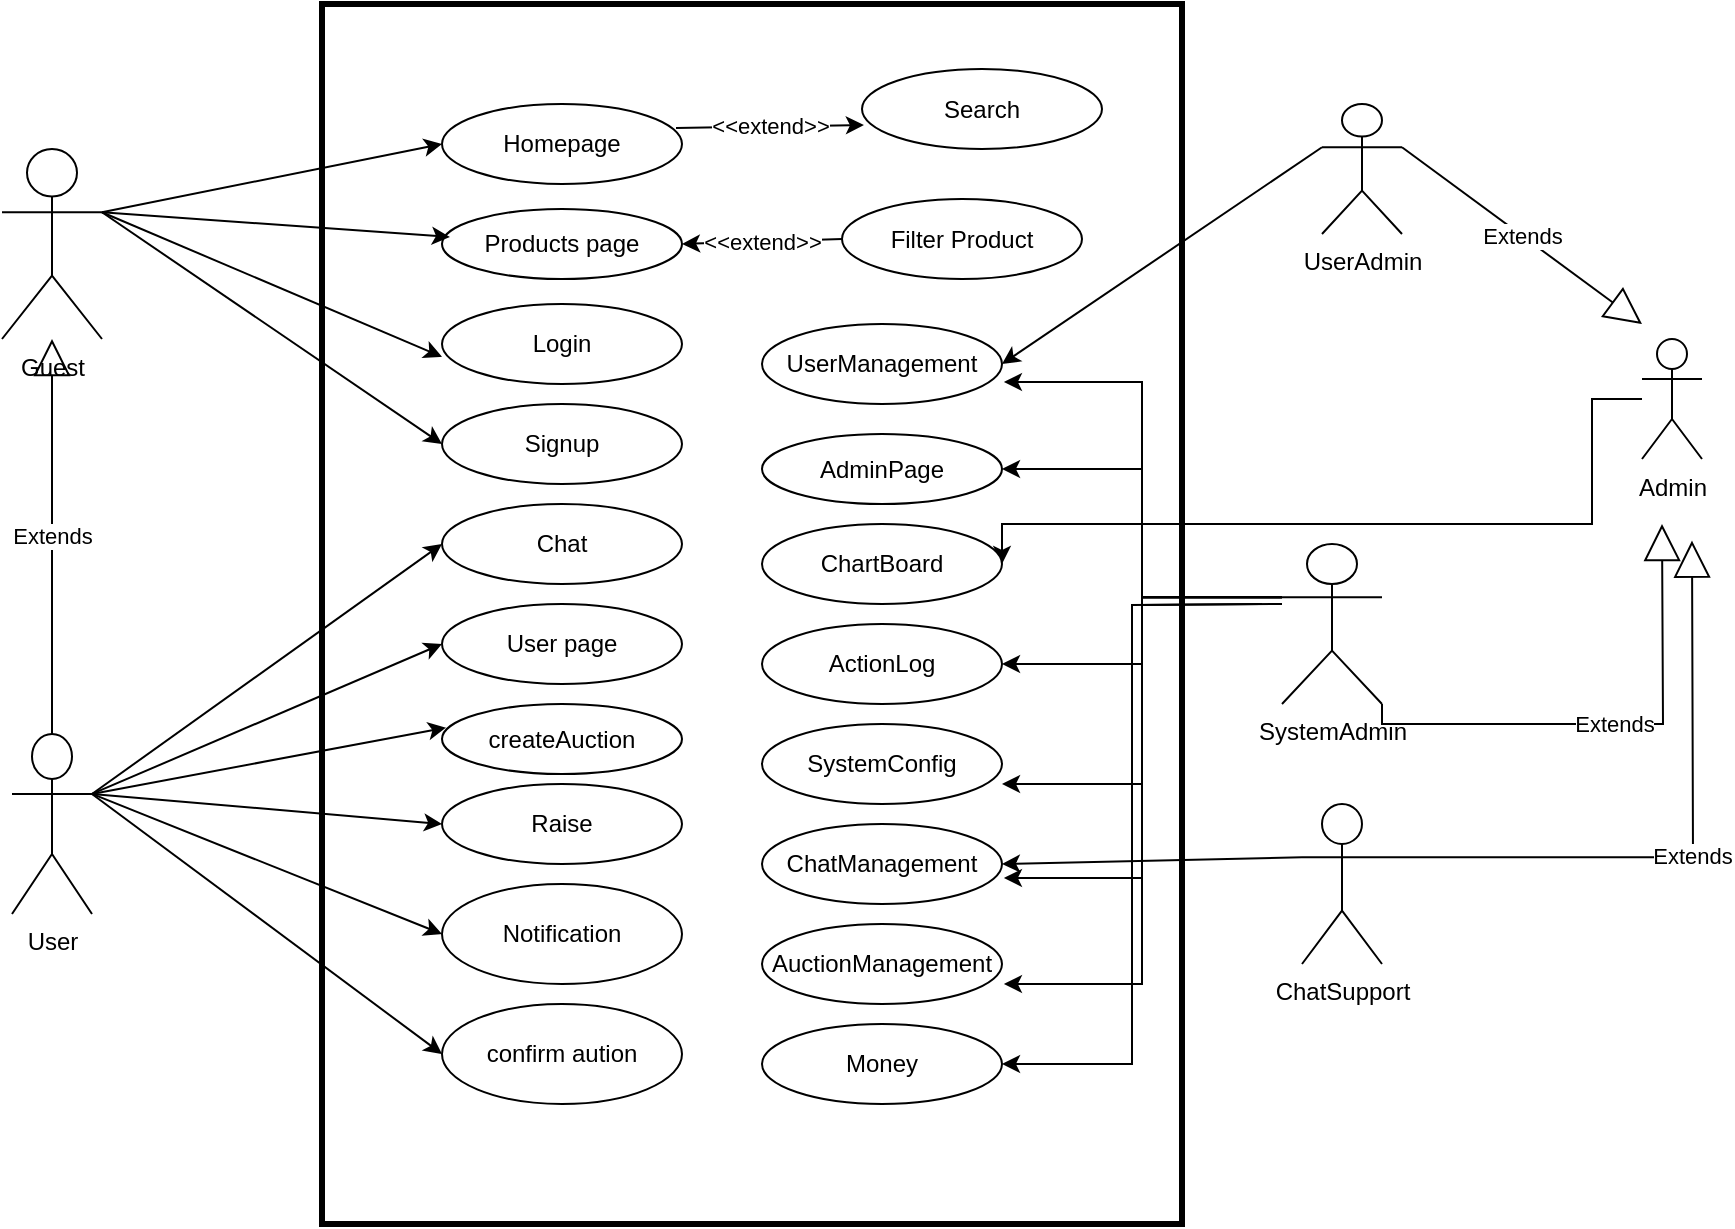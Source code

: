 <mxfile version="24.4.13" type="google" pages="26">
  <diagram name="usecase draft" id="0holmFA6r3RfPqtt3kfP">
    <mxGraphModel grid="1" page="1" gridSize="10" guides="1" tooltips="1" connect="1" arrows="1" fold="1" pageScale="1" pageWidth="850" pageHeight="1100" math="0" shadow="0">
      <root>
        <mxCell id="0" />
        <mxCell id="1" parent="0" />
        <mxCell id="QDjVmzcr6Vy2rgSCTtbK-1" value="Guest" style="shape=umlActor;verticalLabelPosition=bottom;verticalAlign=top;html=1;outlineConnect=0;" vertex="1" parent="1">
          <mxGeometry x="100" y="-7.5" width="50" height="95" as="geometry" />
        </mxCell>
        <mxCell id="QDjVmzcr6Vy2rgSCTtbK-2" value="Login" style="ellipse;whiteSpace=wrap;html=1;" vertex="1" parent="1">
          <mxGeometry x="320" y="70" width="120" height="40" as="geometry" />
        </mxCell>
        <mxCell id="QDjVmzcr6Vy2rgSCTtbK-3" value="Signup" style="ellipse;whiteSpace=wrap;html=1;" vertex="1" parent="1">
          <mxGeometry x="320" y="120" width="120" height="40" as="geometry" />
        </mxCell>
        <mxCell id="QDjVmzcr6Vy2rgSCTtbK-4" value="" style="endArrow=classic;html=1;rounded=0;exitX=1;exitY=0.333;exitDx=0;exitDy=0;exitPerimeter=0;entryX=0;entryY=0.66;entryDx=0;entryDy=0;entryPerimeter=0;" edge="1" parent="1" source="QDjVmzcr6Vy2rgSCTtbK-1" target="QDjVmzcr6Vy2rgSCTtbK-2">
          <mxGeometry width="50" height="50" relative="1" as="geometry">
            <mxPoint x="360" y="440" as="sourcePoint" />
            <mxPoint x="410" y="390" as="targetPoint" />
          </mxGeometry>
        </mxCell>
        <mxCell id="QDjVmzcr6Vy2rgSCTtbK-5" value="" style="endArrow=classic;html=1;rounded=0;entryX=0;entryY=0.5;entryDx=0;entryDy=0;exitX=1;exitY=0.333;exitDx=0;exitDy=0;exitPerimeter=0;" edge="1" parent="1" source="QDjVmzcr6Vy2rgSCTtbK-1" target="QDjVmzcr6Vy2rgSCTtbK-3">
          <mxGeometry width="50" height="50" relative="1" as="geometry">
            <mxPoint x="120" y="80" as="sourcePoint" />
            <mxPoint x="298.861" y="230.921" as="targetPoint" />
          </mxGeometry>
        </mxCell>
        <mxCell id="QDjVmzcr6Vy2rgSCTtbK-6" value="Homepage" style="ellipse;whiteSpace=wrap;html=1;" vertex="1" parent="1">
          <mxGeometry x="320" y="-30" width="120" height="40" as="geometry" />
        </mxCell>
        <mxCell id="QDjVmzcr6Vy2rgSCTtbK-8" value="Products page" style="ellipse;whiteSpace=wrap;html=1;" vertex="1" parent="1">
          <mxGeometry x="320" y="22.5" width="120" height="35" as="geometry" />
        </mxCell>
        <mxCell id="QDjVmzcr6Vy2rgSCTtbK-9" value="" style="endArrow=classic;html=1;rounded=0;entryX=0.033;entryY=0.4;entryDx=0;entryDy=0;entryPerimeter=0;exitX=1;exitY=0.333;exitDx=0;exitDy=0;exitPerimeter=0;" edge="1" parent="1" source="QDjVmzcr6Vy2rgSCTtbK-1" target="QDjVmzcr6Vy2rgSCTtbK-8">
          <mxGeometry width="50" height="50" relative="1" as="geometry">
            <mxPoint x="120" y="290" as="sourcePoint" />
            <mxPoint x="306.04" y="317.04" as="targetPoint" />
          </mxGeometry>
        </mxCell>
        <mxCell id="QDjVmzcr6Vy2rgSCTtbK-10" value="Filter Product" style="ellipse;whiteSpace=wrap;html=1;" vertex="1" parent="1">
          <mxGeometry x="520" y="17.5" width="120" height="40" as="geometry" />
        </mxCell>
        <mxCell id="QDjVmzcr6Vy2rgSCTtbK-14" value="User" style="shape=umlActor;verticalLabelPosition=bottom;verticalAlign=top;html=1;outlineConnect=0;" vertex="1" parent="1">
          <mxGeometry x="105" y="285" width="40" height="90" as="geometry" />
        </mxCell>
        <mxCell id="QDjVmzcr6Vy2rgSCTtbK-15" value="User page" style="ellipse;whiteSpace=wrap;html=1;" vertex="1" parent="1">
          <mxGeometry x="320" y="220" width="120" height="40" as="geometry" />
        </mxCell>
        <mxCell id="QDjVmzcr6Vy2rgSCTtbK-17" value="" style="endArrow=classic;html=1;rounded=0;entryX=0;entryY=0.5;entryDx=0;entryDy=0;exitX=1;exitY=0.333;exitDx=0;exitDy=0;exitPerimeter=0;" edge="1" parent="1" source="QDjVmzcr6Vy2rgSCTtbK-14" target="QDjVmzcr6Vy2rgSCTtbK-15">
          <mxGeometry width="50" height="50" relative="1" as="geometry">
            <mxPoint x="100" y="570" as="sourcePoint" />
            <mxPoint x="278.861" y="535.921" as="targetPoint" />
          </mxGeometry>
        </mxCell>
        <mxCell id="QDjVmzcr6Vy2rgSCTtbK-18" value="createAuction" style="ellipse;whiteSpace=wrap;html=1;" vertex="1" parent="1">
          <mxGeometry x="320" y="270" width="120" height="35" as="geometry" />
        </mxCell>
        <mxCell id="QDjVmzcr6Vy2rgSCTtbK-19" value="" style="endArrow=classic;html=1;rounded=0;entryX=0.017;entryY=0.338;entryDx=0;entryDy=0;exitX=1;exitY=0.333;exitDx=0;exitDy=0;exitPerimeter=0;entryPerimeter=0;" edge="1" parent="1" source="QDjVmzcr6Vy2rgSCTtbK-14" target="QDjVmzcr6Vy2rgSCTtbK-18">
          <mxGeometry width="50" height="50" relative="1" as="geometry">
            <mxPoint x="110" y="605" as="sourcePoint" />
            <mxPoint x="270" y="625" as="targetPoint" />
          </mxGeometry>
        </mxCell>
        <mxCell id="QDjVmzcr6Vy2rgSCTtbK-20" value="Notification" style="ellipse;whiteSpace=wrap;html=1;" vertex="1" parent="1">
          <mxGeometry x="320" y="360" width="120" height="50" as="geometry" />
        </mxCell>
        <mxCell id="QDjVmzcr6Vy2rgSCTtbK-21" value="" style="endArrow=classic;html=1;rounded=0;entryX=0;entryY=0.5;entryDx=0;entryDy=0;exitX=1;exitY=0.333;exitDx=0;exitDy=0;exitPerimeter=0;" edge="1" parent="1" source="QDjVmzcr6Vy2rgSCTtbK-14" target="QDjVmzcr6Vy2rgSCTtbK-20">
          <mxGeometry width="50" height="50" relative="1" as="geometry">
            <mxPoint x="100" y="595" as="sourcePoint" />
            <mxPoint x="286.04" y="622.04" as="targetPoint" />
          </mxGeometry>
        </mxCell>
        <mxCell id="QDjVmzcr6Vy2rgSCTtbK-22" value="Raise" style="ellipse;whiteSpace=wrap;html=1;" vertex="1" parent="1">
          <mxGeometry x="320" y="310" width="120" height="40" as="geometry" />
        </mxCell>
        <mxCell id="QDjVmzcr6Vy2rgSCTtbK-23" value="" style="endArrow=classic;html=1;rounded=0;entryX=0;entryY=0.5;entryDx=0;entryDy=0;exitX=1;exitY=0.333;exitDx=0;exitDy=0;exitPerimeter=0;" edge="1" parent="1" source="QDjVmzcr6Vy2rgSCTtbK-14" target="QDjVmzcr6Vy2rgSCTtbK-22">
          <mxGeometry width="50" height="50" relative="1" as="geometry">
            <mxPoint x="100" y="595" as="sourcePoint" />
            <mxPoint x="381.04" y="709" as="targetPoint" />
          </mxGeometry>
        </mxCell>
        <mxCell id="QDjVmzcr6Vy2rgSCTtbK-25" value="confirm aution" style="ellipse;whiteSpace=wrap;html=1;" vertex="1" parent="1">
          <mxGeometry x="320" y="420" width="120" height="50" as="geometry" />
        </mxCell>
        <mxCell id="QDjVmzcr6Vy2rgSCTtbK-26" value="" style="endArrow=classic;html=1;rounded=0;exitX=1;exitY=0.333;exitDx=0;exitDy=0;exitPerimeter=0;entryX=0;entryY=0.5;entryDx=0;entryDy=0;" edge="1" parent="1" source="QDjVmzcr6Vy2rgSCTtbK-14" target="QDjVmzcr6Vy2rgSCTtbK-25">
          <mxGeometry width="50" height="50" relative="1" as="geometry">
            <mxPoint x="100" y="570" as="sourcePoint" />
            <mxPoint x="531.04" y="664" as="targetPoint" />
          </mxGeometry>
        </mxCell>
        <mxCell id="QDjVmzcr6Vy2rgSCTtbK-27" value="" style="endArrow=classic;html=1;rounded=0;exitX=0;exitY=0.5;exitDx=0;exitDy=0;entryX=1;entryY=0.5;entryDx=0;entryDy=0;" edge="1" parent="1" source="QDjVmzcr6Vy2rgSCTtbK-10" target="QDjVmzcr6Vy2rgSCTtbK-8">
          <mxGeometry relative="1" as="geometry">
            <mxPoint x="370" y="300" as="sourcePoint" />
            <mxPoint x="470" y="300" as="targetPoint" />
          </mxGeometry>
        </mxCell>
        <mxCell id="QDjVmzcr6Vy2rgSCTtbK-28" value="&amp;lt;&amp;lt;extend&amp;gt;&amp;gt;" style="edgeLabel;resizable=0;html=1;align=center;verticalAlign=middle;" connectable="0" vertex="1" parent="QDjVmzcr6Vy2rgSCTtbK-27">
          <mxGeometry relative="1" as="geometry" />
        </mxCell>
        <mxCell id="QDjVmzcr6Vy2rgSCTtbK-30" value="Extends" style="endArrow=block;endSize=16;endFill=0;html=1;rounded=0;exitX=0.5;exitY=0;exitDx=0;exitDy=0;exitPerimeter=0;" edge="1" parent="1" source="QDjVmzcr6Vy2rgSCTtbK-14" target="QDjVmzcr6Vy2rgSCTtbK-1">
          <mxGeometry width="160" relative="1" as="geometry">
            <mxPoint x="520" y="450" as="sourcePoint" />
            <mxPoint x="680" y="450" as="targetPoint" />
          </mxGeometry>
        </mxCell>
        <mxCell id="QDjVmzcr6Vy2rgSCTtbK-65" style="edgeStyle=orthogonalEdgeStyle;rounded=0;orthogonalLoop=1;jettySize=auto;html=1;entryX=1;entryY=0.5;entryDx=0;entryDy=0;" edge="1" parent="1" source="QDjVmzcr6Vy2rgSCTtbK-32" target="QDjVmzcr6Vy2rgSCTtbK-36">
          <mxGeometry relative="1" as="geometry">
            <Array as="points">
              <mxPoint x="895" y="180" />
              <mxPoint x="600" y="180" />
            </Array>
          </mxGeometry>
        </mxCell>
        <mxCell id="QDjVmzcr6Vy2rgSCTtbK-32" value="Admin" style="shape=umlActor;verticalLabelPosition=bottom;verticalAlign=top;html=1;" vertex="1" parent="1">
          <mxGeometry x="920" y="87.5" width="30" height="60" as="geometry" />
        </mxCell>
        <mxCell id="QDjVmzcr6Vy2rgSCTtbK-34" value="AdminPage" style="ellipse;whiteSpace=wrap;html=1;" vertex="1" parent="1">
          <mxGeometry x="480" y="135" width="120" height="35" as="geometry" />
        </mxCell>
        <mxCell id="QDjVmzcr6Vy2rgSCTtbK-35" value="" style="endArrow=classic;html=1;rounded=0;entryX=0;entryY=0.5;entryDx=0;entryDy=0;exitX=1;exitY=0.333;exitDx=0;exitDy=0;exitPerimeter=0;" edge="1" parent="1" source="QDjVmzcr6Vy2rgSCTtbK-1" target="QDjVmzcr6Vy2rgSCTtbK-6">
          <mxGeometry width="50" height="50" relative="1" as="geometry">
            <mxPoint x="120" y="290" as="sourcePoint" />
            <mxPoint x="342" y="334" as="targetPoint" />
          </mxGeometry>
        </mxCell>
        <mxCell id="QDjVmzcr6Vy2rgSCTtbK-36" value="ChartBoard" style="ellipse;whiteSpace=wrap;html=1;" vertex="1" parent="1">
          <mxGeometry x="480" y="180" width="120" height="40" as="geometry" />
        </mxCell>
        <mxCell id="QDjVmzcr6Vy2rgSCTtbK-37" value="UserManagement" style="ellipse;whiteSpace=wrap;html=1;" vertex="1" parent="1">
          <mxGeometry x="480" y="80" width="120" height="40" as="geometry" />
        </mxCell>
        <mxCell id="QDjVmzcr6Vy2rgSCTtbK-38" value="AuctionManagement" style="ellipse;whiteSpace=wrap;html=1;" vertex="1" parent="1">
          <mxGeometry x="480" y="380" width="120" height="40" as="geometry" />
        </mxCell>
        <mxCell id="QDjVmzcr6Vy2rgSCTtbK-39" value="ChatManagement" style="ellipse;whiteSpace=wrap;html=1;" vertex="1" parent="1">
          <mxGeometry x="480" y="330" width="120" height="40" as="geometry" />
        </mxCell>
        <mxCell id="QDjVmzcr6Vy2rgSCTtbK-40" value="Chat" style="ellipse;whiteSpace=wrap;html=1;" vertex="1" parent="1">
          <mxGeometry x="320" y="170" width="120" height="40" as="geometry" />
        </mxCell>
        <mxCell id="QDjVmzcr6Vy2rgSCTtbK-41" value="" style="endArrow=classic;html=1;rounded=0;entryX=0;entryY=0.5;entryDx=0;entryDy=0;exitX=1;exitY=0.333;exitDx=0;exitDy=0;exitPerimeter=0;" edge="1" parent="1" source="QDjVmzcr6Vy2rgSCTtbK-14" target="QDjVmzcr6Vy2rgSCTtbK-40">
          <mxGeometry width="50" height="50" relative="1" as="geometry">
            <mxPoint x="130" y="530" as="sourcePoint" />
            <mxPoint x="290" y="410" as="targetPoint" />
          </mxGeometry>
        </mxCell>
        <mxCell id="QDjVmzcr6Vy2rgSCTtbK-42" value="Search" style="ellipse;whiteSpace=wrap;html=1;" vertex="1" parent="1">
          <mxGeometry x="530" y="-47.5" width="120" height="40" as="geometry" />
        </mxCell>
        <mxCell id="QDjVmzcr6Vy2rgSCTtbK-43" value="" style="endArrow=classic;html=1;rounded=0;entryX=0.008;entryY=0.7;entryDx=0;entryDy=0;entryPerimeter=0;exitX=0.975;exitY=0.3;exitDx=0;exitDy=0;exitPerimeter=0;" edge="1" parent="1" source="QDjVmzcr6Vy2rgSCTtbK-6" target="QDjVmzcr6Vy2rgSCTtbK-42">
          <mxGeometry relative="1" as="geometry">
            <mxPoint x="412" y="264" as="sourcePoint" />
            <mxPoint x="487" y="285" as="targetPoint" />
          </mxGeometry>
        </mxCell>
        <mxCell id="QDjVmzcr6Vy2rgSCTtbK-44" value="&amp;lt;&amp;lt;extend&amp;gt;&amp;gt;" style="edgeLabel;resizable=0;html=1;align=center;verticalAlign=middle;" connectable="0" vertex="1" parent="QDjVmzcr6Vy2rgSCTtbK-43">
          <mxGeometry relative="1" as="geometry" />
        </mxCell>
        <mxCell id="QDjVmzcr6Vy2rgSCTtbK-45" value="ActionLog" style="ellipse;whiteSpace=wrap;html=1;" vertex="1" parent="1">
          <mxGeometry x="480" y="230" width="120" height="40" as="geometry" />
        </mxCell>
        <mxCell id="QDjVmzcr6Vy2rgSCTtbK-46" value="SystemConfig" style="ellipse;whiteSpace=wrap;html=1;" vertex="1" parent="1">
          <mxGeometry x="480" y="280" width="120" height="40" as="geometry" />
        </mxCell>
        <mxCell id="QDjVmzcr6Vy2rgSCTtbK-59" style="edgeStyle=orthogonalEdgeStyle;rounded=0;orthogonalLoop=1;jettySize=auto;html=1;entryX=1;entryY=0.75;entryDx=0;entryDy=0;entryPerimeter=0;" edge="1" parent="1" target="QDjVmzcr6Vy2rgSCTtbK-46">
          <mxGeometry relative="1" as="geometry">
            <mxPoint x="740" y="220" as="sourcePoint" />
          </mxGeometry>
        </mxCell>
        <mxCell id="QDjVmzcr6Vy2rgSCTtbK-60" style="edgeStyle=orthogonalEdgeStyle;rounded=0;orthogonalLoop=1;jettySize=auto;html=1;entryX=1.008;entryY=0.675;entryDx=0;entryDy=0;entryPerimeter=0;exitX=0;exitY=0.333;exitDx=0;exitDy=0;exitPerimeter=0;" edge="1" parent="1" source="QDjVmzcr6Vy2rgSCTtbK-47" target="QDjVmzcr6Vy2rgSCTtbK-39">
          <mxGeometry relative="1" as="geometry">
            <mxPoint x="740" y="220" as="sourcePoint" />
          </mxGeometry>
        </mxCell>
        <mxCell id="QDjVmzcr6Vy2rgSCTtbK-61" style="edgeStyle=orthogonalEdgeStyle;rounded=0;orthogonalLoop=1;jettySize=auto;html=1;entryX=1.008;entryY=0.75;entryDx=0;entryDy=0;entryPerimeter=0;exitX=0;exitY=0.333;exitDx=0;exitDy=0;exitPerimeter=0;" edge="1" parent="1" source="QDjVmzcr6Vy2rgSCTtbK-47" target="QDjVmzcr6Vy2rgSCTtbK-38">
          <mxGeometry relative="1" as="geometry" />
        </mxCell>
        <mxCell id="QDjVmzcr6Vy2rgSCTtbK-62" style="edgeStyle=orthogonalEdgeStyle;rounded=0;orthogonalLoop=1;jettySize=auto;html=1;entryX=1;entryY=0.5;entryDx=0;entryDy=0;exitX=0;exitY=0.333;exitDx=0;exitDy=0;exitPerimeter=0;" edge="1" parent="1" source="QDjVmzcr6Vy2rgSCTtbK-47" target="QDjVmzcr6Vy2rgSCTtbK-34">
          <mxGeometry relative="1" as="geometry" />
        </mxCell>
        <mxCell id="QDjVmzcr6Vy2rgSCTtbK-63" style="edgeStyle=orthogonalEdgeStyle;rounded=0;orthogonalLoop=1;jettySize=auto;html=1;entryX=1;entryY=0.5;entryDx=0;entryDy=0;exitX=0;exitY=0.333;exitDx=0;exitDy=0;exitPerimeter=0;" edge="1" parent="1" source="QDjVmzcr6Vy2rgSCTtbK-47" target="QDjVmzcr6Vy2rgSCTtbK-45">
          <mxGeometry relative="1" as="geometry" />
        </mxCell>
        <mxCell id="QDjVmzcr6Vy2rgSCTtbK-64" style="edgeStyle=orthogonalEdgeStyle;rounded=0;orthogonalLoop=1;jettySize=auto;html=1;entryX=1.008;entryY=0.725;entryDx=0;entryDy=0;entryPerimeter=0;exitX=0;exitY=0.333;exitDx=0;exitDy=0;exitPerimeter=0;" edge="1" parent="1" source="QDjVmzcr6Vy2rgSCTtbK-47" target="QDjVmzcr6Vy2rgSCTtbK-37">
          <mxGeometry relative="1" as="geometry" />
        </mxCell>
        <mxCell id="QDjVmzcr6Vy2rgSCTtbK-47" value="SystemAdmin" style="shape=umlActor;verticalLabelPosition=bottom;verticalAlign=top;html=1;" vertex="1" parent="1">
          <mxGeometry x="740" y="190" width="50" height="80" as="geometry" />
        </mxCell>
        <mxCell id="QDjVmzcr6Vy2rgSCTtbK-48" value="UserAdmin" style="shape=umlActor;verticalLabelPosition=bottom;verticalAlign=top;html=1;" vertex="1" parent="1">
          <mxGeometry x="760" y="-30" width="40" height="65" as="geometry" />
        </mxCell>
        <mxCell id="QDjVmzcr6Vy2rgSCTtbK-49" value="ChatSupport" style="shape=umlActor;verticalLabelPosition=bottom;verticalAlign=top;html=1;" vertex="1" parent="1">
          <mxGeometry x="750" y="320" width="40" height="80" as="geometry" />
        </mxCell>
        <mxCell id="QDjVmzcr6Vy2rgSCTtbK-53" value="" style="endArrow=classic;html=1;rounded=0;entryX=1;entryY=0.5;entryDx=0;entryDy=0;exitX=0;exitY=0.333;exitDx=0;exitDy=0;exitPerimeter=0;" edge="1" parent="1" source="QDjVmzcr6Vy2rgSCTtbK-48" target="QDjVmzcr6Vy2rgSCTtbK-37">
          <mxGeometry width="50" height="50" relative="1" as="geometry">
            <mxPoint x="800" y="-70" as="sourcePoint" />
            <mxPoint x="970" y="-104" as="targetPoint" />
          </mxGeometry>
        </mxCell>
        <mxCell id="QDjVmzcr6Vy2rgSCTtbK-54" value="" style="endArrow=classic;html=1;rounded=0;entryX=1;entryY=0.5;entryDx=0;entryDy=0;exitX=0;exitY=0.333;exitDx=0;exitDy=0;exitPerimeter=0;" edge="1" parent="1" source="QDjVmzcr6Vy2rgSCTtbK-49" target="QDjVmzcr6Vy2rgSCTtbK-39">
          <mxGeometry width="50" height="50" relative="1" as="geometry">
            <mxPoint x="720" y="89" as="sourcePoint" />
            <mxPoint x="610" y="110" as="targetPoint" />
          </mxGeometry>
        </mxCell>
        <mxCell id="QDjVmzcr6Vy2rgSCTtbK-69" value="Extends" style="endArrow=block;endSize=16;endFill=0;html=1;rounded=0;exitX=1;exitY=0.333;exitDx=0;exitDy=0;exitPerimeter=0;" edge="1" parent="1" source="QDjVmzcr6Vy2rgSCTtbK-48">
          <mxGeometry width="160" relative="1" as="geometry">
            <mxPoint x="350" y="140" as="sourcePoint" />
            <mxPoint x="920" y="80" as="targetPoint" />
          </mxGeometry>
        </mxCell>
        <mxCell id="QDjVmzcr6Vy2rgSCTtbK-71" value="Extends" style="endArrow=block;endSize=16;endFill=0;html=1;rounded=0;exitX=1;exitY=0.333;exitDx=0;exitDy=0;exitPerimeter=0;edgeStyle=orthogonalEdgeStyle;" edge="1" parent="1" source="QDjVmzcr6Vy2rgSCTtbK-49">
          <mxGeometry x="-0.002" width="160" relative="1" as="geometry">
            <mxPoint x="780" y="319.967" as="sourcePoint" />
            <mxPoint x="945" y="188.3" as="targetPoint" />
            <mxPoint as="offset" />
          </mxGeometry>
        </mxCell>
        <mxCell id="QDjVmzcr6Vy2rgSCTtbK-73" value="Extends" style="endArrow=block;endSize=16;endFill=0;html=1;rounded=0;exitX=1;exitY=1;exitDx=0;exitDy=0;exitPerimeter=0;edgeStyle=orthogonalEdgeStyle;" edge="1" parent="1" source="QDjVmzcr6Vy2rgSCTtbK-47">
          <mxGeometry width="160" relative="1" as="geometry">
            <mxPoint x="350" y="140" as="sourcePoint" />
            <mxPoint x="930" y="180" as="targetPoint" />
          </mxGeometry>
        </mxCell>
        <mxCell id="QDjVmzcr6Vy2rgSCTtbK-74" value="" style="rounded=0;whiteSpace=wrap;html=1;fillColor=none;strokeWidth=3;" vertex="1" parent="1">
          <mxGeometry x="260" y="-80" width="430" height="610" as="geometry" />
        </mxCell>
        <mxCell id="U2CIxc_bKLE7S1zXEOET-3" value="Money" style="ellipse;whiteSpace=wrap;html=1;" vertex="1" parent="1">
          <mxGeometry x="480" y="430" width="120" height="40" as="geometry" />
        </mxCell>
        <mxCell id="U2CIxc_bKLE7S1zXEOET-4" style="edgeStyle=orthogonalEdgeStyle;rounded=0;orthogonalLoop=1;jettySize=auto;html=1;entryX=1;entryY=0.5;entryDx=0;entryDy=0;" edge="1" parent="1" target="U2CIxc_bKLE7S1zXEOET-3">
          <mxGeometry relative="1" as="geometry">
            <mxPoint x="730" y="220" as="sourcePoint" />
            <mxPoint x="611" y="420" as="targetPoint" />
          </mxGeometry>
        </mxCell>
      </root>
    </mxGraphModel>
  </diagram>
  <diagram id="BbGNBSn1nrHMqwVwd41U" name="Usecase Tổng quan">
    <mxGraphModel grid="1" page="1" gridSize="10" guides="1" tooltips="1" connect="1" arrows="1" fold="1" pageScale="1" pageWidth="850" pageHeight="1100" math="0" shadow="0">
      <root>
        <mxCell id="0" />
        <mxCell id="1" parent="0" />
        <mxCell id="NxSFt1GFzZKMBOFHjOIK-17" value="" style="rounded=0;whiteSpace=wrap;html=1;fillColor=none;strokeWidth=3;" vertex="1" parent="1">
          <mxGeometry x="200" y="-170" width="480" height="720" as="geometry" />
        </mxCell>
        <mxCell id="--4cUPhNBTwj22-TJC4B-1" value="Guest" style="shape=umlActor;verticalLabelPosition=bottom;verticalAlign=top;html=1;outlineConnect=0;" vertex="1" parent="1">
          <mxGeometry x="105" y="-10" width="40" height="70" as="geometry" />
        </mxCell>
        <mxCell id="--4cUPhNBTwj22-TJC4B-2" value="Đăng nhập" style="ellipse;whiteSpace=wrap;html=1;" vertex="1" parent="1">
          <mxGeometry x="280" y="-50" width="120" height="40" as="geometry" />
        </mxCell>
        <mxCell id="--4cUPhNBTwj22-TJC4B-3" value="Đăng ký" style="ellipse;whiteSpace=wrap;html=1;" vertex="1" parent="1">
          <mxGeometry x="290" y="17.5" width="120" height="40" as="geometry" />
        </mxCell>
        <mxCell id="--4cUPhNBTwj22-TJC4B-4" value="" style="endArrow=classic;html=1;rounded=0;exitX=1;exitY=0.333;exitDx=0;exitDy=0;exitPerimeter=0;entryX=0;entryY=0.66;entryDx=0;entryDy=0;entryPerimeter=0;" edge="1" parent="1" source="--4cUPhNBTwj22-TJC4B-1" target="--4cUPhNBTwj22-TJC4B-2">
          <mxGeometry width="50" height="50" relative="1" as="geometry">
            <mxPoint x="360" y="440" as="sourcePoint" />
            <mxPoint x="410" y="390" as="targetPoint" />
          </mxGeometry>
        </mxCell>
        <mxCell id="--4cUPhNBTwj22-TJC4B-5" value="" style="endArrow=classic;html=1;rounded=0;entryX=0;entryY=0.5;entryDx=0;entryDy=0;exitX=1;exitY=0.333;exitDx=0;exitDy=0;exitPerimeter=0;" edge="1" parent="1" source="--4cUPhNBTwj22-TJC4B-1" target="--4cUPhNBTwj22-TJC4B-3">
          <mxGeometry width="50" height="50" relative="1" as="geometry">
            <mxPoint x="120" y="80" as="sourcePoint" />
            <mxPoint x="298.861" y="230.921" as="targetPoint" />
          </mxGeometry>
        </mxCell>
        <mxCell id="--4cUPhNBTwj22-TJC4B-10" value="User" style="shape=umlActor;verticalLabelPosition=bottom;verticalAlign=top;html=1;outlineConnect=0;" vertex="1" parent="1">
          <mxGeometry x="105" y="285" width="40" height="65" as="geometry" />
        </mxCell>
        <mxCell id="--4cUPhNBTwj22-TJC4B-11" value="Quản lý tin nhắn" style="ellipse;whiteSpace=wrap;html=1;" vertex="1" parent="1">
          <mxGeometry x="400" y="150" width="120" height="60" as="geometry" />
        </mxCell>
        <mxCell id="--4cUPhNBTwj22-TJC4B-12" value="" style="endArrow=classic;html=1;rounded=0;entryX=0;entryY=0.5;entryDx=0;entryDy=0;exitX=1;exitY=0.333;exitDx=0;exitDy=0;exitPerimeter=0;" edge="1" parent="1" source="--4cUPhNBTwj22-TJC4B-10" target="--4cUPhNBTwj22-TJC4B-11">
          <mxGeometry width="50" height="50" relative="1" as="geometry">
            <mxPoint x="100" y="570" as="sourcePoint" />
            <mxPoint x="278.861" y="535.921" as="targetPoint" />
          </mxGeometry>
        </mxCell>
        <mxCell id="--4cUPhNBTwj22-TJC4B-13" value="Quản lý phiên đấu giá" style="ellipse;whiteSpace=wrap;html=1;" vertex="1" parent="1">
          <mxGeometry x="425" y="235" width="120" height="60" as="geometry" />
        </mxCell>
        <mxCell id="--4cUPhNBTwj22-TJC4B-14" value="" style="endArrow=classic;html=1;rounded=0;entryX=0.017;entryY=0.338;entryDx=0;entryDy=0;exitX=1;exitY=0.333;exitDx=0;exitDy=0;exitPerimeter=0;entryPerimeter=0;" edge="1" parent="1" source="--4cUPhNBTwj22-TJC4B-10" target="--4cUPhNBTwj22-TJC4B-13">
          <mxGeometry width="50" height="50" relative="1" as="geometry">
            <mxPoint x="110" y="605" as="sourcePoint" />
            <mxPoint x="270" y="625" as="targetPoint" />
          </mxGeometry>
        </mxCell>
        <mxCell id="--4cUPhNBTwj22-TJC4B-15" value="Quản lý thông báo" style="ellipse;whiteSpace=wrap;html=1;" vertex="1" parent="1">
          <mxGeometry x="410" y="310" width="120" height="60" as="geometry" />
        </mxCell>
        <mxCell id="--4cUPhNBTwj22-TJC4B-16" value="" style="endArrow=classic;html=1;rounded=0;entryX=0;entryY=0.5;entryDx=0;entryDy=0;exitX=1;exitY=0.333;exitDx=0;exitDy=0;exitPerimeter=0;" edge="1" parent="1" source="--4cUPhNBTwj22-TJC4B-10" target="--4cUPhNBTwj22-TJC4B-15">
          <mxGeometry width="50" height="50" relative="1" as="geometry">
            <mxPoint x="100" y="595" as="sourcePoint" />
            <mxPoint x="286.04" y="622.04" as="targetPoint" />
          </mxGeometry>
        </mxCell>
        <mxCell id="--4cUPhNBTwj22-TJC4B-23" value="Extends" style="endArrow=block;endSize=16;endFill=0;html=1;rounded=0;exitX=0.5;exitY=0;exitDx=0;exitDy=0;exitPerimeter=0;" edge="1" parent="1" source="--4cUPhNBTwj22-TJC4B-10" target="--4cUPhNBTwj22-TJC4B-1">
          <mxGeometry width="160" relative="1" as="geometry">
            <mxPoint x="520" y="450" as="sourcePoint" />
            <mxPoint x="680" y="450" as="targetPoint" />
          </mxGeometry>
        </mxCell>
        <mxCell id="--4cUPhNBTwj22-TJC4B-25" value="Admin" style="shape=umlActor;verticalLabelPosition=bottom;verticalAlign=top;html=1;" vertex="1" parent="1">
          <mxGeometry x="910" y="90" width="50" height="80" as="geometry" />
        </mxCell>
        <mxCell id="--4cUPhNBTwj22-TJC4B-26" value="Quản lý hệ thống" style="ellipse;whiteSpace=wrap;html=1;" vertex="1" parent="1">
          <mxGeometry x="480" y="-50" width="120" height="60" as="geometry" />
        </mxCell>
        <mxCell id="--4cUPhNBTwj22-TJC4B-32" value="Quản lý tài khoản" style="ellipse;whiteSpace=wrap;html=1;" vertex="1" parent="1">
          <mxGeometry x="380" y="62.5" width="120" height="60" as="geometry" />
        </mxCell>
        <mxCell id="--4cUPhNBTwj22-TJC4B-33" value="" style="endArrow=classic;html=1;rounded=0;entryX=0;entryY=0.5;entryDx=0;entryDy=0;exitX=1;exitY=0.333;exitDx=0;exitDy=0;exitPerimeter=0;" edge="1" parent="1" source="--4cUPhNBTwj22-TJC4B-10" target="--4cUPhNBTwj22-TJC4B-32">
          <mxGeometry width="50" height="50" relative="1" as="geometry">
            <mxPoint x="130" y="530" as="sourcePoint" />
            <mxPoint x="290" y="410" as="targetPoint" />
          </mxGeometry>
        </mxCell>
        <mxCell id="--4cUPhNBTwj22-TJC4B-37" value="Quản lý doanh thu" style="ellipse;whiteSpace=wrap;html=1;" vertex="1" parent="1">
          <mxGeometry x="400" y="380" width="120" height="65" as="geometry" />
        </mxCell>
        <mxCell id="--4cUPhNBTwj22-TJC4B-45" value="SystemAdmin" style="shape=umlActor;verticalLabelPosition=bottom;verticalAlign=top;html=1;" vertex="1" parent="1">
          <mxGeometry x="730" y="-80" width="50" height="80" as="geometry" />
        </mxCell>
        <mxCell id="--4cUPhNBTwj22-TJC4B-46" value="UserAdmin" style="shape=umlActor;verticalLabelPosition=bottom;verticalAlign=top;html=1;" vertex="1" parent="1">
          <mxGeometry x="735" y="57.5" width="40" height="65" as="geometry" />
        </mxCell>
        <mxCell id="--4cUPhNBTwj22-TJC4B-47" value="AuctionAdmin" style="shape=umlActor;verticalLabelPosition=bottom;verticalAlign=top;html=1;" vertex="1" parent="1">
          <mxGeometry x="720" y="270" width="40" height="80" as="geometry" />
        </mxCell>
        <mxCell id="--4cUPhNBTwj22-TJC4B-48" value="" style="endArrow=classic;html=1;rounded=0;entryX=1;entryY=0.5;entryDx=0;entryDy=0;exitX=0;exitY=0.333;exitDx=0;exitDy=0;exitPerimeter=0;" edge="1" parent="1" source="--4cUPhNBTwj22-TJC4B-46" target="--4cUPhNBTwj22-TJC4B-32">
          <mxGeometry width="50" height="50" relative="1" as="geometry">
            <mxPoint x="800" y="-70" as="sourcePoint" />
            <mxPoint x="590" y="40" as="targetPoint" />
          </mxGeometry>
        </mxCell>
        <mxCell id="--4cUPhNBTwj22-TJC4B-50" value="Extends" style="endArrow=block;endSize=16;endFill=0;html=1;rounded=0;exitX=1;exitY=0.333;exitDx=0;exitDy=0;exitPerimeter=0;entryX=0;entryY=1;entryDx=0;entryDy=0;entryPerimeter=0;" edge="1" parent="1" source="--4cUPhNBTwj22-TJC4B-46" target="--4cUPhNBTwj22-TJC4B-25">
          <mxGeometry width="160" relative="1" as="geometry">
            <mxPoint x="350" y="140" as="sourcePoint" />
            <mxPoint x="920" y="80" as="targetPoint" />
          </mxGeometry>
        </mxCell>
        <mxCell id="NxSFt1GFzZKMBOFHjOIK-1" value="" style="endArrow=classic;html=1;rounded=0;entryX=0;entryY=0.5;entryDx=0;entryDy=0;exitX=1;exitY=0.333;exitDx=0;exitDy=0;exitPerimeter=0;" edge="1" parent="1" source="--4cUPhNBTwj22-TJC4B-10" target="--4cUPhNBTwj22-TJC4B-37">
          <mxGeometry width="50" height="50" relative="1" as="geometry">
            <mxPoint x="155" y="325" as="sourcePoint" />
            <mxPoint x="360" y="330" as="targetPoint" />
          </mxGeometry>
        </mxCell>
        <mxCell id="NxSFt1GFzZKMBOFHjOIK-4" value="" style="endArrow=classic;html=1;rounded=0;entryX=1;entryY=0.5;entryDx=0;entryDy=0;exitX=0;exitY=0.333;exitDx=0;exitDy=0;exitPerimeter=0;" edge="1" parent="1" source="--4cUPhNBTwj22-TJC4B-45" target="--4cUPhNBTwj22-TJC4B-26">
          <mxGeometry width="50" height="50" relative="1" as="geometry">
            <mxPoint x="745" y="232" as="sourcePoint" />
            <mxPoint x="600" y="50" as="targetPoint" />
          </mxGeometry>
        </mxCell>
        <mxCell id="NxSFt1GFzZKMBOFHjOIK-5" value="Extends" style="endArrow=block;endSize=16;endFill=0;html=1;rounded=0;exitX=1;exitY=0.333;exitDx=0;exitDy=0;exitPerimeter=0;entryX=0;entryY=0.333;entryDx=0;entryDy=0;entryPerimeter=0;" edge="1" parent="1" source="--4cUPhNBTwj22-TJC4B-45" target="--4cUPhNBTwj22-TJC4B-25">
          <mxGeometry width="160" relative="1" as="geometry">
            <mxPoint x="785" y="122" as="sourcePoint" />
            <mxPoint x="930" y="10" as="targetPoint" />
          </mxGeometry>
        </mxCell>
        <mxCell id="NxSFt1GFzZKMBOFHjOIK-6" value="ChatSupport" style="shape=umlActor;verticalLabelPosition=bottom;verticalAlign=top;html=1;" vertex="1" parent="1">
          <mxGeometry x="735" y="170" width="40" height="65" as="geometry" />
        </mxCell>
        <mxCell id="NxSFt1GFzZKMBOFHjOIK-7" value="Extends" style="endArrow=block;endSize=16;endFill=0;html=1;rounded=0;exitX=1;exitY=0.333;exitDx=0;exitDy=0;exitPerimeter=0;entryX=0;entryY=1;entryDx=0;entryDy=0;entryPerimeter=0;" edge="1" parent="1" source="NxSFt1GFzZKMBOFHjOIK-6" target="--4cUPhNBTwj22-TJC4B-25">
          <mxGeometry width="160" relative="1" as="geometry">
            <mxPoint x="785" y="89" as="sourcePoint" />
            <mxPoint x="970" y="70" as="targetPoint" />
          </mxGeometry>
        </mxCell>
        <mxCell id="NxSFt1GFzZKMBOFHjOIK-8" value="" style="endArrow=classic;html=1;rounded=0;entryX=1;entryY=0.5;entryDx=0;entryDy=0;exitX=0;exitY=0.333;exitDx=0;exitDy=0;exitPerimeter=0;" edge="1" parent="1" source="NxSFt1GFzZKMBOFHjOIK-6" target="--4cUPhNBTwj22-TJC4B-11">
          <mxGeometry width="50" height="50" relative="1" as="geometry">
            <mxPoint x="745" y="89" as="sourcePoint" />
            <mxPoint x="530" y="103" as="targetPoint" />
          </mxGeometry>
        </mxCell>
        <mxCell id="NxSFt1GFzZKMBOFHjOIK-10" value="Extends" style="endArrow=block;endSize=16;endFill=0;html=1;rounded=0;exitX=1;exitY=0.333;exitDx=0;exitDy=0;exitPerimeter=0;entryX=0;entryY=1;entryDx=0;entryDy=0;entryPerimeter=0;" edge="1" parent="1" source="--4cUPhNBTwj22-TJC4B-47" target="--4cUPhNBTwj22-TJC4B-25">
          <mxGeometry width="160" relative="1" as="geometry">
            <mxPoint x="785" y="202" as="sourcePoint" />
            <mxPoint x="920" as="targetPoint" />
          </mxGeometry>
        </mxCell>
        <mxCell id="NxSFt1GFzZKMBOFHjOIK-11" value="" style="endArrow=classic;html=1;rounded=0;entryX=1;entryY=0.5;entryDx=0;entryDy=0;" edge="1" parent="1" target="--4cUPhNBTwj22-TJC4B-37">
          <mxGeometry width="50" height="50" relative="1" as="geometry">
            <mxPoint x="960" y="170" as="sourcePoint" />
            <mxPoint x="530" y="190" as="targetPoint" />
            <Array as="points">
              <mxPoint x="960" y="413" />
            </Array>
          </mxGeometry>
        </mxCell>
        <mxCell id="NxSFt1GFzZKMBOFHjOIK-12" value="" style="endArrow=classic;html=1;rounded=0;entryX=1;entryY=0.5;entryDx=0;entryDy=0;exitX=0;exitY=0.333;exitDx=0;exitDy=0;exitPerimeter=0;" edge="1" parent="1" source="--4cUPhNBTwj22-TJC4B-47" target="--4cUPhNBTwj22-TJC4B-13">
          <mxGeometry width="50" height="50" relative="1" as="geometry">
            <mxPoint x="745" y="202" as="sourcePoint" />
            <mxPoint x="530" y="190" as="targetPoint" />
          </mxGeometry>
        </mxCell>
        <mxCell id="NxSFt1GFzZKMBOFHjOIK-14" value="Tìm kiếm" style="ellipse;whiteSpace=wrap;html=1;" vertex="1" parent="1">
          <mxGeometry x="270" y="-120" width="120" height="40" as="geometry" />
        </mxCell>
        <mxCell id="NxSFt1GFzZKMBOFHjOIK-15" value="" style="endArrow=classic;html=1;rounded=0;exitX=1;exitY=0.333;exitDx=0;exitDy=0;exitPerimeter=0;entryX=0;entryY=0.5;entryDx=0;entryDy=0;" edge="1" parent="1" source="--4cUPhNBTwj22-TJC4B-1" target="NxSFt1GFzZKMBOFHjOIK-14">
          <mxGeometry width="50" height="50" relative="1" as="geometry">
            <mxPoint x="160" y="32" as="sourcePoint" />
            <mxPoint x="290" y="-14" as="targetPoint" />
          </mxGeometry>
        </mxCell>
        <mxCell id="NxSFt1GFzZKMBOFHjOIK-16" value="" style="endArrow=block;endSize=16;endFill=0;html=1;rounded=0;exitX=0.5;exitY=0;exitDx=0;exitDy=0;exitPerimeter=0;entryX=0.5;entryY=0;entryDx=0;entryDy=0;entryPerimeter=0;" edge="1" parent="1" source="--4cUPhNBTwj22-TJC4B-25" target="--4cUPhNBTwj22-TJC4B-1">
          <mxGeometry width="160" relative="1" as="geometry">
            <mxPoint x="935" y="-140" as="sourcePoint" />
            <mxPoint x="920" y="-50" as="targetPoint" />
            <Array as="points">
              <mxPoint x="935" y="-200" />
              <mxPoint x="125" y="-200" />
            </Array>
          </mxGeometry>
        </mxCell>
        <mxCell id="mMys1NTnVKKuzN1pw94O-1" value="Quản lý giao diện admin" style="ellipse;whiteSpace=wrap;html=1;" vertex="1" parent="1">
          <mxGeometry x="390" y="455" width="120" height="65" as="geometry" />
        </mxCell>
        <mxCell id="mMys1NTnVKKuzN1pw94O-2" value="" style="endArrow=classic;html=1;rounded=0;entryX=1;entryY=0.5;entryDx=0;entryDy=0;exitX=1;exitY=1;exitDx=0;exitDy=0;exitPerimeter=0;" edge="1" parent="1" source="--4cUPhNBTwj22-TJC4B-25" target="mMys1NTnVKKuzN1pw94O-1">
          <mxGeometry width="50" height="50" relative="1" as="geometry">
            <mxPoint x="970" y="180" as="sourcePoint" />
            <mxPoint x="530" y="423" as="targetPoint" />
            <Array as="points">
              <mxPoint x="960" y="480" />
            </Array>
          </mxGeometry>
        </mxCell>
      </root>
    </mxGraphModel>
  </diagram>
  <diagram id="KK7prwfeBVLksUq-9DEz" name="Usecase Quản lý tài khoản">
    <mxGraphModel grid="1" page="1" gridSize="10" guides="1" tooltips="1" connect="1" arrows="1" fold="1" pageScale="1" pageWidth="850" pageHeight="1100" math="0" shadow="0">
      <root>
        <mxCell id="0" />
        <mxCell id="1" parent="0" />
        <mxCell id="h4TJ-UGintKyVhy7qTq0-1" value="" style="rounded=0;whiteSpace=wrap;html=1;fillColor=none;strokeWidth=3;" vertex="1" parent="1">
          <mxGeometry x="200" y="-210" width="480" height="460" as="geometry" />
        </mxCell>
        <mxCell id="h4TJ-UGintKyVhy7qTq0-7" value="User" style="shape=umlActor;verticalLabelPosition=bottom;verticalAlign=top;html=1;outlineConnect=0;" vertex="1" parent="1">
          <mxGeometry x="80" y="-30" width="40" height="65" as="geometry" />
        </mxCell>
        <mxCell id="h4TJ-UGintKyVhy7qTq0-8" value="Thay đổi thông tin" style="ellipse;whiteSpace=wrap;html=1;" vertex="1" parent="1">
          <mxGeometry x="280" y="-90" width="120" height="60" as="geometry" />
        </mxCell>
        <mxCell id="h4TJ-UGintKyVhy7qTq0-9" value="" style="endArrow=classic;html=1;rounded=0;entryX=0;entryY=0.5;entryDx=0;entryDy=0;exitX=1;exitY=0.333;exitDx=0;exitDy=0;exitPerimeter=0;" edge="1" parent="1" source="h4TJ-UGintKyVhy7qTq0-7" target="h4TJ-UGintKyVhy7qTq0-8">
          <mxGeometry width="50" height="50" relative="1" as="geometry">
            <mxPoint x="100" y="570" as="sourcePoint" />
            <mxPoint x="278.861" y="535.921" as="targetPoint" />
          </mxGeometry>
        </mxCell>
        <mxCell id="h4TJ-UGintKyVhy7qTq0-10" value="Thay đổi mật khẩu" style="ellipse;whiteSpace=wrap;html=1;" vertex="1" parent="1">
          <mxGeometry x="290" y="130" width="120" height="60" as="geometry" />
        </mxCell>
        <mxCell id="h4TJ-UGintKyVhy7qTq0-11" value="" style="endArrow=classic;html=1;rounded=0;entryX=0.017;entryY=0.338;entryDx=0;entryDy=0;exitX=1;exitY=0.333;exitDx=0;exitDy=0;exitPerimeter=0;entryPerimeter=0;" edge="1" parent="1" source="h4TJ-UGintKyVhy7qTq0-7" target="h4TJ-UGintKyVhy7qTq0-10">
          <mxGeometry width="50" height="50" relative="1" as="geometry">
            <mxPoint x="110" y="605" as="sourcePoint" />
            <mxPoint x="270" y="625" as="targetPoint" />
          </mxGeometry>
        </mxCell>
        <mxCell id="h4TJ-UGintKyVhy7qTq0-15" value="Admin" style="shape=umlActor;verticalLabelPosition=bottom;verticalAlign=top;html=1;" vertex="1" parent="1">
          <mxGeometry x="900" y="27.5" width="50" height="80" as="geometry" />
        </mxCell>
        <mxCell id="h4TJ-UGintKyVhy7qTq0-17" value="Xem thông tin cá nhân" style="ellipse;whiteSpace=wrap;html=1;" vertex="1" parent="1">
          <mxGeometry x="350" y="20" width="120" height="60" as="geometry" />
        </mxCell>
        <mxCell id="h4TJ-UGintKyVhy7qTq0-18" value="" style="endArrow=classic;html=1;rounded=0;entryX=0;entryY=0.5;entryDx=0;entryDy=0;exitX=1;exitY=0.333;exitDx=0;exitDy=0;exitPerimeter=0;" edge="1" parent="1" source="h4TJ-UGintKyVhy7qTq0-7" target="h4TJ-UGintKyVhy7qTq0-17">
          <mxGeometry width="50" height="50" relative="1" as="geometry">
            <mxPoint x="130" y="530" as="sourcePoint" />
            <mxPoint x="290" y="410" as="targetPoint" />
          </mxGeometry>
        </mxCell>
        <mxCell id="h4TJ-UGintKyVhy7qTq0-21" value="UserAdmin" style="shape=umlActor;verticalLabelPosition=bottom;verticalAlign=top;html=1;" vertex="1" parent="1">
          <mxGeometry x="740" y="27.5" width="40" height="65" as="geometry" />
        </mxCell>
        <mxCell id="h4TJ-UGintKyVhy7qTq0-23" value="" style="endArrow=classic;html=1;rounded=0;entryX=1;entryY=0.5;entryDx=0;entryDy=0;exitX=0;exitY=0.333;exitDx=0;exitDy=0;exitPerimeter=0;" edge="1" parent="1" source="h4TJ-UGintKyVhy7qTq0-21" target="h4TJ-UGintKyVhy7qTq0-17">
          <mxGeometry width="50" height="50" relative="1" as="geometry">
            <mxPoint x="800" y="-70" as="sourcePoint" />
            <mxPoint x="590" y="40" as="targetPoint" />
          </mxGeometry>
        </mxCell>
        <mxCell id="h4TJ-UGintKyVhy7qTq0-24" value="Extends" style="endArrow=block;endSize=16;endFill=0;html=1;rounded=0;exitX=1;exitY=0.333;exitDx=0;exitDy=0;exitPerimeter=0;entryX=0;entryY=0.333;entryDx=0;entryDy=0;entryPerimeter=0;" edge="1" parent="1" source="h4TJ-UGintKyVhy7qTq0-21" target="h4TJ-UGintKyVhy7qTq0-15">
          <mxGeometry width="160" relative="1" as="geometry">
            <mxPoint x="350" y="140" as="sourcePoint" />
            <mxPoint x="920" y="80" as="targetPoint" />
          </mxGeometry>
        </mxCell>
        <mxCell id="h4TJ-UGintKyVhy7qTq0-37" value="Xem danh sách tài khoản" style="ellipse;whiteSpace=wrap;html=1;" vertex="1" parent="1">
          <mxGeometry x="450" y="-130" width="120" height="60" as="geometry" />
        </mxCell>
        <mxCell id="h4TJ-UGintKyVhy7qTq0-38" value="Chặn tài khoản" style="ellipse;whiteSpace=wrap;html=1;" vertex="1" parent="1">
          <mxGeometry x="470" y="-40" width="120" height="60" as="geometry" />
        </mxCell>
        <mxCell id="h4TJ-UGintKyVhy7qTq0-39" value="Bỏ chặn tài khoản" style="ellipse;whiteSpace=wrap;html=1;" vertex="1" parent="1">
          <mxGeometry x="470" y="125" width="120" height="60" as="geometry" />
        </mxCell>
        <mxCell id="h4TJ-UGintKyVhy7qTq0-40" value="" style="endArrow=classic;html=1;rounded=0;entryX=1.025;entryY=0.667;entryDx=0;entryDy=0;exitX=0;exitY=0.333;exitDx=0;exitDy=0;exitPerimeter=0;entryPerimeter=0;" edge="1" parent="1" source="h4TJ-UGintKyVhy7qTq0-21" target="h4TJ-UGintKyVhy7qTq0-37">
          <mxGeometry width="50" height="50" relative="1" as="geometry">
            <mxPoint x="750" y="82" as="sourcePoint" />
            <mxPoint x="480" y="60" as="targetPoint" />
          </mxGeometry>
        </mxCell>
        <mxCell id="ZFX6QhVFQsTKzHUki3oV-2" value="" style="endArrow=classic;html=1;rounded=0;entryX=1;entryY=0.5;entryDx=0;entryDy=0;exitX=0;exitY=0.333;exitDx=0;exitDy=0;exitPerimeter=0;" edge="1" parent="1" source="h4TJ-UGintKyVhy7qTq0-21" target="h4TJ-UGintKyVhy7qTq0-38">
          <mxGeometry width="50" height="50" relative="1" as="geometry">
            <mxPoint x="750" y="82" as="sourcePoint" />
            <mxPoint x="633" y="-50" as="targetPoint" />
          </mxGeometry>
        </mxCell>
        <mxCell id="ZFX6QhVFQsTKzHUki3oV-3" value="" style="endArrow=classic;html=1;rounded=0;entryX=1.008;entryY=0.3;entryDx=0;entryDy=0;entryPerimeter=0;exitX=0;exitY=0.333;exitDx=0;exitDy=0;exitPerimeter=0;" edge="1" parent="1" source="h4TJ-UGintKyVhy7qTq0-21" target="h4TJ-UGintKyVhy7qTq0-39">
          <mxGeometry width="50" height="50" relative="1" as="geometry">
            <mxPoint x="740" y="70" as="sourcePoint" />
            <mxPoint x="620" y="140" as="targetPoint" />
          </mxGeometry>
        </mxCell>
        <mxCell id="ZFX6QhVFQsTKzHUki3oV-4" value="Quản lý tài khoản" style="text;html=1;align=center;verticalAlign=middle;resizable=0;points=[];autosize=1;strokeColor=none;fillColor=none;" vertex="1" parent="1">
          <mxGeometry x="380" y="-190" width="120" height="30" as="geometry" />
        </mxCell>
      </root>
    </mxGraphModel>
  </diagram>
  <diagram id="vJIStP7m226Y4YUr_3Ib" name="Quản lý tin nhắn">
    <mxGraphModel grid="1" page="1" gridSize="10" guides="1" tooltips="1" connect="1" arrows="1" fold="1" pageScale="1" pageWidth="850" pageHeight="1100" math="0" shadow="0">
      <root>
        <mxCell id="0" />
        <mxCell id="1" parent="0" />
        <mxCell id="DjnLamavxQA-0sQMwJM4-1" value="" style="rounded=0;whiteSpace=wrap;html=1;fillColor=none;strokeWidth=3;" vertex="1" parent="1">
          <mxGeometry x="200" y="-210" width="480" height="460" as="geometry" />
        </mxCell>
        <mxCell id="DjnLamavxQA-0sQMwJM4-2" value="User" style="shape=umlActor;verticalLabelPosition=bottom;verticalAlign=top;html=1;outlineConnect=0;" vertex="1" parent="1">
          <mxGeometry x="80" y="-30" width="40" height="65" as="geometry" />
        </mxCell>
        <mxCell id="DjnLamavxQA-0sQMwJM4-3" value="Xem tin nhắn chi tiết" style="ellipse;whiteSpace=wrap;html=1;" vertex="1" parent="1">
          <mxGeometry x="360" y="-80" width="120" height="60" as="geometry" />
        </mxCell>
        <mxCell id="DjnLamavxQA-0sQMwJM4-4" value="" style="endArrow=classic;html=1;rounded=0;entryX=0;entryY=0.5;entryDx=0;entryDy=0;exitX=1;exitY=0.333;exitDx=0;exitDy=0;exitPerimeter=0;" edge="1" parent="1" source="DjnLamavxQA-0sQMwJM4-2" target="DjnLamavxQA-0sQMwJM4-3">
          <mxGeometry width="50" height="50" relative="1" as="geometry">
            <mxPoint x="100" y="570" as="sourcePoint" />
            <mxPoint x="278.861" y="535.921" as="targetPoint" />
          </mxGeometry>
        </mxCell>
        <mxCell id="DjnLamavxQA-0sQMwJM4-5" value="Tạo cuộc hội thoại mới" style="ellipse;whiteSpace=wrap;html=1;" vertex="1" parent="1">
          <mxGeometry x="340" y="125" width="120" height="60" as="geometry" />
        </mxCell>
        <mxCell id="DjnLamavxQA-0sQMwJM4-6" value="" style="endArrow=classic;html=1;rounded=0;entryX=0.017;entryY=0.338;entryDx=0;entryDy=0;exitX=1;exitY=0.333;exitDx=0;exitDy=0;exitPerimeter=0;entryPerimeter=0;" edge="1" parent="1" source="DjnLamavxQA-0sQMwJM4-2" target="DjnLamavxQA-0sQMwJM4-5">
          <mxGeometry width="50" height="50" relative="1" as="geometry">
            <mxPoint x="110" y="605" as="sourcePoint" />
            <mxPoint x="270" y="625" as="targetPoint" />
          </mxGeometry>
        </mxCell>
        <mxCell id="DjnLamavxQA-0sQMwJM4-7" value="Admin" style="shape=umlActor;verticalLabelPosition=bottom;verticalAlign=top;html=1;" vertex="1" parent="1">
          <mxGeometry x="900" y="27.5" width="50" height="80" as="geometry" />
        </mxCell>
        <mxCell id="DjnLamavxQA-0sQMwJM4-8" value="Gửi tin nhắn" style="ellipse;whiteSpace=wrap;html=1;" vertex="1" parent="1">
          <mxGeometry x="350" y="20" width="120" height="60" as="geometry" />
        </mxCell>
        <mxCell id="DjnLamavxQA-0sQMwJM4-9" value="" style="endArrow=classic;html=1;rounded=0;entryX=0;entryY=0.5;entryDx=0;entryDy=0;exitX=1;exitY=0.333;exitDx=0;exitDy=0;exitPerimeter=0;" edge="1" parent="1" source="DjnLamavxQA-0sQMwJM4-2" target="DjnLamavxQA-0sQMwJM4-8">
          <mxGeometry width="50" height="50" relative="1" as="geometry">
            <mxPoint x="130" y="530" as="sourcePoint" />
            <mxPoint x="290" y="410" as="targetPoint" />
          </mxGeometry>
        </mxCell>
        <mxCell id="DjnLamavxQA-0sQMwJM4-10" value="ChatSupport" style="shape=umlActor;verticalLabelPosition=bottom;verticalAlign=top;html=1;" vertex="1" parent="1">
          <mxGeometry x="740" y="27.5" width="40" height="65" as="geometry" />
        </mxCell>
        <mxCell id="DjnLamavxQA-0sQMwJM4-11" value="" style="endArrow=classic;html=1;rounded=0;entryX=1;entryY=0.5;entryDx=0;entryDy=0;exitX=0;exitY=0.333;exitDx=0;exitDy=0;exitPerimeter=0;" edge="1" parent="1" source="DjnLamavxQA-0sQMwJM4-10" target="DjnLamavxQA-0sQMwJM4-8">
          <mxGeometry width="50" height="50" relative="1" as="geometry">
            <mxPoint x="800" y="-70" as="sourcePoint" />
            <mxPoint x="590" y="40" as="targetPoint" />
          </mxGeometry>
        </mxCell>
        <mxCell id="DjnLamavxQA-0sQMwJM4-12" value="Extends" style="endArrow=block;endSize=16;endFill=0;html=1;rounded=0;exitX=1;exitY=0.333;exitDx=0;exitDy=0;exitPerimeter=0;entryX=0;entryY=0.333;entryDx=0;entryDy=0;entryPerimeter=0;" edge="1" parent="1" source="DjnLamavxQA-0sQMwJM4-10" target="DjnLamavxQA-0sQMwJM4-7">
          <mxGeometry width="160" relative="1" as="geometry">
            <mxPoint x="350" y="140" as="sourcePoint" />
            <mxPoint x="920" y="80" as="targetPoint" />
          </mxGeometry>
        </mxCell>
        <mxCell id="DjnLamavxQA-0sQMwJM4-13" value="Xem danh sách tin nhắn" style="ellipse;whiteSpace=wrap;html=1;" vertex="1" parent="1">
          <mxGeometry x="480" y="-150" width="150" height="60" as="geometry" />
        </mxCell>
        <mxCell id="DjnLamavxQA-0sQMwJM4-15" value="Đánh dấu đã đọc" style="ellipse;whiteSpace=wrap;html=1;" vertex="1" parent="1">
          <mxGeometry x="480" y="140" width="120" height="60" as="geometry" />
        </mxCell>
        <mxCell id="DjnLamavxQA-0sQMwJM4-16" value="" style="endArrow=classic;html=1;rounded=0;entryX=1.025;entryY=0.667;entryDx=0;entryDy=0;exitX=0;exitY=0.333;exitDx=0;exitDy=0;exitPerimeter=0;entryPerimeter=0;" edge="1" parent="1" source="DjnLamavxQA-0sQMwJM4-10" target="DjnLamavxQA-0sQMwJM4-13">
          <mxGeometry width="50" height="50" relative="1" as="geometry">
            <mxPoint x="750" y="82" as="sourcePoint" />
            <mxPoint x="480" y="60" as="targetPoint" />
          </mxGeometry>
        </mxCell>
        <mxCell id="DjnLamavxQA-0sQMwJM4-17" value="" style="endArrow=classic;html=1;rounded=0;entryX=1.042;entryY=0.633;entryDx=0;entryDy=0;exitX=0;exitY=0.333;exitDx=0;exitDy=0;exitPerimeter=0;entryPerimeter=0;" edge="1" parent="1" source="DjnLamavxQA-0sQMwJM4-10" target="DjnLamavxQA-0sQMwJM4-3">
          <mxGeometry width="50" height="50" relative="1" as="geometry">
            <mxPoint x="750" y="82" as="sourcePoint" />
            <mxPoint x="590" y="215" as="targetPoint" />
          </mxGeometry>
        </mxCell>
        <mxCell id="DjnLamavxQA-0sQMwJM4-18" value="" style="endArrow=classic;html=1;rounded=0;entryX=1.008;entryY=0.3;entryDx=0;entryDy=0;entryPerimeter=0;exitX=0;exitY=0.333;exitDx=0;exitDy=0;exitPerimeter=0;" edge="1" parent="1" source="DjnLamavxQA-0sQMwJM4-10" target="DjnLamavxQA-0sQMwJM4-15">
          <mxGeometry width="50" height="50" relative="1" as="geometry">
            <mxPoint x="740" y="70" as="sourcePoint" />
            <mxPoint x="620" y="140" as="targetPoint" />
          </mxGeometry>
        </mxCell>
        <mxCell id="DjnLamavxQA-0sQMwJM4-19" value="Quản lý tin nhắn" style="text;html=1;align=center;verticalAlign=middle;resizable=0;points=[];autosize=1;strokeColor=none;fillColor=none;" vertex="1" parent="1">
          <mxGeometry x="385" y="-190" width="110" height="30" as="geometry" />
        </mxCell>
      </root>
    </mxGraphModel>
  </diagram>
  <diagram id="-cjFemdXdXMgiEtUVdEu" name="Quản lý phiên đấu giá">
    <mxGraphModel grid="1" page="1" gridSize="10" guides="1" tooltips="1" connect="1" arrows="1" fold="1" pageScale="1" pageWidth="850" pageHeight="1100" math="0" shadow="0">
      <root>
        <mxCell id="0" />
        <mxCell id="1" parent="0" />
        <mxCell id="TbWJ6pnZLDP_xq6brTVb-1" value="" style="rounded=0;whiteSpace=wrap;html=1;fillColor=none;strokeWidth=3;" vertex="1" parent="1">
          <mxGeometry x="200" y="-170" width="480" height="690" as="geometry" />
        </mxCell>
        <mxCell id="TbWJ6pnZLDP_xq6brTVb-2" value="Guest" style="shape=umlActor;verticalLabelPosition=bottom;verticalAlign=top;html=1;outlineConnect=0;" vertex="1" parent="1">
          <mxGeometry x="105" y="-10" width="40" height="70" as="geometry" />
        </mxCell>
        <mxCell id="TbWJ6pnZLDP_xq6brTVb-3" value="Xem thông tin chi tiết phiên đấu giá" style="ellipse;whiteSpace=wrap;html=1;" vertex="1" parent="1">
          <mxGeometry x="370" y="-20" width="120" height="60" as="geometry" />
        </mxCell>
        <mxCell id="TbWJ6pnZLDP_xq6brTVb-5" value="" style="endArrow=classic;html=1;rounded=0;exitX=1;exitY=0.333;exitDx=0;exitDy=0;exitPerimeter=0;entryX=0;entryY=0.66;entryDx=0;entryDy=0;entryPerimeter=0;" edge="1" parent="1" source="TbWJ6pnZLDP_xq6brTVb-2" target="TbWJ6pnZLDP_xq6brTVb-3">
          <mxGeometry width="50" height="50" relative="1" as="geometry">
            <mxPoint x="360" y="440" as="sourcePoint" />
            <mxPoint x="410" y="390" as="targetPoint" />
          </mxGeometry>
        </mxCell>
        <mxCell id="TbWJ6pnZLDP_xq6brTVb-7" value="User" style="shape=umlActor;verticalLabelPosition=bottom;verticalAlign=top;html=1;outlineConnect=0;" vertex="1" parent="1">
          <mxGeometry x="105" y="285" width="40" height="65" as="geometry" />
        </mxCell>
        <mxCell id="TbWJ6pnZLDP_xq6brTVb-8" value="Cập nhật trạng thái phiên đấu giá" style="ellipse;whiteSpace=wrap;html=1;" vertex="1" parent="1">
          <mxGeometry x="350" y="145" width="120" height="60" as="geometry" />
        </mxCell>
        <mxCell id="TbWJ6pnZLDP_xq6brTVb-9" value="" style="endArrow=classic;html=1;rounded=0;entryX=0;entryY=0.5;entryDx=0;entryDy=0;exitX=1;exitY=0.333;exitDx=0;exitDy=0;exitPerimeter=0;" edge="1" parent="1" source="TbWJ6pnZLDP_xq6brTVb-7" target="TbWJ6pnZLDP_xq6brTVb-8">
          <mxGeometry width="50" height="50" relative="1" as="geometry">
            <mxPoint x="100" y="570" as="sourcePoint" />
            <mxPoint x="278.861" y="535.921" as="targetPoint" />
          </mxGeometry>
        </mxCell>
        <mxCell id="TbWJ6pnZLDP_xq6brTVb-10" value="Tạo lượt đấu giá" style="ellipse;whiteSpace=wrap;html=1;" vertex="1" parent="1">
          <mxGeometry x="365" y="220" width="120" height="60" as="geometry" />
        </mxCell>
        <mxCell id="TbWJ6pnZLDP_xq6brTVb-11" value="" style="endArrow=classic;html=1;rounded=0;entryX=0.017;entryY=0.338;entryDx=0;entryDy=0;exitX=1;exitY=0.333;exitDx=0;exitDy=0;exitPerimeter=0;entryPerimeter=0;" edge="1" parent="1" source="TbWJ6pnZLDP_xq6brTVb-7" target="TbWJ6pnZLDP_xq6brTVb-10">
          <mxGeometry width="50" height="50" relative="1" as="geometry">
            <mxPoint x="110" y="605" as="sourcePoint" />
            <mxPoint x="270" y="625" as="targetPoint" />
          </mxGeometry>
        </mxCell>
        <mxCell id="TbWJ6pnZLDP_xq6brTVb-12" value="Theo dõi phiên đấu giá" style="ellipse;whiteSpace=wrap;html=1;" vertex="1" parent="1">
          <mxGeometry x="360" y="290" width="120" height="60" as="geometry" />
        </mxCell>
        <mxCell id="TbWJ6pnZLDP_xq6brTVb-13" value="" style="endArrow=classic;html=1;rounded=0;entryX=0;entryY=0.5;entryDx=0;entryDy=0;exitX=1;exitY=0.333;exitDx=0;exitDy=0;exitPerimeter=0;" edge="1" parent="1" source="TbWJ6pnZLDP_xq6brTVb-7" target="TbWJ6pnZLDP_xq6brTVb-12">
          <mxGeometry width="50" height="50" relative="1" as="geometry">
            <mxPoint x="100" y="595" as="sourcePoint" />
            <mxPoint x="286.04" y="622.04" as="targetPoint" />
          </mxGeometry>
        </mxCell>
        <mxCell id="TbWJ6pnZLDP_xq6brTVb-14" value="Extends" style="endArrow=block;endSize=16;endFill=0;html=1;rounded=0;exitX=0.5;exitY=0;exitDx=0;exitDy=0;exitPerimeter=0;" edge="1" parent="1" source="TbWJ6pnZLDP_xq6brTVb-7" target="TbWJ6pnZLDP_xq6brTVb-2">
          <mxGeometry width="160" relative="1" as="geometry">
            <mxPoint x="520" y="450" as="sourcePoint" />
            <mxPoint x="680" y="450" as="targetPoint" />
          </mxGeometry>
        </mxCell>
        <mxCell id="TbWJ6pnZLDP_xq6brTVb-15" value="Admin" style="shape=umlActor;verticalLabelPosition=bottom;verticalAlign=top;html=1;" vertex="1" parent="1">
          <mxGeometry x="910" y="90" width="50" height="80" as="geometry" />
        </mxCell>
        <mxCell id="TbWJ6pnZLDP_xq6brTVb-17" value="Tạo mới phiên đấu giá" style="ellipse;whiteSpace=wrap;html=1;" vertex="1" parent="1">
          <mxGeometry x="305" y="60" width="120" height="60" as="geometry" />
        </mxCell>
        <mxCell id="TbWJ6pnZLDP_xq6brTVb-18" value="" style="endArrow=classic;html=1;rounded=0;entryX=0;entryY=0.5;entryDx=0;entryDy=0;exitX=1;exitY=0.333;exitDx=0;exitDy=0;exitPerimeter=0;" edge="1" parent="1" source="TbWJ6pnZLDP_xq6brTVb-7" target="TbWJ6pnZLDP_xq6brTVb-17">
          <mxGeometry width="50" height="50" relative="1" as="geometry">
            <mxPoint x="130" y="530" as="sourcePoint" />
            <mxPoint x="290" y="410" as="targetPoint" />
          </mxGeometry>
        </mxCell>
        <mxCell id="TbWJ6pnZLDP_xq6brTVb-19" value="Quản lý doanh thu" style="ellipse;whiteSpace=wrap;html=1;" vertex="1" parent="1">
          <mxGeometry x="390" y="430" width="120" height="65" as="geometry" />
        </mxCell>
        <mxCell id="TbWJ6pnZLDP_xq6brTVb-22" value="AuctionAdmin" style="shape=umlActor;verticalLabelPosition=bottom;verticalAlign=top;html=1;" vertex="1" parent="1">
          <mxGeometry x="760" y="100" width="40" height="80" as="geometry" />
        </mxCell>
        <mxCell id="TbWJ6pnZLDP_xq6brTVb-25" value="" style="endArrow=classic;html=1;rounded=0;entryX=0;entryY=0.5;entryDx=0;entryDy=0;exitX=1;exitY=0.333;exitDx=0;exitDy=0;exitPerimeter=0;" edge="1" parent="1" source="TbWJ6pnZLDP_xq6brTVb-7" target="TbWJ6pnZLDP_xq6brTVb-19">
          <mxGeometry width="50" height="50" relative="1" as="geometry">
            <mxPoint x="155" y="325" as="sourcePoint" />
            <mxPoint x="360" y="330" as="targetPoint" />
          </mxGeometry>
        </mxCell>
        <mxCell id="TbWJ6pnZLDP_xq6brTVb-31" value="Extends" style="endArrow=block;endSize=16;endFill=0;html=1;rounded=0;exitX=1;exitY=0.333;exitDx=0;exitDy=0;exitPerimeter=0;entryX=0;entryY=0.333;entryDx=0;entryDy=0;entryPerimeter=0;" edge="1" parent="1" source="TbWJ6pnZLDP_xq6brTVb-22" target="TbWJ6pnZLDP_xq6brTVb-15">
          <mxGeometry width="160" relative="1" as="geometry">
            <mxPoint x="785" y="202" as="sourcePoint" />
            <mxPoint x="920" as="targetPoint" />
          </mxGeometry>
        </mxCell>
        <mxCell id="TbWJ6pnZLDP_xq6brTVb-32" value="" style="endArrow=classic;html=1;rounded=0;entryX=1;entryY=0.5;entryDx=0;entryDy=0;" edge="1" parent="1" target="TbWJ6pnZLDP_xq6brTVb-19">
          <mxGeometry width="50" height="50" relative="1" as="geometry">
            <mxPoint x="960" y="170" as="sourcePoint" />
            <mxPoint x="530" y="190" as="targetPoint" />
            <Array as="points">
              <mxPoint x="960" y="430" />
            </Array>
          </mxGeometry>
        </mxCell>
        <mxCell id="TbWJ6pnZLDP_xq6brTVb-33" value="" style="endArrow=classic;html=1;rounded=0;entryX=0.992;entryY=0.725;entryDx=0;entryDy=0;exitX=0;exitY=0.333;exitDx=0;exitDy=0;exitPerimeter=0;entryPerimeter=0;" edge="1" parent="1" source="TbWJ6pnZLDP_xq6brTVb-22" target="TbWJ6pnZLDP_xq6brTVb-37">
          <mxGeometry width="50" height="50" relative="1" as="geometry">
            <mxPoint x="745" y="202" as="sourcePoint" />
            <mxPoint x="530" y="190" as="targetPoint" />
          </mxGeometry>
        </mxCell>
        <mxCell id="TbWJ6pnZLDP_xq6brTVb-34" value="Tìm kiếm phiên đấu giá" style="ellipse;whiteSpace=wrap;html=1;" vertex="1" parent="1">
          <mxGeometry x="340" y="-140" width="120" height="70" as="geometry" />
        </mxCell>
        <mxCell id="TbWJ6pnZLDP_xq6brTVb-35" value="" style="endArrow=classic;html=1;rounded=0;exitX=1;exitY=0.333;exitDx=0;exitDy=0;exitPerimeter=0;entryX=0;entryY=0.5;entryDx=0;entryDy=0;" edge="1" parent="1" source="TbWJ6pnZLDP_xq6brTVb-2" target="TbWJ6pnZLDP_xq6brTVb-34">
          <mxGeometry width="50" height="50" relative="1" as="geometry">
            <mxPoint x="160" y="32" as="sourcePoint" />
            <mxPoint x="290" y="-14" as="targetPoint" />
          </mxGeometry>
        </mxCell>
        <mxCell id="TbWJ6pnZLDP_xq6brTVb-36" value="" style="endArrow=block;endSize=16;endFill=0;html=1;rounded=0;exitX=0.5;exitY=0;exitDx=0;exitDy=0;exitPerimeter=0;entryX=0.5;entryY=0;entryDx=0;entryDy=0;entryPerimeter=0;" edge="1" parent="1" source="TbWJ6pnZLDP_xq6brTVb-15" target="TbWJ6pnZLDP_xq6brTVb-2">
          <mxGeometry width="160" relative="1" as="geometry">
            <mxPoint x="935" y="-140" as="sourcePoint" />
            <mxPoint x="920" y="-50" as="targetPoint" />
            <Array as="points">
              <mxPoint x="935" y="-200" />
              <mxPoint x="125" y="-200" />
            </Array>
          </mxGeometry>
        </mxCell>
        <mxCell id="TbWJ6pnZLDP_xq6brTVb-37" value="Xem danh sách phiên đấu giá" style="ellipse;whiteSpace=wrap;html=1;" vertex="1" parent="1">
          <mxGeometry x="510" y="-140" width="120" height="70" as="geometry" />
        </mxCell>
        <mxCell id="TbWJ6pnZLDP_xq6brTVb-38" value="" style="endArrow=classic;html=1;rounded=0;entryX=0.975;entryY=0.643;entryDx=0;entryDy=0;exitX=0;exitY=0.333;exitDx=0;exitDy=0;exitPerimeter=0;entryPerimeter=0;" edge="1" parent="1" source="TbWJ6pnZLDP_xq6brTVb-22" target="TbWJ6pnZLDP_xq6brTVb-34">
          <mxGeometry width="50" height="50" relative="1" as="geometry">
            <mxPoint x="770" y="137" as="sourcePoint" />
            <mxPoint x="639" y="-79" as="targetPoint" />
          </mxGeometry>
        </mxCell>
        <mxCell id="TbWJ6pnZLDP_xq6brTVb-39" value="" style="endArrow=classic;html=1;rounded=0;entryX=1;entryY=0.5;entryDx=0;entryDy=0;exitX=0;exitY=0.333;exitDx=0;exitDy=0;exitPerimeter=0;" edge="1" parent="1" source="TbWJ6pnZLDP_xq6brTVb-22" target="TbWJ6pnZLDP_xq6brTVb-3">
          <mxGeometry width="50" height="50" relative="1" as="geometry">
            <mxPoint x="770" y="137" as="sourcePoint" />
            <mxPoint x="467" y="-85" as="targetPoint" />
          </mxGeometry>
        </mxCell>
        <mxCell id="TbWJ6pnZLDP_xq6brTVb-40" value="Duyệt phiên đấu giá" style="ellipse;whiteSpace=wrap;html=1;" vertex="1" parent="1">
          <mxGeometry x="480" y="70" width="120" height="60" as="geometry" />
        </mxCell>
        <mxCell id="TbWJ6pnZLDP_xq6brTVb-41" value="Chặn lượt đấu giá" style="ellipse;whiteSpace=wrap;html=1;" vertex="1" parent="1">
          <mxGeometry x="365" y="360" width="120" height="60" as="geometry" />
        </mxCell>
        <mxCell id="TbWJ6pnZLDP_xq6brTVb-42" value="" style="endArrow=classic;html=1;rounded=0;entryX=0.992;entryY=0.367;entryDx=0;entryDy=0;exitX=0;exitY=0.333;exitDx=0;exitDy=0;exitPerimeter=0;entryPerimeter=0;" edge="1" parent="1" source="TbWJ6pnZLDP_xq6brTVb-22" target="TbWJ6pnZLDP_xq6brTVb-41">
          <mxGeometry width="50" height="50" relative="1" as="geometry">
            <mxPoint x="770" y="137" as="sourcePoint" />
            <mxPoint x="500" y="20" as="targetPoint" />
          </mxGeometry>
        </mxCell>
        <mxCell id="TbWJ6pnZLDP_xq6brTVb-43" value="" style="endArrow=classic;html=1;rounded=0;entryX=0;entryY=0.5;entryDx=0;entryDy=0;exitX=1;exitY=0.333;exitDx=0;exitDy=0;exitPerimeter=0;" edge="1" parent="1" source="TbWJ6pnZLDP_xq6brTVb-7" target="TbWJ6pnZLDP_xq6brTVb-41">
          <mxGeometry width="50" height="50" relative="1" as="geometry">
            <mxPoint x="770" y="137" as="sourcePoint" />
            <mxPoint x="494" y="392" as="targetPoint" />
          </mxGeometry>
        </mxCell>
      </root>
    </mxGraphModel>
  </diagram>
  <diagram id="6SiHWfZyyfHBx_WgqL6G" name="Quản lý hệ thống">
    <mxGraphModel grid="1" page="1" gridSize="10" guides="1" tooltips="1" connect="1" arrows="1" fold="1" pageScale="1" pageWidth="850" pageHeight="1100" math="0" shadow="0">
      <root>
        <mxCell id="0" />
        <mxCell id="1" parent="0" />
        <mxCell id="FfvQvsyPAUS6kN2Cp-6R-1" value="" style="rounded=0;whiteSpace=wrap;html=1;fillColor=none;strokeWidth=3;" vertex="1" parent="1">
          <mxGeometry x="200" y="-210" width="480" height="460" as="geometry" />
        </mxCell>
        <mxCell id="FfvQvsyPAUS6kN2Cp-6R-7" value="Admin" style="shape=umlActor;verticalLabelPosition=bottom;verticalAlign=top;html=1;" vertex="1" parent="1">
          <mxGeometry x="900" y="27.5" width="50" height="80" as="geometry" />
        </mxCell>
        <mxCell id="FfvQvsyPAUS6kN2Cp-6R-8" value="Xem log hệ thống" style="ellipse;whiteSpace=wrap;html=1;" vertex="1" parent="1">
          <mxGeometry x="280" y="-40" width="120" height="60" as="geometry" />
        </mxCell>
        <mxCell id="FfvQvsyPAUS6kN2Cp-6R-10" value="SystemAdmin" style="shape=umlActor;verticalLabelPosition=bottom;verticalAlign=top;html=1;" vertex="1" parent="1">
          <mxGeometry x="740" y="27.5" width="40" height="65" as="geometry" />
        </mxCell>
        <mxCell id="FfvQvsyPAUS6kN2Cp-6R-11" value="" style="endArrow=classic;html=1;rounded=0;entryX=1;entryY=0.5;entryDx=0;entryDy=0;exitX=0;exitY=0.333;exitDx=0;exitDy=0;exitPerimeter=0;" edge="1" parent="1" source="FfvQvsyPAUS6kN2Cp-6R-10" target="FfvQvsyPAUS6kN2Cp-6R-8">
          <mxGeometry width="50" height="50" relative="1" as="geometry">
            <mxPoint x="800" y="-70" as="sourcePoint" />
            <mxPoint x="590" y="40" as="targetPoint" />
          </mxGeometry>
        </mxCell>
        <mxCell id="FfvQvsyPAUS6kN2Cp-6R-12" value="Extends" style="endArrow=block;endSize=16;endFill=0;html=1;rounded=0;exitX=1;exitY=0.333;exitDx=0;exitDy=0;exitPerimeter=0;entryX=0;entryY=0.333;entryDx=0;entryDy=0;entryPerimeter=0;" edge="1" parent="1" source="FfvQvsyPAUS6kN2Cp-6R-10" target="FfvQvsyPAUS6kN2Cp-6R-7">
          <mxGeometry width="160" relative="1" as="geometry">
            <mxPoint x="350" y="140" as="sourcePoint" />
            <mxPoint x="920" y="80" as="targetPoint" />
          </mxGeometry>
        </mxCell>
        <mxCell id="FfvQvsyPAUS6kN2Cp-6R-13" value="Xem lưu lượng truy cập" style="ellipse;whiteSpace=wrap;html=1;" vertex="1" parent="1">
          <mxGeometry x="500" y="-150" width="120" height="60" as="geometry" />
        </mxCell>
        <mxCell id="FfvQvsyPAUS6kN2Cp-6R-14" value="Xem báo cáo tổng quan" style="ellipse;whiteSpace=wrap;html=1;" vertex="1" parent="1">
          <mxGeometry x="340" y="-110" width="160" height="60" as="geometry" />
        </mxCell>
        <mxCell id="FfvQvsyPAUS6kN2Cp-6R-15" value="Xem version hệ thống" style="ellipse;whiteSpace=wrap;html=1;" vertex="1" parent="1">
          <mxGeometry x="320" y="37.5" width="120" height="60" as="geometry" />
        </mxCell>
        <mxCell id="FfvQvsyPAUS6kN2Cp-6R-16" value="" style="endArrow=classic;html=1;rounded=0;entryX=1.025;entryY=0.667;entryDx=0;entryDy=0;exitX=0;exitY=0.333;exitDx=0;exitDy=0;exitPerimeter=0;entryPerimeter=0;" edge="1" parent="1" source="FfvQvsyPAUS6kN2Cp-6R-10" target="FfvQvsyPAUS6kN2Cp-6R-13">
          <mxGeometry width="50" height="50" relative="1" as="geometry">
            <mxPoint x="750" y="82" as="sourcePoint" />
            <mxPoint x="480" y="60" as="targetPoint" />
          </mxGeometry>
        </mxCell>
        <mxCell id="FfvQvsyPAUS6kN2Cp-6R-17" value="" style="endArrow=classic;html=1;rounded=0;entryX=1;entryY=0.5;entryDx=0;entryDy=0;exitX=0;exitY=0.333;exitDx=0;exitDy=0;exitPerimeter=0;" edge="1" parent="1" source="FfvQvsyPAUS6kN2Cp-6R-10" target="FfvQvsyPAUS6kN2Cp-6R-14">
          <mxGeometry width="50" height="50" relative="1" as="geometry">
            <mxPoint x="750" y="82" as="sourcePoint" />
            <mxPoint x="633" y="-50" as="targetPoint" />
          </mxGeometry>
        </mxCell>
        <mxCell id="FfvQvsyPAUS6kN2Cp-6R-18" value="" style="endArrow=classic;html=1;rounded=0;entryX=1.008;entryY=0.3;entryDx=0;entryDy=0;entryPerimeter=0;exitX=0;exitY=0.333;exitDx=0;exitDy=0;exitPerimeter=0;" edge="1" parent="1" source="FfvQvsyPAUS6kN2Cp-6R-10" target="FfvQvsyPAUS6kN2Cp-6R-15">
          <mxGeometry width="50" height="50" relative="1" as="geometry">
            <mxPoint x="740" y="70" as="sourcePoint" />
            <mxPoint x="620" y="140" as="targetPoint" />
          </mxGeometry>
        </mxCell>
        <mxCell id="FfvQvsyPAUS6kN2Cp-6R-19" value="Quản lý hệ thống" style="text;html=1;align=center;verticalAlign=middle;resizable=0;points=[];autosize=1;strokeColor=none;fillColor=none;" vertex="1" parent="1">
          <mxGeometry x="385" y="-190" width="110" height="30" as="geometry" />
        </mxCell>
        <mxCell id="_LN7r2WajWPX7PzjTeQT-3" value="Cập nhật version&amp;nbsp;" style="ellipse;whiteSpace=wrap;html=1;" vertex="1" parent="1">
          <mxGeometry x="350" y="107.5" width="120" height="60" as="geometry" />
        </mxCell>
        <mxCell id="_LN7r2WajWPX7PzjTeQT-4" value="" style="endArrow=classic;html=1;rounded=0;exitX=0;exitY=0.333;exitDx=0;exitDy=0;exitPerimeter=0;" edge="1" parent="1" source="FfvQvsyPAUS6kN2Cp-6R-10" target="_LN7r2WajWPX7PzjTeQT-3">
          <mxGeometry width="50" height="50" relative="1" as="geometry">
            <mxPoint x="740" y="50" as="sourcePoint" />
            <mxPoint x="451" y="66" as="targetPoint" />
          </mxGeometry>
        </mxCell>
      </root>
    </mxGraphModel>
  </diagram>
  <diagram id="7aI6eZP4V2uoBbdCPPsO" name="Phụ thuộc gói">
    <mxGraphModel grid="1" page="1" gridSize="10" guides="1" tooltips="1" connect="1" arrows="1" fold="1" pageScale="1" pageWidth="850" pageHeight="1100" math="0" shadow="0">
      <root>
        <mxCell id="0" />
        <mxCell id="1" parent="0" />
        <mxCell id="AxnZpgSs8uQGlnQQH7Up-1" value="User package" style="shape=folder;fontStyle=1;spacingTop=10;tabWidth=40;tabHeight=14;tabPosition=left;html=1;whiteSpace=wrap;" vertex="1" parent="1">
          <mxGeometry x="260" y="60" width="200" height="120" as="geometry" />
        </mxCell>
        <mxCell id="AxnZpgSs8uQGlnQQH7Up-2" value="Cronjob Package" style="shape=folder;fontStyle=1;spacingTop=10;tabWidth=40;tabHeight=14;tabPosition=left;html=1;whiteSpace=wrap;" vertex="1" parent="1">
          <mxGeometry x="610" y="200" width="200" height="120" as="geometry" />
        </mxCell>
        <mxCell id="AxnZpgSs8uQGlnQQH7Up-3" value="Message package" style="shape=folder;fontStyle=1;spacingTop=10;tabWidth=40;tabHeight=14;tabPosition=left;html=1;whiteSpace=wrap;" vertex="1" parent="1">
          <mxGeometry y="60" width="200" height="120" as="geometry" />
        </mxCell>
        <mxCell id="AxnZpgSs8uQGlnQQH7Up-4" value="Auction package" style="shape=folder;fontStyle=1;spacingTop=10;tabWidth=40;tabHeight=14;tabPosition=left;html=1;whiteSpace=wrap;" vertex="1" parent="1">
          <mxGeometry x="520" y="-160" width="200" height="120" as="geometry" />
        </mxCell>
        <mxCell id="AxnZpgSs8uQGlnQQH7Up-5" value="Notification package" style="shape=folder;fontStyle=1;spacingTop=10;tabWidth=40;tabHeight=14;tabPosition=left;html=1;whiteSpace=wrap;" vertex="1" parent="1">
          <mxGeometry y="-140" width="200" height="120" as="geometry" />
        </mxCell>
        <mxCell id="AxnZpgSs8uQGlnQQH7Up-6" value="System package" style="shape=folder;fontStyle=1;spacingTop=10;tabWidth=40;tabHeight=14;tabPosition=left;html=1;whiteSpace=wrap;" vertex="1" parent="1">
          <mxGeometry y="240" width="200" height="120" as="geometry" />
        </mxCell>
        <mxCell id="gY9x5qoXZsjxtvCbUTnC-1" value="" style="endArrow=classic;html=1;rounded=0;exitX=0;exitY=0;exitDx=0;exitDy=67;exitPerimeter=0;entryX=1;entryY=0.5;entryDx=0;entryDy=0;entryPerimeter=0;edgeStyle=orthogonalEdgeStyle;dashed=1;" edge="1" parent="1" source="AxnZpgSs8uQGlnQQH7Up-4" target="AxnZpgSs8uQGlnQQH7Up-1">
          <mxGeometry width="50" height="50" relative="1" as="geometry">
            <mxPoint x="400" y="410" as="sourcePoint" />
            <mxPoint x="450" y="360" as="targetPoint" />
          </mxGeometry>
        </mxCell>
        <mxCell id="gY9x5qoXZsjxtvCbUTnC-2" value="" style="endArrow=classic;html=1;rounded=0;exitX=0.535;exitY=0.108;exitDx=0;exitDy=0;exitPerimeter=0;entryX=0.54;entryY=1.033;entryDx=0;entryDy=0;entryPerimeter=0;edgeStyle=orthogonalEdgeStyle;dashed=1;" edge="1" parent="1" source="AxnZpgSs8uQGlnQQH7Up-2" target="AxnZpgSs8uQGlnQQH7Up-4">
          <mxGeometry width="50" height="50" relative="1" as="geometry">
            <mxPoint x="570" y="-3" as="sourcePoint" />
            <mxPoint x="460" y="130" as="targetPoint" />
          </mxGeometry>
        </mxCell>
        <mxCell id="gY9x5qoXZsjxtvCbUTnC-3" value="" style="endArrow=classic;html=1;rounded=0;exitX=0;exitY=0;exitDx=0;exitDy=67;exitPerimeter=0;entryX=0.545;entryY=1.017;entryDx=0;entryDy=0;entryPerimeter=0;edgeStyle=orthogonalEdgeStyle;dashed=1;" edge="1" parent="1" source="AxnZpgSs8uQGlnQQH7Up-2" target="AxnZpgSs8uQGlnQQH7Up-1">
          <mxGeometry width="50" height="50" relative="1" as="geometry">
            <mxPoint x="677" y="263" as="sourcePoint" />
            <mxPoint x="678" y="54" as="targetPoint" />
          </mxGeometry>
        </mxCell>
        <mxCell id="gY9x5qoXZsjxtvCbUTnC-4" value="" style="endArrow=classic;html=1;rounded=0;exitX=0.5;exitY=1;exitDx=0;exitDy=0;exitPerimeter=0;edgeStyle=orthogonalEdgeStyle;dashed=1;" edge="1" parent="1" source="AxnZpgSs8uQGlnQQH7Up-5">
          <mxGeometry width="50" height="50" relative="1" as="geometry">
            <mxPoint x="560" y="287" as="sourcePoint" />
            <mxPoint x="360" y="70" as="targetPoint" />
          </mxGeometry>
        </mxCell>
        <mxCell id="gY9x5qoXZsjxtvCbUTnC-5" value="" style="endArrow=classic;html=1;rounded=0;exitX=0;exitY=0;exitDx=200;exitDy=67;exitPerimeter=0;edgeStyle=orthogonalEdgeStyle;dashed=1;entryX=0;entryY=0;entryDx=0;entryDy=67;entryPerimeter=0;" edge="1" parent="1" source="AxnZpgSs8uQGlnQQH7Up-5" target="AxnZpgSs8uQGlnQQH7Up-4">
          <mxGeometry width="50" height="50" relative="1" as="geometry">
            <mxPoint x="160" y="-10" as="sourcePoint" />
            <mxPoint x="370" y="90" as="targetPoint" />
          </mxGeometry>
        </mxCell>
        <mxCell id="gY9x5qoXZsjxtvCbUTnC-6" value="" style="endArrow=classic;html=1;rounded=0;edgeStyle=orthogonalEdgeStyle;dashed=1;" edge="1" parent="1" source="AxnZpgSs8uQGlnQQH7Up-6" target="AxnZpgSs8uQGlnQQH7Up-1">
          <mxGeometry width="50" height="50" relative="1" as="geometry">
            <mxPoint x="560" y="287" as="sourcePoint" />
            <mxPoint x="369" y="192" as="targetPoint" />
          </mxGeometry>
        </mxCell>
        <mxCell id="gY9x5qoXZsjxtvCbUTnC-7" value="" style="endArrow=classic;html=1;rounded=0;edgeStyle=orthogonalEdgeStyle;dashed=1;entryX=0.165;entryY=0.992;entryDx=0;entryDy=0;entryPerimeter=0;exitX=1.015;exitY=0.675;exitDx=0;exitDy=0;exitPerimeter=0;" edge="1" parent="1" source="AxnZpgSs8uQGlnQQH7Up-6" target="AxnZpgSs8uQGlnQQH7Up-4">
          <mxGeometry width="50" height="50" relative="1" as="geometry">
            <mxPoint x="210" y="330" as="sourcePoint" />
            <mxPoint x="360" y="190" as="targetPoint" />
          </mxGeometry>
        </mxCell>
        <mxCell id="gY9x5qoXZsjxtvCbUTnC-8" value="" style="endArrow=classic;html=1;rounded=0;exitX=0;exitY=0;exitDx=200;exitDy=67;exitPerimeter=0;entryX=0;entryY=0;entryDx=0;entryDy=67;entryPerimeter=0;edgeStyle=orthogonalEdgeStyle;dashed=1;" edge="1" parent="1" source="AxnZpgSs8uQGlnQQH7Up-3" target="AxnZpgSs8uQGlnQQH7Up-1">
          <mxGeometry width="50" height="50" relative="1" as="geometry">
            <mxPoint x="640" y="267" as="sourcePoint" />
            <mxPoint x="369" y="192" as="targetPoint" />
          </mxGeometry>
        </mxCell>
      </root>
    </mxGraphModel>
  </diagram>
  <diagram id="K0ehuOosc1tGmUS9cI_0" name="UserPackage">
    <mxGraphModel grid="1" page="1" gridSize="10" guides="1" tooltips="1" connect="1" arrows="1" fold="1" pageScale="1" pageWidth="850" pageHeight="1100" math="0" shadow="0">
      <root>
        <mxCell id="0" />
        <mxCell id="1" parent="0" />
        <mxCell id="YbHj8IKmNmYDn7SYuMlX-1" value="" style="shape=folder;fontStyle=1;spacingTop=10;tabWidth=40;tabHeight=14;tabPosition=left;html=1;whiteSpace=wrap;" vertex="1" parent="1">
          <mxGeometry y="-140" width="750" height="440" as="geometry" />
        </mxCell>
        <mxCell id="YbHj8IKmNmYDn7SYuMlX-2" value="User Package" style="text;html=1;align=center;verticalAlign=middle;resizable=0;points=[];autosize=1;strokeColor=none;fillColor=none;" vertex="1" parent="1">
          <mxGeometry x="325" y="-100" width="100" height="30" as="geometry" />
        </mxCell>
        <mxCell id="YbHj8IKmNmYDn7SYuMlX-3" value="ProfileView" style="html=1;whiteSpace=wrap;" vertex="1" parent="1">
          <mxGeometry x="320" y="-55" width="110" height="40" as="geometry" />
        </mxCell>
        <mxCell id="YbHj8IKmNmYDn7SYuMlX-4" value="UpdateProfileInfoView" style="html=1;whiteSpace=wrap;" vertex="1" parent="1">
          <mxGeometry x="90" y="30" width="110" height="50" as="geometry" />
        </mxCell>
        <mxCell id="YbHj8IKmNmYDn7SYuMlX-5" value="ManageProfileView" style="html=1;whiteSpace=wrap;" vertex="1" parent="1">
          <mxGeometry x="90" y="-60" width="110" height="50" as="geometry" />
        </mxCell>
        <mxCell id="YbHj8IKmNmYDn7SYuMlX-6" value="BlockUseView" style="html=1;whiteSpace=wrap;" vertex="1" parent="1">
          <mxGeometry x="510" y="-60" width="125" height="40" as="geometry" />
        </mxCell>
        <mxCell id="YbHj8IKmNmYDn7SYuMlX-7" value="UnlockUserView" style="html=1;whiteSpace=wrap;" vertex="1" parent="1">
          <mxGeometry x="510" y="30" width="125" height="40" as="geometry" />
        </mxCell>
        <mxCell id="YbHj8IKmNmYDn7SYuMlX-8" value="UserController" style="html=1;whiteSpace=wrap;" vertex="1" parent="1">
          <mxGeometry x="240" y="110" width="270" height="70" as="geometry" />
        </mxCell>
        <mxCell id="YbHj8IKmNmYDn7SYuMlX-9" value="UserEnity" style="html=1;whiteSpace=wrap;" vertex="1" parent="1">
          <mxGeometry x="265" y="210" width="220" height="50" as="geometry" />
        </mxCell>
        <mxCell id="oZ23OI1EccAwmcpy-py2-1" value="" style="endArrow=classic;html=1;rounded=0;exitX=0.5;exitY=1;exitDx=0;exitDy=0;dashed=1;" edge="1" parent="1" source="YbHj8IKmNmYDn7SYuMlX-3" target="YbHj8IKmNmYDn7SYuMlX-8">
          <mxGeometry width="50" height="50" relative="1" as="geometry">
            <mxPoint x="400" y="80" as="sourcePoint" />
            <mxPoint x="450" y="30" as="targetPoint" />
          </mxGeometry>
        </mxCell>
        <mxCell id="oZ23OI1EccAwmcpy-py2-2" value="" style="endArrow=classic;html=1;rounded=0;exitX=1;exitY=0.5;exitDx=0;exitDy=0;dashed=1;edgeStyle=orthogonalEdgeStyle;entryX=0.185;entryY=-0.043;entryDx=0;entryDy=0;entryPerimeter=0;" edge="1" parent="1" source="YbHj8IKmNmYDn7SYuMlX-5" target="YbHj8IKmNmYDn7SYuMlX-8">
          <mxGeometry width="50" height="50" relative="1" as="geometry">
            <mxPoint x="385" y="-5" as="sourcePoint" />
            <mxPoint x="385" y="120" as="targetPoint" />
          </mxGeometry>
        </mxCell>
        <mxCell id="oZ23OI1EccAwmcpy-py2-3" value="" style="endArrow=classic;html=1;rounded=0;exitX=1;exitY=0.5;exitDx=0;exitDy=0;dashed=1;edgeStyle=orthogonalEdgeStyle;entryX=0.089;entryY=-0.043;entryDx=0;entryDy=0;entryPerimeter=0;" edge="1" parent="1" source="YbHj8IKmNmYDn7SYuMlX-4" target="YbHj8IKmNmYDn7SYuMlX-8">
          <mxGeometry width="50" height="50" relative="1" as="geometry">
            <mxPoint x="210" y="-25" as="sourcePoint" />
            <mxPoint x="300" y="117" as="targetPoint" />
          </mxGeometry>
        </mxCell>
        <mxCell id="oZ23OI1EccAwmcpy-py2-4" value="" style="endArrow=classic;html=1;rounded=0;exitX=0;exitY=0.5;exitDx=0;exitDy=0;dashed=1;edgeStyle=orthogonalEdgeStyle;entryX=0.796;entryY=0;entryDx=0;entryDy=0;entryPerimeter=0;" edge="1" parent="1" source="YbHj8IKmNmYDn7SYuMlX-6" target="YbHj8IKmNmYDn7SYuMlX-8">
          <mxGeometry width="50" height="50" relative="1" as="geometry">
            <mxPoint x="210" y="-25" as="sourcePoint" />
            <mxPoint x="300" y="117" as="targetPoint" />
          </mxGeometry>
        </mxCell>
        <mxCell id="oZ23OI1EccAwmcpy-py2-5" value="" style="endArrow=classic;html=1;rounded=0;exitX=0;exitY=0.5;exitDx=0;exitDy=0;dashed=1;edgeStyle=orthogonalEdgeStyle;entryX=0.852;entryY=0;entryDx=0;entryDy=0;entryPerimeter=0;" edge="1" parent="1" source="YbHj8IKmNmYDn7SYuMlX-7" target="YbHj8IKmNmYDn7SYuMlX-8">
          <mxGeometry width="50" height="50" relative="1" as="geometry">
            <mxPoint x="520" y="-30" as="sourcePoint" />
            <mxPoint x="465" y="120" as="targetPoint" />
          </mxGeometry>
        </mxCell>
        <mxCell id="oZ23OI1EccAwmcpy-py2-6" value="" style="endArrow=classic;html=1;rounded=0;exitX=0.5;exitY=1;exitDx=0;exitDy=0;dashed=1;entryX=0.5;entryY=0;entryDx=0;entryDy=0;" edge="1" parent="1" source="YbHj8IKmNmYDn7SYuMlX-8" target="YbHj8IKmNmYDn7SYuMlX-9">
          <mxGeometry width="50" height="50" relative="1" as="geometry">
            <mxPoint x="385" y="-5" as="sourcePoint" />
            <mxPoint x="385" y="120" as="targetPoint" />
          </mxGeometry>
        </mxCell>
      </root>
    </mxGraphModel>
  </diagram>
  <diagram id="Dk097Ki2BYrm56t_N0Wu" name="AuctionPackage">
    <mxGraphModel dx="1434" dy="1838" grid="1" gridSize="10" guides="1" tooltips="1" connect="1" arrows="1" fold="1" page="1" pageScale="1" pageWidth="850" pageHeight="1100" math="0" shadow="0">
      <root>
        <mxCell id="0" />
        <mxCell id="1" parent="0" />
        <mxCell id="gu6adfL7XkOKkOaR-Lih-1" value="" style="shape=folder;fontStyle=1;spacingTop=10;tabWidth=40;tabHeight=14;tabPosition=left;html=1;whiteSpace=wrap;" parent="1" vertex="1">
          <mxGeometry x="10" y="-140" width="740" height="550" as="geometry" />
        </mxCell>
        <mxCell id="gu6adfL7XkOKkOaR-Lih-2" value="Auction Package" style="text;html=1;align=center;verticalAlign=middle;resizable=0;points=[];autosize=1;strokeColor=none;fillColor=none;" parent="1" vertex="1">
          <mxGeometry x="320" y="-100" width="110" height="30" as="geometry" />
        </mxCell>
        <mxCell id="gu6adfL7XkOKkOaR-Lih-3" value="AuctionView" style="html=1;whiteSpace=wrap;" parent="1" vertex="1">
          <mxGeometry x="320" y="-55" width="110" height="40" as="geometry" />
        </mxCell>
        <mxCell id="gu6adfL7XkOKkOaR-Lih-4" value="ApprovalAuctionView" style="html=1;whiteSpace=wrap;" parent="1" vertex="1">
          <mxGeometry x="90" width="110" height="50" as="geometry" />
        </mxCell>
        <mxCell id="gu6adfL7XkOKkOaR-Lih-5" value="ManageAuctionView" style="html=1;whiteSpace=wrap;" parent="1" vertex="1">
          <mxGeometry x="90" y="-60" width="110" height="50" as="geometry" />
        </mxCell>
        <mxCell id="gu6adfL7XkOKkOaR-Lih-6" value="CreateAuctionView" style="html=1;whiteSpace=wrap;" parent="1" vertex="1">
          <mxGeometry x="510" y="-60" width="125" height="40" as="geometry" />
        </mxCell>
        <mxCell id="gu6adfL7XkOKkOaR-Lih-7" value="ListAuctionView" style="html=1;whiteSpace=wrap;" parent="1" vertex="1">
          <mxGeometry x="510" y="-15" width="125" height="40" as="geometry" />
        </mxCell>
        <mxCell id="gu6adfL7XkOKkOaR-Lih-8" value="AuctionController" style="html=1;whiteSpace=wrap;" parent="1" vertex="1">
          <mxGeometry x="240" y="210" width="270" height="70" as="geometry" />
        </mxCell>
        <mxCell id="gu6adfL7XkOKkOaR-Lih-9" value="AuctionEntity" style="html=1;whiteSpace=wrap;" parent="1" vertex="1">
          <mxGeometry x="265" y="320" width="220" height="50" as="geometry" />
        </mxCell>
        <mxCell id="gu6adfL7XkOKkOaR-Lih-10" value="" style="endArrow=classic;html=1;rounded=0;exitX=0.5;exitY=1;exitDx=0;exitDy=0;dashed=1;" parent="1" source="gu6adfL7XkOKkOaR-Lih-3" target="gu6adfL7XkOKkOaR-Lih-8" edge="1">
          <mxGeometry width="50" height="50" relative="1" as="geometry">
            <mxPoint x="400" y="80" as="sourcePoint" />
            <mxPoint x="450" y="30" as="targetPoint" />
          </mxGeometry>
        </mxCell>
        <mxCell id="gu6adfL7XkOKkOaR-Lih-11" value="" style="endArrow=classic;html=1;rounded=0;exitX=1;exitY=0.5;exitDx=0;exitDy=0;dashed=1;edgeStyle=orthogonalEdgeStyle;entryX=0.185;entryY=-0.043;entryDx=0;entryDy=0;entryPerimeter=0;" parent="1" source="gu6adfL7XkOKkOaR-Lih-5" target="gu6adfL7XkOKkOaR-Lih-8" edge="1">
          <mxGeometry width="50" height="50" relative="1" as="geometry">
            <mxPoint x="385" y="-5" as="sourcePoint" />
            <mxPoint x="385" y="120" as="targetPoint" />
          </mxGeometry>
        </mxCell>
        <mxCell id="gu6adfL7XkOKkOaR-Lih-12" value="" style="endArrow=classic;html=1;rounded=0;exitX=1;exitY=0.5;exitDx=0;exitDy=0;dashed=1;edgeStyle=orthogonalEdgeStyle;entryX=0.089;entryY=-0.043;entryDx=0;entryDy=0;entryPerimeter=0;" parent="1" source="gu6adfL7XkOKkOaR-Lih-4" target="gu6adfL7XkOKkOaR-Lih-8" edge="1">
          <mxGeometry width="50" height="50" relative="1" as="geometry">
            <mxPoint x="210" y="-25" as="sourcePoint" />
            <mxPoint x="300" y="117" as="targetPoint" />
          </mxGeometry>
        </mxCell>
        <mxCell id="gu6adfL7XkOKkOaR-Lih-13" value="" style="endArrow=classic;html=1;rounded=0;exitX=0;exitY=0.5;exitDx=0;exitDy=0;dashed=1;edgeStyle=orthogonalEdgeStyle;entryX=0.796;entryY=0;entryDx=0;entryDy=0;entryPerimeter=0;" parent="1" source="gu6adfL7XkOKkOaR-Lih-6" target="gu6adfL7XkOKkOaR-Lih-8" edge="1">
          <mxGeometry width="50" height="50" relative="1" as="geometry">
            <mxPoint x="210" y="-25" as="sourcePoint" />
            <mxPoint x="300" y="117" as="targetPoint" />
          </mxGeometry>
        </mxCell>
        <mxCell id="gu6adfL7XkOKkOaR-Lih-14" value="" style="endArrow=classic;html=1;rounded=0;exitX=0;exitY=0.5;exitDx=0;exitDy=0;dashed=1;edgeStyle=orthogonalEdgeStyle;entryX=0.852;entryY=0;entryDx=0;entryDy=0;entryPerimeter=0;" parent="1" source="gu6adfL7XkOKkOaR-Lih-7" target="gu6adfL7XkOKkOaR-Lih-8" edge="1">
          <mxGeometry width="50" height="50" relative="1" as="geometry">
            <mxPoint x="520" y="-30" as="sourcePoint" />
            <mxPoint x="465" y="120" as="targetPoint" />
          </mxGeometry>
        </mxCell>
        <mxCell id="gu6adfL7XkOKkOaR-Lih-15" value="" style="endArrow=classic;html=1;rounded=0;exitX=0.5;exitY=1;exitDx=0;exitDy=0;dashed=1;entryX=0.5;entryY=0;entryDx=0;entryDy=0;" parent="1" source="gu6adfL7XkOKkOaR-Lih-8" target="gu6adfL7XkOKkOaR-Lih-9" edge="1">
          <mxGeometry width="50" height="50" relative="1" as="geometry">
            <mxPoint x="385" y="-5" as="sourcePoint" />
            <mxPoint x="385" y="120" as="targetPoint" />
          </mxGeometry>
        </mxCell>
        <mxCell id="gu6adfL7XkOKkOaR-Lih-16" value="CreateBidView" style="html=1;whiteSpace=wrap;" parent="1" vertex="1">
          <mxGeometry x="510" y="35" width="125" height="40" as="geometry" />
        </mxCell>
        <mxCell id="gu6adfL7XkOKkOaR-Lih-17" value="ConfirmAuctionView" style="html=1;whiteSpace=wrap;" parent="1" vertex="1">
          <mxGeometry x="90" y="70" width="110" height="50" as="geometry" />
        </mxCell>
        <mxCell id="gu6adfL7XkOKkOaR-Lih-18" value="" style="endArrow=classic;html=1;rounded=0;exitX=1;exitY=0.5;exitDx=0;exitDy=0;dashed=1;edgeStyle=orthogonalEdgeStyle;entryX=0.033;entryY=-0.043;entryDx=0;entryDy=0;entryPerimeter=0;" parent="1" source="gu6adfL7XkOKkOaR-Lih-17" target="gu6adfL7XkOKkOaR-Lih-8" edge="1">
          <mxGeometry width="50" height="50" relative="1" as="geometry">
            <mxPoint x="210" y="35" as="sourcePoint" />
            <mxPoint x="274" y="217" as="targetPoint" />
          </mxGeometry>
        </mxCell>
        <mxCell id="gu6adfL7XkOKkOaR-Lih-19" value="" style="endArrow=classic;html=1;rounded=0;exitX=0;exitY=0.5;exitDx=0;exitDy=0;dashed=1;edgeStyle=orthogonalEdgeStyle;entryX=0.922;entryY=0;entryDx=0;entryDy=0;entryPerimeter=0;" parent="1" source="gu6adfL7XkOKkOaR-Lih-16" target="gu6adfL7XkOKkOaR-Lih-8" edge="1">
          <mxGeometry width="50" height="50" relative="1" as="geometry">
            <mxPoint x="520" y="15" as="sourcePoint" />
            <mxPoint x="490" y="200" as="targetPoint" />
          </mxGeometry>
        </mxCell>
        <mxCell id="gu6adfL7XkOKkOaR-Lih-20" value="BlockBidView" style="html=1;whiteSpace=wrap;" parent="1" vertex="1">
          <mxGeometry x="510" y="100" width="125" height="40" as="geometry" />
        </mxCell>
        <mxCell id="gu6adfL7XkOKkOaR-Lih-22" value="" style="endArrow=classic;html=1;rounded=0;exitX=0.5;exitY=1;exitDx=0;exitDy=0;dashed=1;edgeStyle=orthogonalEdgeStyle;" parent="1" source="gu6adfL7XkOKkOaR-Lih-20" edge="1">
          <mxGeometry width="50" height="50" relative="1" as="geometry">
            <mxPoint x="520" y="65" as="sourcePoint" />
            <mxPoint x="500" y="210" as="targetPoint" />
          </mxGeometry>
        </mxCell>
        <mxCell id="wbhsXCp-2XNTmq7aPD32-1" value="UserEntity" style="html=1;whiteSpace=wrap;" parent="1" vertex="1">
          <mxGeometry x="270" y="450" width="220" height="50" as="geometry" />
        </mxCell>
        <mxCell id="wbhsXCp-2XNTmq7aPD32-2" value="" style="endArrow=classic;html=1;rounded=0;dashed=1;entryX=0.5;entryY=0;entryDx=0;entryDy=0;" parent="1" target="wbhsXCp-2XNTmq7aPD32-1" edge="1">
          <mxGeometry width="50" height="50" relative="1" as="geometry">
            <mxPoint x="380" y="370" as="sourcePoint" />
            <mxPoint x="385" y="330" as="targetPoint" />
          </mxGeometry>
        </mxCell>
      </root>
    </mxGraphModel>
  </diagram>
  <diagram id="6bF5G6FZW8w7mZXXPjvG" name="NotificationPackage">
    <mxGraphModel dx="1434" dy="1838" grid="1" gridSize="10" guides="1" tooltips="1" connect="1" arrows="1" fold="1" page="1" pageScale="1" pageWidth="850" pageHeight="1100" math="0" shadow="0">
      <root>
        <mxCell id="0" />
        <mxCell id="1" parent="0" />
        <mxCell id="ZQKhkXIXyVhj4rAyOhrb-1" value="" style="shape=folder;fontStyle=1;spacingTop=10;tabWidth=40;tabHeight=14;tabPosition=left;html=1;whiteSpace=wrap;" parent="1" vertex="1">
          <mxGeometry y="-140" width="730" height="360" as="geometry" />
        </mxCell>
        <mxCell id="ZQKhkXIXyVhj4rAyOhrb-2" value="Notification Package" style="text;html=1;align=center;verticalAlign=middle;resizable=0;points=[];autosize=1;strokeColor=none;fillColor=none;" parent="1" vertex="1">
          <mxGeometry x="310" y="-100" width="130" height="30" as="geometry" />
        </mxCell>
        <mxCell id="ZQKhkXIXyVhj4rAyOhrb-3" value="ListNotificationView" style="html=1;whiteSpace=wrap;" parent="1" vertex="1">
          <mxGeometry x="320" y="-55" width="110" height="40" as="geometry" />
        </mxCell>
        <mxCell id="ZQKhkXIXyVhj4rAyOhrb-8" value="NotificationController" style="html=1;whiteSpace=wrap;" parent="1" vertex="1">
          <mxGeometry x="240" y="20" width="270" height="70" as="geometry" />
        </mxCell>
        <mxCell id="ZQKhkXIXyVhj4rAyOhrb-9" value="NotificationEntity" style="html=1;whiteSpace=wrap;" parent="1" vertex="1">
          <mxGeometry x="265" y="130" width="220" height="50" as="geometry" />
        </mxCell>
        <mxCell id="ZQKhkXIXyVhj4rAyOhrb-10" value="" style="endArrow=classic;html=1;rounded=0;exitX=0.5;exitY=1;exitDx=0;exitDy=0;dashed=1;" parent="1" source="ZQKhkXIXyVhj4rAyOhrb-3" target="ZQKhkXIXyVhj4rAyOhrb-8" edge="1">
          <mxGeometry width="50" height="50" relative="1" as="geometry">
            <mxPoint x="400" y="80" as="sourcePoint" />
            <mxPoint x="450" y="30" as="targetPoint" />
          </mxGeometry>
        </mxCell>
        <mxCell id="ZQKhkXIXyVhj4rAyOhrb-15" value="" style="endArrow=classic;html=1;rounded=0;exitX=0.5;exitY=1;exitDx=0;exitDy=0;dashed=1;entryX=0.5;entryY=0;entryDx=0;entryDy=0;" parent="1" source="ZQKhkXIXyVhj4rAyOhrb-8" target="ZQKhkXIXyVhj4rAyOhrb-9" edge="1">
          <mxGeometry width="50" height="50" relative="1" as="geometry">
            <mxPoint x="385" y="-5" as="sourcePoint" />
            <mxPoint x="385" y="120" as="targetPoint" />
          </mxGeometry>
        </mxCell>
        <mxCell id="ZQKhkXIXyVhj4rAyOhrb-17" value="UserEnity" style="html=1;whiteSpace=wrap;" parent="1" vertex="1">
          <mxGeometry x="255" y="250" width="220" height="50" as="geometry" />
        </mxCell>
        <mxCell id="ZQKhkXIXyVhj4rAyOhrb-18" value="" style="endArrow=classic;html=1;rounded=0;exitX=0.468;exitY=1.04;exitDx=0;exitDy=0;dashed=1;exitPerimeter=0;" parent="1" source="ZQKhkXIXyVhj4rAyOhrb-9" target="ZQKhkXIXyVhj4rAyOhrb-17" edge="1">
          <mxGeometry width="50" height="50" relative="1" as="geometry">
            <mxPoint x="385" y="100" as="sourcePoint" />
            <mxPoint x="385" y="140" as="targetPoint" />
          </mxGeometry>
        </mxCell>
      </root>
    </mxGraphModel>
  </diagram>
  <diagram id="OoD90A_QQPm60nUbBK38" name="MessagePackage">
    <mxGraphModel grid="1" page="1" gridSize="10" guides="1" tooltips="1" connect="1" arrows="1" fold="1" pageScale="1" pageWidth="850" pageHeight="1100" math="0" shadow="0">
      <root>
        <mxCell id="0" />
        <mxCell id="1" parent="0" />
        <mxCell id="C6fbNXv74Ux5sdG54Idw-1" value="" style="shape=folder;fontStyle=1;spacingTop=10;tabWidth=40;tabHeight=14;tabPosition=left;html=1;whiteSpace=wrap;" vertex="1" parent="1">
          <mxGeometry y="-140" width="750" height="440" as="geometry" />
        </mxCell>
        <mxCell id="C6fbNXv74Ux5sdG54Idw-2" value="MessagePackage" style="text;html=1;align=center;verticalAlign=middle;resizable=0;points=[];autosize=1;strokeColor=none;fillColor=none;" vertex="1" parent="1">
          <mxGeometry x="315" y="-100" width="120" height="30" as="geometry" />
        </mxCell>
        <mxCell id="C6fbNXv74Ux5sdG54Idw-3" value="MessageDetailView" style="html=1;whiteSpace=wrap;" vertex="1" parent="1">
          <mxGeometry x="320" y="-40" width="110" height="40" as="geometry" />
        </mxCell>
        <mxCell id="C6fbNXv74Ux5sdG54Idw-6" value="ListMesssageView" style="html=1;whiteSpace=wrap;" vertex="1" parent="1">
          <mxGeometry x="500" y="-40" width="125" height="40" as="geometry" />
        </mxCell>
        <mxCell id="C6fbNXv74Ux5sdG54Idw-8" value="MessageController" style="html=1;whiteSpace=wrap;" vertex="1" parent="1">
          <mxGeometry x="240" y="110" width="270" height="70" as="geometry" />
        </mxCell>
        <mxCell id="C6fbNXv74Ux5sdG54Idw-9" value="MessageEntity" style="html=1;whiteSpace=wrap;" vertex="1" parent="1">
          <mxGeometry x="265" y="210" width="220" height="50" as="geometry" />
        </mxCell>
        <mxCell id="C6fbNXv74Ux5sdG54Idw-10" value="" style="endArrow=classic;html=1;rounded=0;exitX=0.5;exitY=1;exitDx=0;exitDy=0;dashed=1;" edge="1" parent="1" source="C6fbNXv74Ux5sdG54Idw-3" target="C6fbNXv74Ux5sdG54Idw-8">
          <mxGeometry width="50" height="50" relative="1" as="geometry">
            <mxPoint x="400" y="80" as="sourcePoint" />
            <mxPoint x="450" y="30" as="targetPoint" />
          </mxGeometry>
        </mxCell>
        <mxCell id="C6fbNXv74Ux5sdG54Idw-13" value="" style="endArrow=classic;html=1;rounded=0;exitX=0;exitY=0.5;exitDx=0;exitDy=0;dashed=1;edgeStyle=orthogonalEdgeStyle;entryX=0.796;entryY=0;entryDx=0;entryDy=0;entryPerimeter=0;" edge="1" parent="1" source="C6fbNXv74Ux5sdG54Idw-6" target="C6fbNXv74Ux5sdG54Idw-8">
          <mxGeometry width="50" height="50" relative="1" as="geometry">
            <mxPoint x="210" y="-25" as="sourcePoint" />
            <mxPoint x="300" y="117" as="targetPoint" />
          </mxGeometry>
        </mxCell>
        <mxCell id="C6fbNXv74Ux5sdG54Idw-15" value="" style="endArrow=classic;html=1;rounded=0;exitX=0.5;exitY=1;exitDx=0;exitDy=0;dashed=1;entryX=0.5;entryY=0;entryDx=0;entryDy=0;" edge="1" parent="1" source="C6fbNXv74Ux5sdG54Idw-8" target="C6fbNXv74Ux5sdG54Idw-9">
          <mxGeometry width="50" height="50" relative="1" as="geometry">
            <mxPoint x="385" y="-5" as="sourcePoint" />
            <mxPoint x="385" y="120" as="targetPoint" />
          </mxGeometry>
        </mxCell>
        <mxCell id="C6fbNXv74Ux5sdG54Idw-16" value="UserEntity" style="html=1;whiteSpace=wrap;" vertex="1" parent="1">
          <mxGeometry x="265" y="330" width="220" height="50" as="geometry" />
        </mxCell>
        <mxCell id="C6fbNXv74Ux5sdG54Idw-17" value="" style="endArrow=classic;html=1;rounded=0;exitX=0.505;exitY=1.14;exitDx=0;exitDy=0;dashed=1;entryX=0.5;entryY=0;entryDx=0;entryDy=0;exitPerimeter=0;" edge="1" parent="1" source="C6fbNXv74Ux5sdG54Idw-9" target="C6fbNXv74Ux5sdG54Idw-16">
          <mxGeometry width="50" height="50" relative="1" as="geometry">
            <mxPoint x="385" y="190" as="sourcePoint" />
            <mxPoint x="385" y="220" as="targetPoint" />
          </mxGeometry>
        </mxCell>
      </root>
    </mxGraphModel>
  </diagram>
  <diagram id="QghN8lgslSMIoTkNmHSr" name="SystemPackage">
    <mxGraphModel dx="1434" dy="1838" grid="1" gridSize="10" guides="1" tooltips="1" connect="1" arrows="1" fold="1" page="1" pageScale="1" pageWidth="850" pageHeight="1100" math="0" shadow="0">
      <root>
        <mxCell id="0" />
        <mxCell id="1" parent="0" />
        <mxCell id="B54iEyljHOw4OZ1M6McW-1" value="" style="shape=folder;fontStyle=1;spacingTop=10;tabWidth=40;tabHeight=14;tabPosition=left;html=1;whiteSpace=wrap;" parent="1" vertex="1">
          <mxGeometry y="-140" width="750" height="440" as="geometry" />
        </mxCell>
        <mxCell id="B54iEyljHOw4OZ1M6McW-2" value="SystemPackage" style="text;html=1;align=center;verticalAlign=middle;resizable=0;points=[];autosize=1;strokeColor=none;fillColor=none;" parent="1" vertex="1">
          <mxGeometry x="320" y="-100" width="110" height="30" as="geometry" />
        </mxCell>
        <mxCell id="B54iEyljHOw4OZ1M6McW-3" value="DashboardOverview" style="html=1;whiteSpace=wrap;" parent="1" vertex="1">
          <mxGeometry x="320" y="-40" width="110" height="40" as="geometry" />
        </mxCell>
        <mxCell id="B54iEyljHOw4OZ1M6McW-4" value="RequestIncommingView" style="html=1;whiteSpace=wrap;" parent="1" vertex="1">
          <mxGeometry x="500" y="-40" width="125" height="40" as="geometry" />
        </mxCell>
        <mxCell id="B54iEyljHOw4OZ1M6McW-5" value="SystemController" style="html=1;whiteSpace=wrap;" parent="1" vertex="1">
          <mxGeometry x="240" y="110" width="270" height="70" as="geometry" />
        </mxCell>
        <mxCell id="B54iEyljHOw4OZ1M6McW-6" value="SystemEntity" style="html=1;whiteSpace=wrap;" parent="1" vertex="1">
          <mxGeometry x="265" y="210" width="220" height="50" as="geometry" />
        </mxCell>
        <mxCell id="B54iEyljHOw4OZ1M6McW-7" value="" style="endArrow=classic;html=1;rounded=0;exitX=0.5;exitY=1;exitDx=0;exitDy=0;dashed=1;" parent="1" source="B54iEyljHOw4OZ1M6McW-3" target="B54iEyljHOw4OZ1M6McW-5" edge="1">
          <mxGeometry width="50" height="50" relative="1" as="geometry">
            <mxPoint x="400" y="80" as="sourcePoint" />
            <mxPoint x="450" y="30" as="targetPoint" />
          </mxGeometry>
        </mxCell>
        <mxCell id="B54iEyljHOw4OZ1M6McW-8" value="" style="endArrow=classic;html=1;rounded=0;exitX=0;exitY=0.5;exitDx=0;exitDy=0;dashed=1;edgeStyle=orthogonalEdgeStyle;entryX=0.796;entryY=0;entryDx=0;entryDy=0;entryPerimeter=0;" parent="1" source="B54iEyljHOw4OZ1M6McW-4" target="B54iEyljHOw4OZ1M6McW-5" edge="1">
          <mxGeometry width="50" height="50" relative="1" as="geometry">
            <mxPoint x="210" y="-25" as="sourcePoint" />
            <mxPoint x="300" y="117" as="targetPoint" />
          </mxGeometry>
        </mxCell>
        <mxCell id="B54iEyljHOw4OZ1M6McW-9" value="" style="endArrow=classic;html=1;rounded=0;exitX=0.5;exitY=1;exitDx=0;exitDy=0;dashed=1;entryX=0.5;entryY=0;entryDx=0;entryDy=0;" parent="1" source="B54iEyljHOw4OZ1M6McW-5" target="B54iEyljHOw4OZ1M6McW-6" edge="1">
          <mxGeometry width="50" height="50" relative="1" as="geometry">
            <mxPoint x="385" y="-5" as="sourcePoint" />
            <mxPoint x="385" y="120" as="targetPoint" />
          </mxGeometry>
        </mxCell>
        <mxCell id="B54iEyljHOw4OZ1M6McW-10" value="LogEntity" style="html=1;whiteSpace=wrap;" parent="1" vertex="1">
          <mxGeometry x="150" y="340" width="220" height="50" as="geometry" />
        </mxCell>
        <mxCell id="B54iEyljHOw4OZ1M6McW-11" value="" style="endArrow=classic;html=1;rounded=0;exitX=0.25;exitY=1;exitDx=0;exitDy=0;dashed=1;entryX=0.75;entryY=0;entryDx=0;entryDy=0;" parent="1" source="B54iEyljHOw4OZ1M6McW-6" target="B54iEyljHOw4OZ1M6McW-10" edge="1">
          <mxGeometry width="50" height="50" relative="1" as="geometry">
            <mxPoint x="385" y="190" as="sourcePoint" />
            <mxPoint x="385" y="220" as="targetPoint" />
          </mxGeometry>
        </mxCell>
        <mxCell id="B54iEyljHOw4OZ1M6McW-12" value="SystemLogView" style="html=1;whiteSpace=wrap;" parent="1" vertex="1">
          <mxGeometry x="500" y="30" width="125" height="40" as="geometry" />
        </mxCell>
        <mxCell id="B54iEyljHOw4OZ1M6McW-13" value="" style="endArrow=classic;html=1;rounded=0;exitX=-0.048;exitY=0.5;exitDx=0;exitDy=0;dashed=1;edgeStyle=orthogonalEdgeStyle;entryX=0.859;entryY=-0.057;entryDx=0;entryDy=0;entryPerimeter=0;exitPerimeter=0;" parent="1" edge="1">
          <mxGeometry width="50" height="50" relative="1" as="geometry">
            <mxPoint x="494" y="51.99" as="sourcePoint" />
            <mxPoint x="471.93" y="108.0" as="targetPoint" />
          </mxGeometry>
        </mxCell>
        <mxCell id="B54iEyljHOw4OZ1M6McW-14" value="SystemVersionView" style="html=1;whiteSpace=wrap;" parent="1" vertex="1">
          <mxGeometry x="150" y="-40" width="125" height="40" as="geometry" />
        </mxCell>
        <mxCell id="B54iEyljHOw4OZ1M6McW-15" value="" style="endArrow=classic;html=1;rounded=0;exitX=1;exitY=0.5;exitDx=0;exitDy=0;dashed=1;edgeStyle=orthogonalEdgeStyle;entryX=0.25;entryY=0;entryDx=0;entryDy=0;" parent="1" source="B54iEyljHOw4OZ1M6McW-14" target="B54iEyljHOw4OZ1M6McW-5" edge="1">
          <mxGeometry width="50" height="50" relative="1" as="geometry">
            <mxPoint x="510" y="-10" as="sourcePoint" />
            <mxPoint x="465" y="120" as="targetPoint" />
          </mxGeometry>
        </mxCell>
        <mxCell id="B54iEyljHOw4OZ1M6McW-16" value="RequestCountEntity" style="html=1;whiteSpace=wrap;" parent="1" vertex="1">
          <mxGeometry x="390" y="340" width="220" height="50" as="geometry" />
        </mxCell>
        <mxCell id="B54iEyljHOw4OZ1M6McW-17" value="" style="endArrow=classic;html=1;rounded=0;exitX=0.795;exitY=0.98;exitDx=0;exitDy=0;dashed=1;entryX=0.223;entryY=0.02;entryDx=0;entryDy=0;exitPerimeter=0;entryPerimeter=0;" parent="1" source="B54iEyljHOw4OZ1M6McW-6" target="B54iEyljHOw4OZ1M6McW-16" edge="1">
          <mxGeometry width="50" height="50" relative="1" as="geometry">
            <mxPoint x="330" y="270" as="sourcePoint" />
            <mxPoint x="325" y="350" as="targetPoint" />
          </mxGeometry>
        </mxCell>
      </root>
    </mxGraphModel>
  </diagram>
  <diagram id="fXbjhjd6hgHJo_8X2beJ" name="ProfileViewSequenceDiagram">
    <mxGraphModel grid="1" page="1" gridSize="10" guides="1" tooltips="1" connect="1" arrows="1" fold="1" pageScale="1" pageWidth="850" pageHeight="1100" math="0" shadow="0">
      <root>
        <mxCell id="0" />
        <mxCell id="1" parent="0" />
        <mxCell id="EFY-HKqpKsjIZS7gKTc4-4" value="" style="shape=umlLifeline;perimeter=lifelinePerimeter;whiteSpace=wrap;html=1;container=1;dropTarget=0;collapsible=0;recursiveResize=0;outlineConnect=0;portConstraint=eastwest;newEdgeStyle={&quot;curved&quot;:0,&quot;rounded&quot;:0};participant=umlActor;" vertex="1" parent="1">
          <mxGeometry x="70" y="140" width="20" height="340" as="geometry" />
        </mxCell>
        <mxCell id="EFY-HKqpKsjIZS7gKTc4-15" value="" style="html=1;points=[[0,0,0,0,5],[0,1,0,0,-5],[1,0,0,0,5],[1,1,0,0,-5]];perimeter=orthogonalPerimeter;outlineConnect=0;targetShapes=umlLifeline;portConstraint=eastwest;newEdgeStyle={&quot;curved&quot;:0,&quot;rounded&quot;:0};" vertex="1" parent="EFY-HKqpKsjIZS7gKTc4-4">
          <mxGeometry x="5" y="80" width="10" height="220" as="geometry" />
        </mxCell>
        <mxCell id="EFY-HKqpKsjIZS7gKTc4-5" value="" style="shape=umlLifeline;perimeter=lifelinePerimeter;whiteSpace=wrap;html=1;container=1;dropTarget=0;collapsible=0;recursiveResize=0;outlineConnect=0;portConstraint=eastwest;newEdgeStyle={&quot;curved&quot;:0,&quot;rounded&quot;:0};participant=umlBoundary;" vertex="1" parent="1">
          <mxGeometry x="250" y="140" width="50" height="340" as="geometry" />
        </mxCell>
        <mxCell id="EFY-HKqpKsjIZS7gKTc4-17" value="" style="html=1;points=[[0,0,0,0,5],[0,1,0,0,-5],[1,0,0,0,5],[1,1,0,0,-5]];perimeter=orthogonalPerimeter;outlineConnect=0;targetShapes=umlLifeline;portConstraint=eastwest;newEdgeStyle={&quot;curved&quot;:0,&quot;rounded&quot;:0};" vertex="1" parent="EFY-HKqpKsjIZS7gKTc4-5">
          <mxGeometry x="20" y="80" width="10" height="220" as="geometry" />
        </mxCell>
        <mxCell id="EFY-HKqpKsjIZS7gKTc4-32" value="" style="html=1;points=[[0,0,0,0,5],[0,1,0,0,-5],[1,0,0,0,5],[1,1,0,0,-5]];perimeter=orthogonalPerimeter;outlineConnect=0;targetShapes=umlLifeline;portConstraint=eastwest;newEdgeStyle={&quot;curved&quot;:0,&quot;rounded&quot;:0};" vertex="1" parent="EFY-HKqpKsjIZS7gKTc4-5">
          <mxGeometry x="30" y="270" width="10" height="30" as="geometry" />
        </mxCell>
        <mxCell id="EFY-HKqpKsjIZS7gKTc4-6" value="" style="shape=umlLifeline;perimeter=lifelinePerimeter;whiteSpace=wrap;html=1;container=1;dropTarget=0;collapsible=0;recursiveResize=0;outlineConnect=0;portConstraint=eastwest;newEdgeStyle={&quot;curved&quot;:0,&quot;rounded&quot;:0};participant=umlControl;" vertex="1" parent="1">
          <mxGeometry x="460" y="140" width="40" height="340" as="geometry" />
        </mxCell>
        <mxCell id="EFY-HKqpKsjIZS7gKTc4-21" value="" style="html=1;points=[[0,0,0,0,5],[0,1,0,0,-5],[1,0,0,0,5],[1,1,0,0,-5]];perimeter=orthogonalPerimeter;outlineConnect=0;targetShapes=umlLifeline;portConstraint=eastwest;newEdgeStyle={&quot;curved&quot;:0,&quot;rounded&quot;:0};" vertex="1" parent="EFY-HKqpKsjIZS7gKTc4-6">
          <mxGeometry x="15" y="100" width="10" height="120" as="geometry" />
        </mxCell>
        <mxCell id="EFY-HKqpKsjIZS7gKTc4-7" value="" style="shape=umlLifeline;perimeter=lifelinePerimeter;whiteSpace=wrap;html=1;container=1;dropTarget=0;collapsible=0;recursiveResize=0;outlineConnect=0;portConstraint=eastwest;newEdgeStyle={&quot;curved&quot;:0,&quot;rounded&quot;:0};participant=umlEntity;" vertex="1" parent="1">
          <mxGeometry x="650" y="140" width="40" height="340" as="geometry" />
        </mxCell>
        <mxCell id="EFY-HKqpKsjIZS7gKTc4-25" value="" style="html=1;points=[[0,0,0,0,5],[0,1,0,0,-5],[1,0,0,0,5],[1,1,0,0,-5]];perimeter=orthogonalPerimeter;outlineConnect=0;targetShapes=umlLifeline;portConstraint=eastwest;newEdgeStyle={&quot;curved&quot;:0,&quot;rounded&quot;:0};" vertex="1" parent="EFY-HKqpKsjIZS7gKTc4-7">
          <mxGeometry x="15" y="120" width="10" height="80" as="geometry" />
        </mxCell>
        <mxCell id="EFY-HKqpKsjIZS7gKTc4-8" value="User" style="text;html=1;align=center;verticalAlign=middle;resizable=0;points=[];autosize=1;strokeColor=none;fillColor=none;" vertex="1" parent="1">
          <mxGeometry x="55" y="180" width="50" height="30" as="geometry" />
        </mxCell>
        <mxCell id="EFY-HKqpKsjIZS7gKTc4-10" value="UserProfileView" style="text;html=1;align=center;verticalAlign=middle;resizable=0;points=[];autosize=1;strokeColor=none;fillColor=none;" vertex="1" parent="1">
          <mxGeometry x="220" y="180" width="110" height="30" as="geometry" />
        </mxCell>
        <mxCell id="EFY-HKqpKsjIZS7gKTc4-12" value="UserController" style="text;html=1;align=center;verticalAlign=middle;resizable=0;points=[];autosize=1;strokeColor=none;fillColor=none;" vertex="1" parent="1">
          <mxGeometry x="430" y="180" width="100" height="30" as="geometry" />
        </mxCell>
        <mxCell id="EFY-HKqpKsjIZS7gKTc4-14" value="UserEntity" style="text;html=1;align=center;verticalAlign=middle;resizable=0;points=[];autosize=1;strokeColor=none;fillColor=none;" vertex="1" parent="1">
          <mxGeometry x="630" y="180" width="80" height="30" as="geometry" />
        </mxCell>
        <mxCell id="EFY-HKqpKsjIZS7gKTc4-18" style="edgeStyle=orthogonalEdgeStyle;rounded=0;orthogonalLoop=1;jettySize=auto;html=1;curved=0;exitX=1;exitY=0;exitDx=0;exitDy=5;exitPerimeter=0;entryX=0;entryY=0;entryDx=0;entryDy=5;entryPerimeter=0;" edge="1" parent="1" source="EFY-HKqpKsjIZS7gKTc4-15" target="EFY-HKqpKsjIZS7gKTc4-17">
          <mxGeometry relative="1" as="geometry" />
        </mxCell>
        <mxCell id="EFY-HKqpKsjIZS7gKTc4-19" value="Get User Profile" style="edgeLabel;html=1;align=center;verticalAlign=middle;resizable=0;points=[];" connectable="0" vertex="1" parent="EFY-HKqpKsjIZS7gKTc4-18">
          <mxGeometry x="-0.019" relative="1" as="geometry">
            <mxPoint as="offset" />
          </mxGeometry>
        </mxCell>
        <mxCell id="EFY-HKqpKsjIZS7gKTc4-23" style="edgeStyle=orthogonalEdgeStyle;rounded=0;orthogonalLoop=1;jettySize=auto;html=1;curved=0;" edge="1" parent="1" source="EFY-HKqpKsjIZS7gKTc4-17" target="EFY-HKqpKsjIZS7gKTc4-21">
          <mxGeometry relative="1" as="geometry">
            <Array as="points">
              <mxPoint x="440" y="240" />
              <mxPoint x="440" y="240" />
            </Array>
          </mxGeometry>
        </mxCell>
        <mxCell id="EFY-HKqpKsjIZS7gKTc4-24" value="GetProfile(userId)" style="edgeLabel;html=1;align=center;verticalAlign=middle;resizable=0;points=[];" connectable="0" vertex="1" parent="EFY-HKqpKsjIZS7gKTc4-23">
          <mxGeometry x="-0.151" y="-1" relative="1" as="geometry">
            <mxPoint as="offset" />
          </mxGeometry>
        </mxCell>
        <mxCell id="EFY-HKqpKsjIZS7gKTc4-26" style="edgeStyle=orthogonalEdgeStyle;rounded=0;orthogonalLoop=1;jettySize=auto;html=1;curved=0;" edge="1" parent="1" source="EFY-HKqpKsjIZS7gKTc4-21" target="EFY-HKqpKsjIZS7gKTc4-25">
          <mxGeometry relative="1" as="geometry">
            <Array as="points">
              <mxPoint x="530" y="260" />
              <mxPoint x="530" y="260" />
            </Array>
          </mxGeometry>
        </mxCell>
        <mxCell id="EFY-HKqpKsjIZS7gKTc4-27" value="FindOne(userId)" style="edgeLabel;html=1;align=center;verticalAlign=middle;resizable=0;points=[];" connectable="0" vertex="1" parent="EFY-HKqpKsjIZS7gKTc4-26">
          <mxGeometry x="-0.006" y="1" relative="1" as="geometry">
            <mxPoint as="offset" />
          </mxGeometry>
        </mxCell>
        <mxCell id="EFY-HKqpKsjIZS7gKTc4-28" style="edgeStyle=orthogonalEdgeStyle;rounded=0;orthogonalLoop=1;jettySize=auto;html=1;curved=0;exitX=0;exitY=1;exitDx=0;exitDy=-5;exitPerimeter=0;dashed=1;dashPattern=1 2;" edge="1" parent="1" source="EFY-HKqpKsjIZS7gKTc4-25" target="EFY-HKqpKsjIZS7gKTc4-6">
          <mxGeometry relative="1" as="geometry">
            <Array as="points">
              <mxPoint x="520" y="335" />
              <mxPoint x="520" y="335" />
            </Array>
          </mxGeometry>
        </mxCell>
        <mxCell id="EFY-HKqpKsjIZS7gKTc4-29" value="Return account" style="edgeLabel;html=1;align=center;verticalAlign=middle;resizable=0;points=[];" connectable="0" vertex="1" parent="EFY-HKqpKsjIZS7gKTc4-28">
          <mxGeometry x="0.008" y="-1" relative="1" as="geometry">
            <mxPoint as="offset" />
          </mxGeometry>
        </mxCell>
        <mxCell id="EFY-HKqpKsjIZS7gKTc4-30" style="edgeStyle=orthogonalEdgeStyle;rounded=0;orthogonalLoop=1;jettySize=auto;html=1;curved=0;exitX=0;exitY=1;exitDx=0;exitDy=-5;exitPerimeter=0;dashed=1;dashPattern=1 2;" edge="1" parent="1" source="EFY-HKqpKsjIZS7gKTc4-21" target="EFY-HKqpKsjIZS7gKTc4-17">
          <mxGeometry relative="1" as="geometry">
            <Array as="points">
              <mxPoint x="320" y="355" />
              <mxPoint x="320" y="355" />
            </Array>
          </mxGeometry>
        </mxCell>
        <mxCell id="EFY-HKqpKsjIZS7gKTc4-31" value="Return account" style="edgeLabel;html=1;align=center;verticalAlign=middle;resizable=0;points=[];" connectable="0" vertex="1" parent="EFY-HKqpKsjIZS7gKTc4-30">
          <mxGeometry x="-0.018" y="-1" relative="1" as="geometry">
            <mxPoint as="offset" />
          </mxGeometry>
        </mxCell>
        <mxCell id="EFY-HKqpKsjIZS7gKTc4-33" style="edgeStyle=orthogonalEdgeStyle;rounded=0;orthogonalLoop=1;jettySize=auto;html=1;curved=0;entryX=1;entryY=1;entryDx=0;entryDy=-5;entryPerimeter=0;" edge="1" parent="1">
          <mxGeometry relative="1" as="geometry">
            <mxPoint x="290" y="440" as="targetPoint" />
            <mxPoint x="290" y="415.034" as="sourcePoint" />
            <Array as="points">
              <mxPoint x="350" y="415" />
              <mxPoint x="350" y="440" />
            </Array>
          </mxGeometry>
        </mxCell>
        <mxCell id="EFY-HKqpKsjIZS7gKTc4-34" value="Display account" style="edgeLabel;html=1;align=center;verticalAlign=middle;resizable=0;points=[];" connectable="0" vertex="1" parent="EFY-HKqpKsjIZS7gKTc4-33">
          <mxGeometry x="0.143" y="2" relative="1" as="geometry">
            <mxPoint as="offset" />
          </mxGeometry>
        </mxCell>
      </root>
    </mxGraphModel>
  </diagram>
  <diagram id="HnseY2F_Y50QwnB5OB8K" name="UpdateProfileViewSequenceDiagram">
    <mxGraphModel grid="1" page="1" gridSize="10" guides="1" tooltips="1" connect="1" arrows="1" fold="1" pageScale="1" pageWidth="850" pageHeight="1100" math="0" shadow="0">
      <root>
        <mxCell id="0" />
        <mxCell id="1" parent="0" />
        <mxCell id="_13vGk5AES7nXsGc4D5A-1" value="" style="shape=umlLifeline;perimeter=lifelinePerimeter;whiteSpace=wrap;html=1;container=1;dropTarget=0;collapsible=0;recursiveResize=0;outlineConnect=0;portConstraint=eastwest;newEdgeStyle={&quot;curved&quot;:0,&quot;rounded&quot;:0};participant=umlActor;" vertex="1" parent="1">
          <mxGeometry x="70" y="140" width="20" height="420" as="geometry" />
        </mxCell>
        <mxCell id="_13vGk5AES7nXsGc4D5A-2" value="" style="html=1;points=[[0,0,0,0,5],[0,1,0,0,-5],[1,0,0,0,5],[1,1,0,0,-5]];perimeter=orthogonalPerimeter;outlineConnect=0;targetShapes=umlLifeline;portConstraint=eastwest;newEdgeStyle={&quot;curved&quot;:0,&quot;rounded&quot;:0};" vertex="1" parent="_13vGk5AES7nXsGc4D5A-1">
          <mxGeometry x="5" y="80" width="10" height="260" as="geometry" />
        </mxCell>
        <mxCell id="_13vGk5AES7nXsGc4D5A-3" value="" style="shape=umlLifeline;perimeter=lifelinePerimeter;whiteSpace=wrap;html=1;container=1;dropTarget=0;collapsible=0;recursiveResize=0;outlineConnect=0;portConstraint=eastwest;newEdgeStyle={&quot;curved&quot;:0,&quot;rounded&quot;:0};participant=umlBoundary;" vertex="1" parent="1">
          <mxGeometry x="250" y="140" width="50" height="380" as="geometry" />
        </mxCell>
        <mxCell id="_13vGk5AES7nXsGc4D5A-4" value="" style="html=1;points=[[0,0,0,0,5],[0,1,0,0,-5],[1,0,0,0,5],[1,1,0,0,-5]];perimeter=orthogonalPerimeter;outlineConnect=0;targetShapes=umlLifeline;portConstraint=eastwest;newEdgeStyle={&quot;curved&quot;:0,&quot;rounded&quot;:0};" vertex="1" parent="_13vGk5AES7nXsGc4D5A-3">
          <mxGeometry x="20" y="170" width="10" height="170" as="geometry" />
        </mxCell>
        <mxCell id="_13vGk5AES7nXsGc4D5A-5" value="" style="html=1;points=[[0,0,0,0,5],[0,1,0,0,-5],[1,0,0,0,5],[1,1,0,0,-5]];perimeter=orthogonalPerimeter;outlineConnect=0;targetShapes=umlLifeline;portConstraint=eastwest;newEdgeStyle={&quot;curved&quot;:0,&quot;rounded&quot;:0};" vertex="1" parent="_13vGk5AES7nXsGc4D5A-3">
          <mxGeometry x="30" y="310" width="10" height="30" as="geometry" />
        </mxCell>
        <mxCell id="_13vGk5AES7nXsGc4D5A-31" style="edgeStyle=orthogonalEdgeStyle;rounded=0;orthogonalLoop=1;jettySize=auto;html=1;curved=0;exitX=1;exitY=0;exitDx=0;exitDy=5;exitPerimeter=0;" edge="1" parent="_13vGk5AES7nXsGc4D5A-3" source="_13vGk5AES7nXsGc4D5A-26" target="_13vGk5AES7nXsGc4D5A-26">
          <mxGeometry relative="1" as="geometry">
            <mxPoint x="100" y="110" as="targetPoint" />
            <Array as="points">
              <mxPoint x="90" y="85" />
              <mxPoint x="90" y="110" />
            </Array>
          </mxGeometry>
        </mxCell>
        <mxCell id="_13vGk5AES7nXsGc4D5A-32" value="Display()" style="edgeLabel;html=1;align=center;verticalAlign=middle;resizable=0;points=[];" connectable="0" vertex="1" parent="_13vGk5AES7nXsGc4D5A-31">
          <mxGeometry x="-0.007" y="1" relative="1" as="geometry">
            <mxPoint as="offset" />
          </mxGeometry>
        </mxCell>
        <mxCell id="_13vGk5AES7nXsGc4D5A-26" value="" style="html=1;points=[[0,0,0,0,5],[0,1,0,0,-5],[1,0,0,0,5],[1,1,0,0,-5]];perimeter=orthogonalPerimeter;outlineConnect=0;targetShapes=umlLifeline;portConstraint=eastwest;newEdgeStyle={&quot;curved&quot;:0,&quot;rounded&quot;:0};" vertex="1" parent="_13vGk5AES7nXsGc4D5A-3">
          <mxGeometry x="20" y="80" width="10" height="40" as="geometry" />
        </mxCell>
        <mxCell id="_13vGk5AES7nXsGc4D5A-24" style="edgeStyle=orthogonalEdgeStyle;rounded=0;orthogonalLoop=1;jettySize=auto;html=1;curved=0;entryX=1;entryY=1;entryDx=0;entryDy=-5;entryPerimeter=0;exitX=1;exitY=0;exitDx=0;exitDy=5;exitPerimeter=0;" edge="1" parent="_13vGk5AES7nXsGc4D5A-3" source="_13vGk5AES7nXsGc4D5A-5" target="_13vGk5AES7nXsGc4D5A-5">
          <mxGeometry relative="1" as="geometry">
            <mxPoint x="100" y="300" as="targetPoint" />
            <mxPoint x="100" y="275.034" as="sourcePoint" />
            <Array as="points">
              <mxPoint x="100" y="315" />
              <mxPoint x="100" y="340" />
              <mxPoint x="40" y="340" />
            </Array>
          </mxGeometry>
        </mxCell>
        <mxCell id="_13vGk5AES7nXsGc4D5A-25" value="Display result" style="edgeLabel;html=1;align=center;verticalAlign=middle;resizable=0;points=[];" connectable="0" vertex="1" parent="_13vGk5AES7nXsGc4D5A-24">
          <mxGeometry x="0.143" y="2" relative="1" as="geometry">
            <mxPoint as="offset" />
          </mxGeometry>
        </mxCell>
        <mxCell id="_13vGk5AES7nXsGc4D5A-6" value="" style="shape=umlLifeline;perimeter=lifelinePerimeter;whiteSpace=wrap;html=1;container=1;dropTarget=0;collapsible=0;recursiveResize=0;outlineConnect=0;portConstraint=eastwest;newEdgeStyle={&quot;curved&quot;:0,&quot;rounded&quot;:0};participant=umlControl;" vertex="1" parent="1">
          <mxGeometry x="460" y="140" width="40" height="340" as="geometry" />
        </mxCell>
        <mxCell id="_13vGk5AES7nXsGc4D5A-8" value="" style="shape=umlLifeline;perimeter=lifelinePerimeter;whiteSpace=wrap;html=1;container=1;dropTarget=0;collapsible=0;recursiveResize=0;outlineConnect=0;portConstraint=eastwest;newEdgeStyle={&quot;curved&quot;:0,&quot;rounded&quot;:0};participant=umlEntity;" vertex="1" parent="1">
          <mxGeometry x="650" y="140" width="40" height="340" as="geometry" />
        </mxCell>
        <mxCell id="_13vGk5AES7nXsGc4D5A-9" value="" style="html=1;points=[[0,0,0,0,5],[0,1,0,0,-5],[1,0,0,0,5],[1,1,0,0,-5]];perimeter=orthogonalPerimeter;outlineConnect=0;targetShapes=umlLifeline;portConstraint=eastwest;newEdgeStyle={&quot;curved&quot;:0,&quot;rounded&quot;:0};" vertex="1" parent="_13vGk5AES7nXsGc4D5A-8">
          <mxGeometry x="10" y="190" width="10" height="80" as="geometry" />
        </mxCell>
        <mxCell id="_13vGk5AES7nXsGc4D5A-10" value="User" style="text;html=1;align=center;verticalAlign=middle;resizable=0;points=[];autosize=1;strokeColor=none;fillColor=none;" vertex="1" parent="1">
          <mxGeometry x="55" y="180" width="50" height="30" as="geometry" />
        </mxCell>
        <mxCell id="_13vGk5AES7nXsGc4D5A-11" value="UpdateProfileView" style="text;html=1;align=center;verticalAlign=middle;resizable=0;points=[];autosize=1;strokeColor=none;fillColor=none;" vertex="1" parent="1">
          <mxGeometry x="215" y="180" width="120" height="30" as="geometry" />
        </mxCell>
        <mxCell id="_13vGk5AES7nXsGc4D5A-12" value="UserController" style="text;html=1;align=center;verticalAlign=middle;resizable=0;points=[];autosize=1;strokeColor=none;fillColor=none;" vertex="1" parent="1">
          <mxGeometry x="430" y="180" width="100" height="30" as="geometry" />
        </mxCell>
        <mxCell id="_13vGk5AES7nXsGc4D5A-13" value="UserEntity" style="text;html=1;align=center;verticalAlign=middle;resizable=0;points=[];autosize=1;strokeColor=none;fillColor=none;" vertex="1" parent="1">
          <mxGeometry x="630" y="180" width="80" height="30" as="geometry" />
        </mxCell>
        <mxCell id="_13vGk5AES7nXsGc4D5A-14" style="edgeStyle=orthogonalEdgeStyle;rounded=0;orthogonalLoop=1;jettySize=auto;html=1;curved=0;exitX=1;exitY=0;exitDx=0;exitDy=5;exitPerimeter=0;entryX=0;entryY=0;entryDx=0;entryDy=5;entryPerimeter=0;" edge="1" parent="1" source="_13vGk5AES7nXsGc4D5A-2" target="_13vGk5AES7nXsGc4D5A-26">
          <mxGeometry relative="1" as="geometry" />
        </mxCell>
        <mxCell id="_13vGk5AES7nXsGc4D5A-15" value="Require Update Profile" style="edgeLabel;html=1;align=center;verticalAlign=middle;resizable=0;points=[];" connectable="0" vertex="1" parent="_13vGk5AES7nXsGc4D5A-14">
          <mxGeometry x="-0.019" relative="1" as="geometry">
            <mxPoint as="offset" />
          </mxGeometry>
        </mxCell>
        <mxCell id="_13vGk5AES7nXsGc4D5A-16" style="edgeStyle=orthogonalEdgeStyle;rounded=0;orthogonalLoop=1;jettySize=auto;html=1;curved=0;entryX=0;entryY=0;entryDx=0;entryDy=5;entryPerimeter=0;" edge="1" parent="1" target="_13vGk5AES7nXsGc4D5A-7">
          <mxGeometry relative="1" as="geometry">
            <Array as="points">
              <mxPoint x="280" y="310" />
              <mxPoint x="475" y="310" />
            </Array>
            <mxPoint x="280" y="320" as="sourcePoint" />
            <mxPoint x="470" y="370" as="targetPoint" />
          </mxGeometry>
        </mxCell>
        <mxCell id="_13vGk5AES7nXsGc4D5A-17" value="UpdateProfile(userId, data)" style="edgeLabel;html=1;align=center;verticalAlign=middle;resizable=0;points=[];" connectable="0" vertex="1" parent="_13vGk5AES7nXsGc4D5A-16">
          <mxGeometry x="-0.151" y="-1" relative="1" as="geometry">
            <mxPoint as="offset" />
          </mxGeometry>
        </mxCell>
        <mxCell id="_13vGk5AES7nXsGc4D5A-18" style="edgeStyle=orthogonalEdgeStyle;rounded=0;orthogonalLoop=1;jettySize=auto;html=1;curved=0;" edge="1" parent="1" source="_13vGk5AES7nXsGc4D5A-7" target="_13vGk5AES7nXsGc4D5A-9">
          <mxGeometry relative="1" as="geometry">
            <Array as="points">
              <mxPoint x="510" y="330" />
              <mxPoint x="510" y="330" />
            </Array>
          </mxGeometry>
        </mxCell>
        <mxCell id="_13vGk5AES7nXsGc4D5A-19" value="Update(userId, data)" style="edgeLabel;html=1;align=center;verticalAlign=middle;resizable=0;points=[];" connectable="0" vertex="1" parent="_13vGk5AES7nXsGc4D5A-18">
          <mxGeometry x="-0.006" y="1" relative="1" as="geometry">
            <mxPoint as="offset" />
          </mxGeometry>
        </mxCell>
        <mxCell id="_13vGk5AES7nXsGc4D5A-22" style="edgeStyle=orthogonalEdgeStyle;rounded=0;orthogonalLoop=1;jettySize=auto;html=1;curved=0;exitX=0;exitY=1;exitDx=0;exitDy=-5;exitPerimeter=0;dashed=1;dashPattern=1 2;" edge="1" parent="1" source="_13vGk5AES7nXsGc4D5A-7" target="_13vGk5AES7nXsGc4D5A-4">
          <mxGeometry relative="1" as="geometry">
            <Array as="points">
              <mxPoint x="475" y="430" />
            </Array>
          </mxGeometry>
        </mxCell>
        <mxCell id="_13vGk5AES7nXsGc4D5A-23" value="Return account" style="edgeLabel;html=1;align=center;verticalAlign=middle;resizable=0;points=[];" connectable="0" vertex="1" parent="_13vGk5AES7nXsGc4D5A-22">
          <mxGeometry x="-0.018" y="-1" relative="1" as="geometry">
            <mxPoint as="offset" />
          </mxGeometry>
        </mxCell>
        <mxCell id="_13vGk5AES7nXsGc4D5A-33" style="edgeStyle=orthogonalEdgeStyle;rounded=0;orthogonalLoop=1;jettySize=auto;html=1;curved=0;" edge="1" parent="1" source="_13vGk5AES7nXsGc4D5A-1" target="_13vGk5AES7nXsGc4D5A-4">
          <mxGeometry relative="1" as="geometry">
            <mxPoint x="115" y="290" as="sourcePoint" />
            <mxPoint x="300" y="290" as="targetPoint" />
            <Array as="points">
              <mxPoint x="240" y="310" />
              <mxPoint x="240" y="310" />
            </Array>
          </mxGeometry>
        </mxCell>
        <mxCell id="_13vGk5AES7nXsGc4D5A-34" value="Update Info Fields" style="edgeLabel;html=1;align=center;verticalAlign=middle;resizable=0;points=[];" connectable="0" vertex="1" parent="_13vGk5AES7nXsGc4D5A-33">
          <mxGeometry x="-0.019" relative="1" as="geometry">
            <mxPoint as="offset" />
          </mxGeometry>
        </mxCell>
        <mxCell id="_13vGk5AES7nXsGc4D5A-36" value="" style="edgeStyle=orthogonalEdgeStyle;rounded=0;orthogonalLoop=1;jettySize=auto;html=1;curved=0;exitX=0;exitY=1;exitDx=0;exitDy=-5;exitPerimeter=0;dashed=1;dashPattern=1 2;" edge="1" parent="1" source="_13vGk5AES7nXsGc4D5A-9" target="_13vGk5AES7nXsGc4D5A-7">
          <mxGeometry relative="1" as="geometry">
            <Array as="points">
              <mxPoint x="510" y="405" />
              <mxPoint x="510" y="405" />
            </Array>
            <mxPoint x="665" y="335" as="sourcePoint" />
            <mxPoint x="480" y="335" as="targetPoint" />
          </mxGeometry>
        </mxCell>
        <mxCell id="_13vGk5AES7nXsGc4D5A-39" value="Return result" style="edgeLabel;html=1;align=center;verticalAlign=middle;resizable=0;points=[];" connectable="0" vertex="1" parent="_13vGk5AES7nXsGc4D5A-36">
          <mxGeometry x="-0.029" y="2" relative="1" as="geometry">
            <mxPoint as="offset" />
          </mxGeometry>
        </mxCell>
        <mxCell id="_13vGk5AES7nXsGc4D5A-7" value="" style="html=1;points=[[0,0,0,0,5],[0,1,0,0,-5],[1,0,0,0,5],[1,1,0,0,-5]];perimeter=orthogonalPerimeter;outlineConnect=0;targetShapes=umlLifeline;portConstraint=eastwest;newEdgeStyle={&quot;curved&quot;:0,&quot;rounded&quot;:0};" vertex="1" parent="1">
          <mxGeometry x="475" y="310" width="10" height="120" as="geometry" />
        </mxCell>
      </root>
    </mxGraphModel>
  </diagram>
  <diagram id="R4MB8YetNrl6Ix1A1PwB" name="ManagementUserSequenceDiagram">
    <mxGraphModel grid="1" page="1" gridSize="10" guides="1" tooltips="1" connect="1" arrows="1" fold="1" pageScale="1" pageWidth="850" pageHeight="1100" math="0" shadow="0">
      <root>
        <mxCell id="0" />
        <mxCell id="1" parent="0" />
        <mxCell id="y6ERKEm9hbPOxtTPVGAg-1" value="" style="shape=umlLifeline;perimeter=lifelinePerimeter;whiteSpace=wrap;html=1;container=1;dropTarget=0;collapsible=0;recursiveResize=0;outlineConnect=0;portConstraint=eastwest;newEdgeStyle={&quot;curved&quot;:0,&quot;rounded&quot;:0};participant=umlActor;" vertex="1" parent="1">
          <mxGeometry x="70" y="140" width="20" height="760" as="geometry" />
        </mxCell>
        <mxCell id="y6ERKEm9hbPOxtTPVGAg-2" value="" style="html=1;points=[[0,0,0,0,5],[0,1,0,0,-5],[1,0,0,0,5],[1,1,0,0,-5]];perimeter=orthogonalPerimeter;outlineConnect=0;targetShapes=umlLifeline;portConstraint=eastwest;newEdgeStyle={&quot;curved&quot;:0,&quot;rounded&quot;:0};" vertex="1" parent="y6ERKEm9hbPOxtTPVGAg-1">
          <mxGeometry x="5" y="80" width="10" height="680" as="geometry" />
        </mxCell>
        <mxCell id="y6ERKEm9hbPOxtTPVGAg-3" value="" style="shape=umlLifeline;perimeter=lifelinePerimeter;whiteSpace=wrap;html=1;container=1;dropTarget=0;collapsible=0;recursiveResize=0;outlineConnect=0;portConstraint=eastwest;newEdgeStyle={&quot;curved&quot;:0,&quot;rounded&quot;:0};participant=umlBoundary;" vertex="1" parent="1">
          <mxGeometry x="250" y="140" width="50" height="760" as="geometry" />
        </mxCell>
        <mxCell id="y6ERKEm9hbPOxtTPVGAg-8" value="" style="html=1;points=[[0,0,0,0,5],[0,1,0,0,-5],[1,0,0,0,5],[1,1,0,0,-5]];perimeter=orthogonalPerimeter;outlineConnect=0;targetShapes=umlLifeline;portConstraint=eastwest;newEdgeStyle={&quot;curved&quot;:0,&quot;rounded&quot;:0};" vertex="1" parent="y6ERKEm9hbPOxtTPVGAg-3">
          <mxGeometry x="20" y="80" width="10" height="180" as="geometry" />
        </mxCell>
        <mxCell id="ngpnfEgBR5mxl4hGQJAh-35" value="" style="html=1;points=[[0,0,0,0,5],[0,1,0,0,-5],[1,0,0,0,5],[1,1,0,0,-5]];perimeter=orthogonalPerimeter;outlineConnect=0;targetShapes=umlLifeline;portConstraint=eastwest;newEdgeStyle={&quot;curved&quot;:0,&quot;rounded&quot;:0};" vertex="1" parent="y6ERKEm9hbPOxtTPVGAg-3">
          <mxGeometry x="30" y="230" width="10" height="30" as="geometry" />
        </mxCell>
        <mxCell id="ngpnfEgBR5mxl4hGQJAh-36" style="edgeStyle=orthogonalEdgeStyle;rounded=0;orthogonalLoop=1;jettySize=auto;html=1;curved=0;exitX=1;exitY=1;exitDx=0;exitDy=-5;exitPerimeter=0;" edge="1" parent="y6ERKEm9hbPOxtTPVGAg-3" source="ngpnfEgBR5mxl4hGQJAh-35" target="ngpnfEgBR5mxl4hGQJAh-35">
          <mxGeometry relative="1" as="geometry">
            <Array as="points">
              <mxPoint x="100" y="255" />
              <mxPoint x="100" y="230" />
            </Array>
          </mxGeometry>
        </mxCell>
        <mxCell id="ngpnfEgBR5mxl4hGQJAh-37" value="Display list" style="edgeLabel;html=1;align=center;verticalAlign=middle;resizable=0;points=[];" connectable="0" vertex="1" parent="ngpnfEgBR5mxl4hGQJAh-36">
          <mxGeometry x="-0.021" y="1" relative="1" as="geometry">
            <mxPoint as="offset" />
          </mxGeometry>
        </mxCell>
        <mxCell id="ngpnfEgBR5mxl4hGQJAh-54" value="" style="html=1;points=[[0,0,0,0,5],[0,1,0,0,-5],[1,0,0,0,5],[1,1,0,0,-5]];perimeter=orthogonalPerimeter;outlineConnect=0;targetShapes=umlLifeline;portConstraint=eastwest;newEdgeStyle={&quot;curved&quot;:0,&quot;rounded&quot;:0};" vertex="1" parent="y6ERKEm9hbPOxtTPVGAg-3">
          <mxGeometry x="20" y="310" width="10" height="180" as="geometry" />
        </mxCell>
        <mxCell id="ngpnfEgBR5mxl4hGQJAh-55" value="" style="html=1;points=[[0,0,0,0,5],[0,1,0,0,-5],[1,0,0,0,5],[1,1,0,0,-5]];perimeter=orthogonalPerimeter;outlineConnect=0;targetShapes=umlLifeline;portConstraint=eastwest;newEdgeStyle={&quot;curved&quot;:0,&quot;rounded&quot;:0};" vertex="1" parent="y6ERKEm9hbPOxtTPVGAg-3">
          <mxGeometry x="30" y="460" width="10" height="30" as="geometry" />
        </mxCell>
        <mxCell id="ngpnfEgBR5mxl4hGQJAh-56" style="edgeStyle=orthogonalEdgeStyle;rounded=0;orthogonalLoop=1;jettySize=auto;html=1;curved=0;exitX=1;exitY=1;exitDx=0;exitDy=-5;exitPerimeter=0;" edge="1" parent="y6ERKEm9hbPOxtTPVGAg-3" source="ngpnfEgBR5mxl4hGQJAh-55" target="ngpnfEgBR5mxl4hGQJAh-55">
          <mxGeometry relative="1" as="geometry">
            <Array as="points">
              <mxPoint x="40" y="490" />
              <mxPoint x="100" y="490" />
              <mxPoint x="100" y="460" />
            </Array>
          </mxGeometry>
        </mxCell>
        <mxCell id="ngpnfEgBR5mxl4hGQJAh-57" value="Display Result" style="edgeLabel;html=1;align=center;verticalAlign=middle;resizable=0;points=[];" connectable="0" vertex="1" parent="ngpnfEgBR5mxl4hGQJAh-56">
          <mxGeometry x="-0.021" y="1" relative="1" as="geometry">
            <mxPoint as="offset" />
          </mxGeometry>
        </mxCell>
        <mxCell id="ngpnfEgBR5mxl4hGQJAh-72" value="" style="html=1;points=[[0,0,0,0,5],[0,1,0,0,-5],[1,0,0,0,5],[1,1,0,0,-5]];perimeter=orthogonalPerimeter;outlineConnect=0;targetShapes=umlLifeline;portConstraint=eastwest;newEdgeStyle={&quot;curved&quot;:0,&quot;rounded&quot;:0};" vertex="1" parent="y6ERKEm9hbPOxtTPVGAg-3">
          <mxGeometry x="20" y="540" width="10" height="180" as="geometry" />
        </mxCell>
        <mxCell id="ngpnfEgBR5mxl4hGQJAh-73" value="" style="html=1;points=[[0,0,0,0,5],[0,1,0,0,-5],[1,0,0,0,5],[1,1,0,0,-5]];perimeter=orthogonalPerimeter;outlineConnect=0;targetShapes=umlLifeline;portConstraint=eastwest;newEdgeStyle={&quot;curved&quot;:0,&quot;rounded&quot;:0};" vertex="1" parent="y6ERKEm9hbPOxtTPVGAg-3">
          <mxGeometry x="30" y="690" width="10" height="30" as="geometry" />
        </mxCell>
        <mxCell id="ngpnfEgBR5mxl4hGQJAh-74" style="edgeStyle=orthogonalEdgeStyle;rounded=0;orthogonalLoop=1;jettySize=auto;html=1;curved=0;exitX=1;exitY=1;exitDx=0;exitDy=-5;exitPerimeter=0;" edge="1" parent="y6ERKEm9hbPOxtTPVGAg-3" source="ngpnfEgBR5mxl4hGQJAh-73" target="ngpnfEgBR5mxl4hGQJAh-73">
          <mxGeometry relative="1" as="geometry">
            <Array as="points">
              <mxPoint x="71" y="715" />
              <mxPoint x="71" y="720" />
              <mxPoint x="131" y="720" />
              <mxPoint x="131" y="690" />
            </Array>
          </mxGeometry>
        </mxCell>
        <mxCell id="ngpnfEgBR5mxl4hGQJAh-75" value="Display result" style="edgeLabel;html=1;align=center;verticalAlign=middle;resizable=0;points=[];" connectable="0" vertex="1" parent="ngpnfEgBR5mxl4hGQJAh-74">
          <mxGeometry x="-0.021" y="1" relative="1" as="geometry">
            <mxPoint as="offset" />
          </mxGeometry>
        </mxCell>
        <mxCell id="y6ERKEm9hbPOxtTPVGAg-11" value="" style="shape=umlLifeline;perimeter=lifelinePerimeter;whiteSpace=wrap;html=1;container=1;dropTarget=0;collapsible=0;recursiveResize=0;outlineConnect=0;portConstraint=eastwest;newEdgeStyle={&quot;curved&quot;:0,&quot;rounded&quot;:0};participant=umlControl;" vertex="1" parent="1">
          <mxGeometry x="460" y="140" width="40" height="750" as="geometry" />
        </mxCell>
        <mxCell id="ngpnfEgBR5mxl4hGQJAh-21" value="" style="html=1;points=[[0,0,0,0,5],[0,1,0,0,-5],[1,0,0,0,5],[1,1,0,0,-5]];perimeter=orthogonalPerimeter;outlineConnect=0;targetShapes=umlLifeline;portConstraint=eastwest;newEdgeStyle={&quot;curved&quot;:0,&quot;rounded&quot;:0};" vertex="1" parent="y6ERKEm9hbPOxtTPVGAg-11">
          <mxGeometry x="15" y="110" width="10" height="90" as="geometry" />
        </mxCell>
        <mxCell id="ngpnfEgBR5mxl4hGQJAh-76" value="" style="html=1;points=[[0,0,0,0,5],[0,1,0,0,-5],[1,0,0,0,5],[1,1,0,0,-5]];perimeter=orthogonalPerimeter;outlineConnect=0;targetShapes=umlLifeline;portConstraint=eastwest;newEdgeStyle={&quot;curved&quot;:0,&quot;rounded&quot;:0};" vertex="1" parent="y6ERKEm9hbPOxtTPVGAg-11">
          <mxGeometry x="15" y="600" width="10" height="90" as="geometry" />
        </mxCell>
        <mxCell id="y6ERKEm9hbPOxtTPVGAg-12" value="" style="shape=umlLifeline;perimeter=lifelinePerimeter;whiteSpace=wrap;html=1;container=1;dropTarget=0;collapsible=0;recursiveResize=0;outlineConnect=0;portConstraint=eastwest;newEdgeStyle={&quot;curved&quot;:0,&quot;rounded&quot;:0};participant=umlEntity;" vertex="1" parent="1">
          <mxGeometry x="650" y="140" width="40" height="740" as="geometry" />
        </mxCell>
        <mxCell id="ngpnfEgBR5mxl4hGQJAh-79" value="" style="html=1;points=[[0,0,0,0,5],[0,1,0,0,-5],[1,0,0,0,5],[1,1,0,0,-5]];perimeter=orthogonalPerimeter;outlineConnect=0;targetShapes=umlLifeline;portConstraint=eastwest;newEdgeStyle={&quot;curved&quot;:0,&quot;rounded&quot;:0};" vertex="1" parent="y6ERKEm9hbPOxtTPVGAg-12">
          <mxGeometry x="15" y="610" width="10" height="40" as="geometry" />
        </mxCell>
        <mxCell id="ngpnfEgBR5mxl4hGQJAh-22" value="" style="html=1;points=[[0,0,0,0,5],[0,1,0,0,-5],[1,0,0,0,5],[1,1,0,0,-5]];perimeter=orthogonalPerimeter;outlineConnect=0;targetShapes=umlLifeline;portConstraint=eastwest;newEdgeStyle={&quot;curved&quot;:0,&quot;rounded&quot;:0};" vertex="1" parent="y6ERKEm9hbPOxtTPVGAg-12">
          <mxGeometry x="15" y="135" width="10" height="40" as="geometry" />
        </mxCell>
        <mxCell id="y6ERKEm9hbPOxtTPVGAg-14" value="User" style="text;html=1;align=center;verticalAlign=middle;resizable=0;points=[];autosize=1;strokeColor=none;fillColor=none;" vertex="1" parent="1">
          <mxGeometry x="55" y="180" width="50" height="30" as="geometry" />
        </mxCell>
        <mxCell id="y6ERKEm9hbPOxtTPVGAg-15" value="UpdateProfileView" style="text;html=1;align=center;verticalAlign=middle;resizable=0;points=[];autosize=1;strokeColor=none;fillColor=none;" vertex="1" parent="1">
          <mxGeometry x="215" y="180" width="120" height="30" as="geometry" />
        </mxCell>
        <mxCell id="y6ERKEm9hbPOxtTPVGAg-16" value="UserController" style="text;html=1;align=center;verticalAlign=middle;resizable=0;points=[];autosize=1;strokeColor=none;fillColor=none;" vertex="1" parent="1">
          <mxGeometry x="430" y="180" width="100" height="30" as="geometry" />
        </mxCell>
        <mxCell id="y6ERKEm9hbPOxtTPVGAg-17" value="UserEntity" style="text;html=1;align=center;verticalAlign=middle;resizable=0;points=[];autosize=1;strokeColor=none;fillColor=none;" vertex="1" parent="1">
          <mxGeometry x="630" y="180" width="80" height="30" as="geometry" />
        </mxCell>
        <mxCell id="y6ERKEm9hbPOxtTPVGAg-18" style="edgeStyle=orthogonalEdgeStyle;rounded=0;orthogonalLoop=1;jettySize=auto;html=1;curved=0;exitX=1;exitY=0;exitDx=0;exitDy=5;exitPerimeter=0;entryX=0;entryY=0;entryDx=0;entryDy=5;entryPerimeter=0;" edge="1" parent="1" source="y6ERKEm9hbPOxtTPVGAg-2" target="y6ERKEm9hbPOxtTPVGAg-8">
          <mxGeometry relative="1" as="geometry" />
        </mxCell>
        <mxCell id="y6ERKEm9hbPOxtTPVGAg-19" value="Require Manage User" style="edgeLabel;html=1;align=center;verticalAlign=middle;resizable=0;points=[];" connectable="0" vertex="1" parent="y6ERKEm9hbPOxtTPVGAg-18">
          <mxGeometry x="-0.019" relative="1" as="geometry">
            <mxPoint as="offset" />
          </mxGeometry>
        </mxCell>
        <mxCell id="ngpnfEgBR5mxl4hGQJAh-25" style="edgeStyle=orthogonalEdgeStyle;rounded=0;orthogonalLoop=1;jettySize=auto;html=1;curved=0;" edge="1" parent="1" source="y6ERKEm9hbPOxtTPVGAg-8" target="ngpnfEgBR5mxl4hGQJAh-21">
          <mxGeometry relative="1" as="geometry">
            <Array as="points">
              <mxPoint x="320" y="250" />
              <mxPoint x="320" y="250" />
            </Array>
            <mxPoint x="290" y="250" as="sourcePoint" />
          </mxGeometry>
        </mxCell>
        <mxCell id="ngpnfEgBR5mxl4hGQJAh-26" value="GetListUser()" style="edgeLabel;html=1;align=center;verticalAlign=middle;resizable=0;points=[];" connectable="0" vertex="1" parent="ngpnfEgBR5mxl4hGQJAh-25">
          <mxGeometry x="-0.151" y="-1" relative="1" as="geometry">
            <mxPoint as="offset" />
          </mxGeometry>
        </mxCell>
        <mxCell id="ngpnfEgBR5mxl4hGQJAh-27" style="edgeStyle=orthogonalEdgeStyle;rounded=0;orthogonalLoop=1;jettySize=auto;html=1;curved=0;" edge="1" parent="1" source="ngpnfEgBR5mxl4hGQJAh-21" target="ngpnfEgBR5mxl4hGQJAh-22">
          <mxGeometry relative="1" as="geometry">
            <Array as="points">
              <mxPoint x="540" y="270" />
              <mxPoint x="540" y="270" />
            </Array>
          </mxGeometry>
        </mxCell>
        <mxCell id="ngpnfEgBR5mxl4hGQJAh-28" value="FindAll()" style="edgeLabel;html=1;align=center;verticalAlign=middle;resizable=0;points=[];" connectable="0" vertex="1" parent="ngpnfEgBR5mxl4hGQJAh-27">
          <mxGeometry x="-0.006" y="1" relative="1" as="geometry">
            <mxPoint as="offset" />
          </mxGeometry>
        </mxCell>
        <mxCell id="ngpnfEgBR5mxl4hGQJAh-29" style="edgeStyle=orthogonalEdgeStyle;rounded=0;orthogonalLoop=1;jettySize=auto;html=1;curved=0;exitX=0;exitY=1;exitDx=0;exitDy=-5;exitPerimeter=0;dashed=1;dashPattern=1 2;" edge="1" parent="1" source="ngpnfEgBR5mxl4hGQJAh-22" target="ngpnfEgBR5mxl4hGQJAh-21">
          <mxGeometry relative="1" as="geometry">
            <Array as="points">
              <mxPoint x="675" y="310" />
            </Array>
            <mxPoint x="490" y="345" as="targetPoint" />
          </mxGeometry>
        </mxCell>
        <mxCell id="ngpnfEgBR5mxl4hGQJAh-30" value="Return list account" style="edgeLabel;html=1;align=center;verticalAlign=middle;resizable=0;points=[];" connectable="0" vertex="1" parent="ngpnfEgBR5mxl4hGQJAh-29">
          <mxGeometry x="0.008" y="-1" relative="1" as="geometry">
            <mxPoint as="offset" />
          </mxGeometry>
        </mxCell>
        <mxCell id="ngpnfEgBR5mxl4hGQJAh-31" style="edgeStyle=orthogonalEdgeStyle;rounded=0;orthogonalLoop=1;jettySize=auto;html=1;curved=0;exitX=0;exitY=1;exitDx=0;exitDy=-5;exitPerimeter=0;dashed=1;dashPattern=1 2;" edge="1" parent="1" source="ngpnfEgBR5mxl4hGQJAh-21" target="y6ERKEm9hbPOxtTPVGAg-8">
          <mxGeometry relative="1" as="geometry">
            <Array as="points">
              <mxPoint x="475" y="340" />
            </Array>
            <mxPoint x="290" y="365" as="targetPoint" />
          </mxGeometry>
        </mxCell>
        <mxCell id="ngpnfEgBR5mxl4hGQJAh-32" value="Return list account" style="edgeLabel;html=1;align=center;verticalAlign=middle;resizable=0;points=[];" connectable="0" vertex="1" parent="ngpnfEgBR5mxl4hGQJAh-31">
          <mxGeometry x="-0.018" y="-1" relative="1" as="geometry">
            <mxPoint as="offset" />
          </mxGeometry>
        </mxCell>
        <mxCell id="ngpnfEgBR5mxl4hGQJAh-58" value="" style="html=1;points=[[0,0,0,0,5],[0,1,0,0,-5],[1,0,0,0,5],[1,1,0,0,-5]];perimeter=orthogonalPerimeter;outlineConnect=0;targetShapes=umlLifeline;portConstraint=eastwest;newEdgeStyle={&quot;curved&quot;:0,&quot;rounded&quot;:0};" vertex="1" parent="1">
          <mxGeometry x="540" y="500" width="10" height="90" as="geometry" />
        </mxCell>
        <mxCell id="ngpnfEgBR5mxl4hGQJAh-59" style="edgeStyle=orthogonalEdgeStyle;rounded=0;orthogonalLoop=1;jettySize=auto;html=1;curved=0;" edge="1" parent="1">
          <mxGeometry relative="1" as="geometry">
            <mxPoint x="79.5" y="450" as="sourcePoint" />
            <mxPoint x="270" y="450" as="targetPoint" />
          </mxGeometry>
        </mxCell>
        <mxCell id="ngpnfEgBR5mxl4hGQJAh-60" value="Require BLockUser" style="edgeLabel;html=1;align=center;verticalAlign=middle;resizable=0;points=[];" connectable="0" vertex="1" parent="ngpnfEgBR5mxl4hGQJAh-59">
          <mxGeometry x="-0.019" relative="1" as="geometry">
            <mxPoint as="offset" />
          </mxGeometry>
        </mxCell>
        <mxCell id="ngpnfEgBR5mxl4hGQJAh-61" value="" style="html=1;points=[[0,0,0,0,5],[0,1,0,0,-5],[1,0,0,0,5],[1,1,0,0,-5]];perimeter=orthogonalPerimeter;outlineConnect=0;targetShapes=umlLifeline;portConstraint=eastwest;newEdgeStyle={&quot;curved&quot;:0,&quot;rounded&quot;:0};" vertex="1" parent="1">
          <mxGeometry x="665" y="517.5" width="10" height="40" as="geometry" />
        </mxCell>
        <mxCell id="ngpnfEgBR5mxl4hGQJAh-62" style="edgeStyle=orthogonalEdgeStyle;rounded=0;orthogonalLoop=1;jettySize=auto;html=1;curved=0;" edge="1" parent="1" source="ngpnfEgBR5mxl4hGQJAh-54" target="ngpnfEgBR5mxl4hGQJAh-58">
          <mxGeometry relative="1" as="geometry">
            <Array as="points">
              <mxPoint x="385" y="500" />
              <mxPoint x="385" y="500" />
            </Array>
            <mxPoint x="355" y="500" as="sourcePoint" />
          </mxGeometry>
        </mxCell>
        <mxCell id="ngpnfEgBR5mxl4hGQJAh-63" value="BlockUser(UserId)" style="edgeLabel;html=1;align=center;verticalAlign=middle;resizable=0;points=[];" connectable="0" vertex="1" parent="ngpnfEgBR5mxl4hGQJAh-62">
          <mxGeometry x="-0.151" y="-1" relative="1" as="geometry">
            <mxPoint as="offset" />
          </mxGeometry>
        </mxCell>
        <mxCell id="ngpnfEgBR5mxl4hGQJAh-64" style="edgeStyle=orthogonalEdgeStyle;rounded=0;orthogonalLoop=1;jettySize=auto;html=1;curved=0;" edge="1" parent="1" source="ngpnfEgBR5mxl4hGQJAh-58" target="ngpnfEgBR5mxl4hGQJAh-61">
          <mxGeometry relative="1" as="geometry">
            <Array as="points">
              <mxPoint x="605" y="520" />
              <mxPoint x="605" y="520" />
            </Array>
          </mxGeometry>
        </mxCell>
        <mxCell id="ngpnfEgBR5mxl4hGQJAh-65" value="Update(userId)" style="edgeLabel;html=1;align=center;verticalAlign=middle;resizable=0;points=[];" connectable="0" vertex="1" parent="ngpnfEgBR5mxl4hGQJAh-64">
          <mxGeometry x="-0.006" y="1" relative="1" as="geometry">
            <mxPoint as="offset" />
          </mxGeometry>
        </mxCell>
        <mxCell id="ngpnfEgBR5mxl4hGQJAh-66" style="edgeStyle=orthogonalEdgeStyle;rounded=0;orthogonalLoop=1;jettySize=auto;html=1;curved=0;exitX=0;exitY=1;exitDx=0;exitDy=-5;exitPerimeter=0;dashed=1;dashPattern=1 2;" edge="1" parent="1" source="ngpnfEgBR5mxl4hGQJAh-61" target="ngpnfEgBR5mxl4hGQJAh-58">
          <mxGeometry relative="1" as="geometry">
            <Array as="points">
              <mxPoint x="620" y="553" />
              <mxPoint x="620" y="560" />
            </Array>
            <mxPoint x="555" y="595" as="targetPoint" />
          </mxGeometry>
        </mxCell>
        <mxCell id="ngpnfEgBR5mxl4hGQJAh-67" value="Return result" style="edgeLabel;html=1;align=center;verticalAlign=middle;resizable=0;points=[];" connectable="0" vertex="1" parent="ngpnfEgBR5mxl4hGQJAh-66">
          <mxGeometry x="0.008" y="-1" relative="1" as="geometry">
            <mxPoint as="offset" />
          </mxGeometry>
        </mxCell>
        <mxCell id="ngpnfEgBR5mxl4hGQJAh-68" style="edgeStyle=orthogonalEdgeStyle;rounded=0;orthogonalLoop=1;jettySize=auto;html=1;curved=0;exitX=0;exitY=1;exitDx=0;exitDy=-5;exitPerimeter=0;dashed=1;dashPattern=1 2;" edge="1" parent="1" source="ngpnfEgBR5mxl4hGQJAh-58" target="ngpnfEgBR5mxl4hGQJAh-54">
          <mxGeometry relative="1" as="geometry">
            <Array as="points">
              <mxPoint x="540" y="590" />
            </Array>
            <mxPoint x="355" y="615" as="targetPoint" />
          </mxGeometry>
        </mxCell>
        <mxCell id="ngpnfEgBR5mxl4hGQJAh-69" value="Return Result" style="edgeLabel;html=1;align=center;verticalAlign=middle;resizable=0;points=[];" connectable="0" vertex="1" parent="ngpnfEgBR5mxl4hGQJAh-68">
          <mxGeometry x="-0.018" y="-1" relative="1" as="geometry">
            <mxPoint as="offset" />
          </mxGeometry>
        </mxCell>
        <mxCell id="ngpnfEgBR5mxl4hGQJAh-77" style="edgeStyle=orthogonalEdgeStyle;rounded=0;orthogonalLoop=1;jettySize=auto;html=1;curved=0;entryX=0;entryY=0;entryDx=0;entryDy=5;entryPerimeter=0;" edge="1" parent="1" source="y6ERKEm9hbPOxtTPVGAg-1" target="ngpnfEgBR5mxl4hGQJAh-72">
          <mxGeometry relative="1" as="geometry">
            <mxPoint x="70" y="700" as="sourcePoint" />
            <mxPoint x="260.5" y="700" as="targetPoint" />
            <Array as="points">
              <mxPoint x="110" y="685" />
              <mxPoint x="110" y="685" />
            </Array>
          </mxGeometry>
        </mxCell>
        <mxCell id="ngpnfEgBR5mxl4hGQJAh-78" value="Require UnlockUser" style="edgeLabel;html=1;align=center;verticalAlign=middle;resizable=0;points=[];" connectable="0" vertex="1" parent="ngpnfEgBR5mxl4hGQJAh-77">
          <mxGeometry x="-0.019" relative="1" as="geometry">
            <mxPoint as="offset" />
          </mxGeometry>
        </mxCell>
        <mxCell id="ngpnfEgBR5mxl4hGQJAh-80" style="edgeStyle=orthogonalEdgeStyle;rounded=0;orthogonalLoop=1;jettySize=auto;html=1;curved=0;" edge="1" parent="1" source="ngpnfEgBR5mxl4hGQJAh-72" target="ngpnfEgBR5mxl4hGQJAh-76">
          <mxGeometry relative="1" as="geometry">
            <Array as="points">
              <mxPoint x="415.5" y="730" />
              <mxPoint x="415.5" y="730" />
            </Array>
            <mxPoint x="385.5" y="730" as="sourcePoint" />
          </mxGeometry>
        </mxCell>
        <mxCell id="ngpnfEgBR5mxl4hGQJAh-81" value="UnblockUser(UserId)" style="edgeLabel;html=1;align=center;verticalAlign=middle;resizable=0;points=[];" connectable="0" vertex="1" parent="ngpnfEgBR5mxl4hGQJAh-80">
          <mxGeometry x="-0.151" y="-1" relative="1" as="geometry">
            <mxPoint as="offset" />
          </mxGeometry>
        </mxCell>
        <mxCell id="ngpnfEgBR5mxl4hGQJAh-82" style="edgeStyle=orthogonalEdgeStyle;rounded=0;orthogonalLoop=1;jettySize=auto;html=1;curved=0;" edge="1" parent="1" source="ngpnfEgBR5mxl4hGQJAh-76" target="ngpnfEgBR5mxl4hGQJAh-79">
          <mxGeometry relative="1" as="geometry">
            <Array as="points">
              <mxPoint x="635.5" y="750" />
              <mxPoint x="635.5" y="750" />
            </Array>
          </mxGeometry>
        </mxCell>
        <mxCell id="ngpnfEgBR5mxl4hGQJAh-83" value="Update(userId)" style="edgeLabel;html=1;align=center;verticalAlign=middle;resizable=0;points=[];" connectable="0" vertex="1" parent="ngpnfEgBR5mxl4hGQJAh-82">
          <mxGeometry x="-0.006" y="1" relative="1" as="geometry">
            <mxPoint as="offset" />
          </mxGeometry>
        </mxCell>
        <mxCell id="ngpnfEgBR5mxl4hGQJAh-84" style="edgeStyle=orthogonalEdgeStyle;rounded=0;orthogonalLoop=1;jettySize=auto;html=1;curved=0;exitX=0;exitY=1;exitDx=0;exitDy=-5;exitPerimeter=0;dashed=1;dashPattern=1 2;" edge="1" parent="1" source="ngpnfEgBR5mxl4hGQJAh-79" target="ngpnfEgBR5mxl4hGQJAh-76">
          <mxGeometry relative="1" as="geometry">
            <Array as="points">
              <mxPoint x="590" y="785" />
              <mxPoint x="590" y="790" />
            </Array>
            <mxPoint x="585.5" y="825" as="targetPoint" />
          </mxGeometry>
        </mxCell>
        <mxCell id="ngpnfEgBR5mxl4hGQJAh-85" value="Return result" style="edgeLabel;html=1;align=center;verticalAlign=middle;resizable=0;points=[];" connectable="0" vertex="1" parent="ngpnfEgBR5mxl4hGQJAh-84">
          <mxGeometry x="0.008" y="-1" relative="1" as="geometry">
            <mxPoint as="offset" />
          </mxGeometry>
        </mxCell>
        <mxCell id="ngpnfEgBR5mxl4hGQJAh-86" style="edgeStyle=orthogonalEdgeStyle;rounded=0;orthogonalLoop=1;jettySize=auto;html=1;curved=0;exitX=0;exitY=1;exitDx=0;exitDy=-5;exitPerimeter=0;dashed=1;dashPattern=1 2;" edge="1" parent="1" source="ngpnfEgBR5mxl4hGQJAh-76" target="ngpnfEgBR5mxl4hGQJAh-72">
          <mxGeometry relative="1" as="geometry">
            <Array as="points">
              <mxPoint x="450" y="825" />
              <mxPoint x="450" y="820" />
            </Array>
            <mxPoint x="385.5" y="845" as="targetPoint" />
          </mxGeometry>
        </mxCell>
        <mxCell id="ngpnfEgBR5mxl4hGQJAh-87" value="Return Result" style="edgeLabel;html=1;align=center;verticalAlign=middle;resizable=0;points=[];" connectable="0" vertex="1" parent="ngpnfEgBR5mxl4hGQJAh-86">
          <mxGeometry x="-0.018" y="-1" relative="1" as="geometry">
            <mxPoint as="offset" />
          </mxGeometry>
        </mxCell>
        <mxCell id="ngpnfEgBR5mxl4hGQJAh-90" value="OPT" style="shape=umlFrame;whiteSpace=wrap;html=1;pointerEvents=0;" vertex="1" parent="1">
          <mxGeometry x="-10" y="415" width="790" height="245" as="geometry" />
        </mxCell>
        <mxCell id="ngpnfEgBR5mxl4hGQJAh-91" value="OPT" style="shape=umlFrame;whiteSpace=wrap;html=1;pointerEvents=0;" vertex="1" parent="1">
          <mxGeometry x="-10" y="670" width="790" height="245" as="geometry" />
        </mxCell>
      </root>
    </mxGraphModel>
  </diagram>
  <diagram id="Fb1napP0fGlCe6y9BDa8" name="AuctionViewSequenceDiagram">
    <mxGraphModel grid="1" page="1" gridSize="10" guides="1" tooltips="1" connect="1" arrows="1" fold="1" pageScale="1" pageWidth="850" pageHeight="1100" math="0" shadow="0">
      <root>
        <mxCell id="0" />
        <mxCell id="1" parent="0" />
        <mxCell id="pk5XASu4sq6Xgi1FwPgW-1" value="" style="shape=umlLifeline;perimeter=lifelinePerimeter;whiteSpace=wrap;html=1;container=1;dropTarget=0;collapsible=0;recursiveResize=0;outlineConnect=0;portConstraint=eastwest;newEdgeStyle={&quot;curved&quot;:0,&quot;rounded&quot;:0};participant=umlActor;" vertex="1" parent="1">
          <mxGeometry x="70" y="140" width="20" height="340" as="geometry" />
        </mxCell>
        <mxCell id="pk5XASu4sq6Xgi1FwPgW-2" value="" style="html=1;points=[[0,0,0,0,5],[0,1,0,0,-5],[1,0,0,0,5],[1,1,0,0,-5]];perimeter=orthogonalPerimeter;outlineConnect=0;targetShapes=umlLifeline;portConstraint=eastwest;newEdgeStyle={&quot;curved&quot;:0,&quot;rounded&quot;:0};" vertex="1" parent="pk5XASu4sq6Xgi1FwPgW-1">
          <mxGeometry x="5" y="80" width="10" height="220" as="geometry" />
        </mxCell>
        <mxCell id="pk5XASu4sq6Xgi1FwPgW-3" value="" style="shape=umlLifeline;perimeter=lifelinePerimeter;whiteSpace=wrap;html=1;container=1;dropTarget=0;collapsible=0;recursiveResize=0;outlineConnect=0;portConstraint=eastwest;newEdgeStyle={&quot;curved&quot;:0,&quot;rounded&quot;:0};participant=umlBoundary;" vertex="1" parent="1">
          <mxGeometry x="250" y="140" width="50" height="340" as="geometry" />
        </mxCell>
        <mxCell id="pk5XASu4sq6Xgi1FwPgW-4" value="" style="html=1;points=[[0,0,0,0,5],[0,1,0,0,-5],[1,0,0,0,5],[1,1,0,0,-5]];perimeter=orthogonalPerimeter;outlineConnect=0;targetShapes=umlLifeline;portConstraint=eastwest;newEdgeStyle={&quot;curved&quot;:0,&quot;rounded&quot;:0};" vertex="1" parent="pk5XASu4sq6Xgi1FwPgW-3">
          <mxGeometry x="20" y="80" width="10" height="220" as="geometry" />
        </mxCell>
        <mxCell id="pk5XASu4sq6Xgi1FwPgW-32" value="" style="html=1;points=[[0,0,0,0,5],[0,1,0,0,-5],[1,0,0,0,5],[1,1,0,0,-5]];perimeter=orthogonalPerimeter;outlineConnect=0;targetShapes=umlLifeline;portConstraint=eastwest;newEdgeStyle={&quot;curved&quot;:0,&quot;rounded&quot;:0};" vertex="1" parent="pk5XASu4sq6Xgi1FwPgW-3">
          <mxGeometry x="30" y="260" width="10" height="40" as="geometry" />
        </mxCell>
        <mxCell id="pk5XASu4sq6Xgi1FwPgW-33" value="Display auction" style="html=1;align=left;spacingLeft=2;endArrow=block;rounded=0;edgeStyle=orthogonalEdgeStyle;curved=0;rounded=0;" edge="1" parent="pk5XASu4sq6Xgi1FwPgW-3" target="pk5XASu4sq6Xgi1FwPgW-32">
          <mxGeometry relative="1" as="geometry">
            <mxPoint x="35" y="240" as="sourcePoint" />
            <Array as="points">
              <mxPoint x="65" y="270" />
            </Array>
          </mxGeometry>
        </mxCell>
        <mxCell id="pk5XASu4sq6Xgi1FwPgW-6" value="" style="shape=umlLifeline;perimeter=lifelinePerimeter;whiteSpace=wrap;html=1;container=1;dropTarget=0;collapsible=0;recursiveResize=0;outlineConnect=0;portConstraint=eastwest;newEdgeStyle={&quot;curved&quot;:0,&quot;rounded&quot;:0};participant=umlControl;" vertex="1" parent="1">
          <mxGeometry x="460" y="140" width="40" height="340" as="geometry" />
        </mxCell>
        <mxCell id="pk5XASu4sq6Xgi1FwPgW-26" value="" style="html=1;points=[[0,0,0,0,5],[0,1,0,0,-5],[1,0,0,0,5],[1,1,0,0,-5]];perimeter=orthogonalPerimeter;outlineConnect=0;targetShapes=umlLifeline;portConstraint=eastwest;newEdgeStyle={&quot;curved&quot;:0,&quot;rounded&quot;:0};" vertex="1" parent="pk5XASu4sq6Xgi1FwPgW-6">
          <mxGeometry x="15" y="100" width="10" height="80" as="geometry" />
        </mxCell>
        <mxCell id="pk5XASu4sq6Xgi1FwPgW-8" value="" style="shape=umlLifeline;perimeter=lifelinePerimeter;whiteSpace=wrap;html=1;container=1;dropTarget=0;collapsible=0;recursiveResize=0;outlineConnect=0;portConstraint=eastwest;newEdgeStyle={&quot;curved&quot;:0,&quot;rounded&quot;:0};participant=umlEntity;" vertex="1" parent="1">
          <mxGeometry x="650" y="140" width="40" height="340" as="geometry" />
        </mxCell>
        <mxCell id="pk5XASu4sq6Xgi1FwPgW-29" value="" style="html=1;points=[[0,0,0,0,5],[0,1,0,0,-5],[1,0,0,0,5],[1,1,0,0,-5]];perimeter=orthogonalPerimeter;outlineConnect=0;targetShapes=umlLifeline;portConstraint=eastwest;newEdgeStyle={&quot;curved&quot;:0,&quot;rounded&quot;:0};" vertex="1" parent="pk5XASu4sq6Xgi1FwPgW-8">
          <mxGeometry x="10" y="120" width="10" height="40" as="geometry" />
        </mxCell>
        <mxCell id="pk5XASu4sq6Xgi1FwPgW-10" value="User" style="text;html=1;align=center;verticalAlign=middle;resizable=0;points=[];autosize=1;strokeColor=none;fillColor=none;" vertex="1" parent="1">
          <mxGeometry x="55" y="180" width="50" height="30" as="geometry" />
        </mxCell>
        <mxCell id="pk5XASu4sq6Xgi1FwPgW-11" value="UserProfileView" style="text;html=1;align=center;verticalAlign=middle;resizable=0;points=[];autosize=1;strokeColor=none;fillColor=none;" vertex="1" parent="1">
          <mxGeometry x="220" y="180" width="110" height="30" as="geometry" />
        </mxCell>
        <mxCell id="pk5XASu4sq6Xgi1FwPgW-12" value="UserController" style="text;html=1;align=center;verticalAlign=middle;resizable=0;points=[];autosize=1;strokeColor=none;fillColor=none;" vertex="1" parent="1">
          <mxGeometry x="430" y="180" width="100" height="30" as="geometry" />
        </mxCell>
        <mxCell id="pk5XASu4sq6Xgi1FwPgW-13" value="UserEntity" style="text;html=1;align=center;verticalAlign=middle;resizable=0;points=[];autosize=1;strokeColor=none;fillColor=none;" vertex="1" parent="1">
          <mxGeometry x="630" y="180" width="80" height="30" as="geometry" />
        </mxCell>
        <mxCell id="pk5XASu4sq6Xgi1FwPgW-14" style="edgeStyle=orthogonalEdgeStyle;rounded=0;orthogonalLoop=1;jettySize=auto;html=1;curved=0;exitX=1;exitY=0;exitDx=0;exitDy=5;exitPerimeter=0;entryX=0;entryY=0;entryDx=0;entryDy=5;entryPerimeter=0;" edge="1" parent="1" source="pk5XASu4sq6Xgi1FwPgW-2" target="pk5XASu4sq6Xgi1FwPgW-4">
          <mxGeometry relative="1" as="geometry" />
        </mxCell>
        <mxCell id="pk5XASu4sq6Xgi1FwPgW-15" value="Require Get Auction" style="edgeLabel;html=1;align=center;verticalAlign=middle;resizable=0;points=[];" connectable="0" vertex="1" parent="pk5XASu4sq6Xgi1FwPgW-14">
          <mxGeometry x="-0.019" relative="1" as="geometry">
            <mxPoint as="offset" />
          </mxGeometry>
        </mxCell>
        <mxCell id="pk5XASu4sq6Xgi1FwPgW-27" value="GetAuction(auctionId)" style="html=1;verticalAlign=bottom;endArrow=block;curved=0;rounded=0;entryX=0;entryY=0;entryDx=0;entryDy=5;" edge="1" parent="1" source="pk5XASu4sq6Xgi1FwPgW-4" target="pk5XASu4sq6Xgi1FwPgW-26">
          <mxGeometry relative="1" as="geometry">
            <mxPoint x="310" y="345" as="sourcePoint" />
          </mxGeometry>
        </mxCell>
        <mxCell id="pk5XASu4sq6Xgi1FwPgW-28" value="return" style="html=1;verticalAlign=bottom;endArrow=open;dashed=1;endSize=8;curved=0;rounded=0;exitX=0;exitY=1;exitDx=0;exitDy=-5;" edge="1" parent="1" source="pk5XASu4sq6Xgi1FwPgW-26" target="pk5XASu4sq6Xgi1FwPgW-3">
          <mxGeometry relative="1" as="geometry">
            <mxPoint x="310" y="415" as="targetPoint" />
          </mxGeometry>
        </mxCell>
        <mxCell id="pk5XASu4sq6Xgi1FwPgW-31" value="return" style="html=1;verticalAlign=bottom;endArrow=open;dashed=1;endSize=8;curved=0;rounded=0;exitX=0;exitY=1;exitDx=0;exitDy=-5;" edge="1" parent="1" source="pk5XASu4sq6Xgi1FwPgW-29" target="pk5XASu4sq6Xgi1FwPgW-26">
          <mxGeometry relative="1" as="geometry">
            <mxPoint x="590" y="335" as="targetPoint" />
          </mxGeometry>
        </mxCell>
        <mxCell id="pk5XASu4sq6Xgi1FwPgW-30" value="FindOne(auctionID)" style="html=1;verticalAlign=bottom;endArrow=block;curved=0;rounded=0;entryX=0;entryY=0;entryDx=0;entryDy=5;" edge="1" parent="1" source="pk5XASu4sq6Xgi1FwPgW-26" target="pk5XASu4sq6Xgi1FwPgW-29">
          <mxGeometry relative="1" as="geometry">
            <mxPoint x="590" y="265" as="sourcePoint" />
          </mxGeometry>
        </mxCell>
      </root>
    </mxGraphModel>
  </diagram>
  <diagram id="-sQS_L_xgUB3vO0gYc0S" name="ListAuctionView">
    <mxGraphModel grid="1" page="1" gridSize="10" guides="1" tooltips="1" connect="1" arrows="1" fold="1" pageScale="1" pageWidth="850" pageHeight="1100" math="0" shadow="0">
      <root>
        <mxCell id="0" />
        <mxCell id="1" parent="0" />
        <mxCell id="7flHh74TbbozDj8TrSzh-1" value="" style="shape=umlLifeline;perimeter=lifelinePerimeter;whiteSpace=wrap;html=1;container=1;dropTarget=0;collapsible=0;recursiveResize=0;outlineConnect=0;portConstraint=eastwest;newEdgeStyle={&quot;curved&quot;:0,&quot;rounded&quot;:0};participant=umlActor;" vertex="1" parent="1">
          <mxGeometry x="70" y="140" width="20" height="340" as="geometry" />
        </mxCell>
        <mxCell id="7flHh74TbbozDj8TrSzh-2" value="" style="html=1;points=[[0,0,0,0,5],[0,1,0,0,-5],[1,0,0,0,5],[1,1,0,0,-5]];perimeter=orthogonalPerimeter;outlineConnect=0;targetShapes=umlLifeline;portConstraint=eastwest;newEdgeStyle={&quot;curved&quot;:0,&quot;rounded&quot;:0};" vertex="1" parent="7flHh74TbbozDj8TrSzh-1">
          <mxGeometry x="5" y="80" width="10" height="220" as="geometry" />
        </mxCell>
        <mxCell id="7flHh74TbbozDj8TrSzh-3" value="" style="shape=umlLifeline;perimeter=lifelinePerimeter;whiteSpace=wrap;html=1;container=1;dropTarget=0;collapsible=0;recursiveResize=0;outlineConnect=0;portConstraint=eastwest;newEdgeStyle={&quot;curved&quot;:0,&quot;rounded&quot;:0};participant=umlBoundary;" vertex="1" parent="1">
          <mxGeometry x="250" y="140" width="50" height="340" as="geometry" />
        </mxCell>
        <mxCell id="7flHh74TbbozDj8TrSzh-4" value="" style="html=1;points=[[0,0,0,0,5],[0,1,0,0,-5],[1,0,0,0,5],[1,1,0,0,-5]];perimeter=orthogonalPerimeter;outlineConnect=0;targetShapes=umlLifeline;portConstraint=eastwest;newEdgeStyle={&quot;curved&quot;:0,&quot;rounded&quot;:0};" vertex="1" parent="7flHh74TbbozDj8TrSzh-3">
          <mxGeometry x="20" y="80" width="10" height="220" as="geometry" />
        </mxCell>
        <mxCell id="7flHh74TbbozDj8TrSzh-5" value="" style="html=1;points=[[0,0,0,0,5],[0,1,0,0,-5],[1,0,0,0,5],[1,1,0,0,-5]];perimeter=orthogonalPerimeter;outlineConnect=0;targetShapes=umlLifeline;portConstraint=eastwest;newEdgeStyle={&quot;curved&quot;:0,&quot;rounded&quot;:0};" vertex="1" parent="7flHh74TbbozDj8TrSzh-3">
          <mxGeometry x="30" y="260" width="10" height="40" as="geometry" />
        </mxCell>
        <mxCell id="7flHh74TbbozDj8TrSzh-6" value="Display list" style="html=1;align=left;spacingLeft=2;endArrow=block;rounded=0;edgeStyle=orthogonalEdgeStyle;curved=0;rounded=0;" edge="1" parent="7flHh74TbbozDj8TrSzh-3" target="7flHh74TbbozDj8TrSzh-5">
          <mxGeometry relative="1" as="geometry">
            <mxPoint x="35" y="240" as="sourcePoint" />
            <Array as="points">
              <mxPoint x="65" y="270" />
            </Array>
          </mxGeometry>
        </mxCell>
        <mxCell id="7flHh74TbbozDj8TrSzh-7" value="" style="shape=umlLifeline;perimeter=lifelinePerimeter;whiteSpace=wrap;html=1;container=1;dropTarget=0;collapsible=0;recursiveResize=0;outlineConnect=0;portConstraint=eastwest;newEdgeStyle={&quot;curved&quot;:0,&quot;rounded&quot;:0};participant=umlControl;" vertex="1" parent="1">
          <mxGeometry x="460" y="140" width="40" height="340" as="geometry" />
        </mxCell>
        <mxCell id="7flHh74TbbozDj8TrSzh-8" value="" style="html=1;points=[[0,0,0,0,5],[0,1,0,0,-5],[1,0,0,0,5],[1,1,0,0,-5]];perimeter=orthogonalPerimeter;outlineConnect=0;targetShapes=umlLifeline;portConstraint=eastwest;newEdgeStyle={&quot;curved&quot;:0,&quot;rounded&quot;:0};" vertex="1" parent="7flHh74TbbozDj8TrSzh-7">
          <mxGeometry x="15" y="100" width="10" height="80" as="geometry" />
        </mxCell>
        <mxCell id="7flHh74TbbozDj8TrSzh-9" value="" style="shape=umlLifeline;perimeter=lifelinePerimeter;whiteSpace=wrap;html=1;container=1;dropTarget=0;collapsible=0;recursiveResize=0;outlineConnect=0;portConstraint=eastwest;newEdgeStyle={&quot;curved&quot;:0,&quot;rounded&quot;:0};participant=umlEntity;" vertex="1" parent="1">
          <mxGeometry x="650" y="140" width="40" height="340" as="geometry" />
        </mxCell>
        <mxCell id="7flHh74TbbozDj8TrSzh-10" value="" style="html=1;points=[[0,0,0,0,5],[0,1,0,0,-5],[1,0,0,0,5],[1,1,0,0,-5]];perimeter=orthogonalPerimeter;outlineConnect=0;targetShapes=umlLifeline;portConstraint=eastwest;newEdgeStyle={&quot;curved&quot;:0,&quot;rounded&quot;:0};" vertex="1" parent="7flHh74TbbozDj8TrSzh-9">
          <mxGeometry x="10" y="120" width="10" height="40" as="geometry" />
        </mxCell>
        <mxCell id="7flHh74TbbozDj8TrSzh-11" value="User" style="text;html=1;align=center;verticalAlign=middle;resizable=0;points=[];autosize=1;strokeColor=none;fillColor=none;" vertex="1" parent="1">
          <mxGeometry x="55" y="180" width="50" height="30" as="geometry" />
        </mxCell>
        <mxCell id="7flHh74TbbozDj8TrSzh-12" value="UserProfileView" style="text;html=1;align=center;verticalAlign=middle;resizable=0;points=[];autosize=1;strokeColor=none;fillColor=none;" vertex="1" parent="1">
          <mxGeometry x="220" y="180" width="110" height="30" as="geometry" />
        </mxCell>
        <mxCell id="7flHh74TbbozDj8TrSzh-13" value="UserController" style="text;html=1;align=center;verticalAlign=middle;resizable=0;points=[];autosize=1;strokeColor=none;fillColor=none;" vertex="1" parent="1">
          <mxGeometry x="430" y="180" width="100" height="30" as="geometry" />
        </mxCell>
        <mxCell id="7flHh74TbbozDj8TrSzh-14" value="UserEntity" style="text;html=1;align=center;verticalAlign=middle;resizable=0;points=[];autosize=1;strokeColor=none;fillColor=none;" vertex="1" parent="1">
          <mxGeometry x="630" y="180" width="80" height="30" as="geometry" />
        </mxCell>
        <mxCell id="7flHh74TbbozDj8TrSzh-15" style="edgeStyle=orthogonalEdgeStyle;rounded=0;orthogonalLoop=1;jettySize=auto;html=1;curved=0;exitX=1;exitY=0;exitDx=0;exitDy=5;exitPerimeter=0;entryX=0;entryY=0;entryDx=0;entryDy=5;entryPerimeter=0;" edge="1" parent="1" source="7flHh74TbbozDj8TrSzh-2" target="7flHh74TbbozDj8TrSzh-4">
          <mxGeometry relative="1" as="geometry" />
        </mxCell>
        <mxCell id="7flHh74TbbozDj8TrSzh-16" value="Require Get List Auction" style="edgeLabel;html=1;align=center;verticalAlign=middle;resizable=0;points=[];" connectable="0" vertex="1" parent="7flHh74TbbozDj8TrSzh-15">
          <mxGeometry x="-0.019" relative="1" as="geometry">
            <mxPoint as="offset" />
          </mxGeometry>
        </mxCell>
        <mxCell id="7flHh74TbbozDj8TrSzh-17" value="GetListAuction()" style="html=1;verticalAlign=bottom;endArrow=block;curved=0;rounded=0;entryX=0;entryY=0;entryDx=0;entryDy=5;" edge="1" parent="1" source="7flHh74TbbozDj8TrSzh-4" target="7flHh74TbbozDj8TrSzh-8">
          <mxGeometry relative="1" as="geometry">
            <mxPoint x="310" y="345" as="sourcePoint" />
          </mxGeometry>
        </mxCell>
        <mxCell id="7flHh74TbbozDj8TrSzh-18" value="return" style="html=1;verticalAlign=bottom;endArrow=open;dashed=1;endSize=8;curved=0;rounded=0;exitX=0;exitY=1;exitDx=0;exitDy=-5;" edge="1" parent="1" source="7flHh74TbbozDj8TrSzh-8" target="7flHh74TbbozDj8TrSzh-3">
          <mxGeometry relative="1" as="geometry">
            <mxPoint x="310" y="415" as="targetPoint" />
          </mxGeometry>
        </mxCell>
        <mxCell id="7flHh74TbbozDj8TrSzh-19" value="return" style="html=1;verticalAlign=bottom;endArrow=open;dashed=1;endSize=8;curved=0;rounded=0;exitX=0;exitY=1;exitDx=0;exitDy=-5;" edge="1" parent="1" source="7flHh74TbbozDj8TrSzh-10" target="7flHh74TbbozDj8TrSzh-8">
          <mxGeometry relative="1" as="geometry">
            <mxPoint x="590" y="335" as="targetPoint" />
          </mxGeometry>
        </mxCell>
        <mxCell id="7flHh74TbbozDj8TrSzh-20" value="FindAll()" style="html=1;verticalAlign=bottom;endArrow=block;curved=0;rounded=0;entryX=0;entryY=0;entryDx=0;entryDy=5;" edge="1" parent="1" source="7flHh74TbbozDj8TrSzh-8" target="7flHh74TbbozDj8TrSzh-10">
          <mxGeometry relative="1" as="geometry">
            <mxPoint x="590" y="265" as="sourcePoint" />
          </mxGeometry>
        </mxCell>
      </root>
    </mxGraphModel>
  </diagram>
  <diagram id="HsL0jiknLJ2bUSKBrTvz" name="CreateAuction">
    <mxGraphModel grid="1" page="1" gridSize="10" guides="1" tooltips="1" connect="1" arrows="1" fold="1" pageScale="1" pageWidth="850" pageHeight="1100" math="0" shadow="0">
      <root>
        <mxCell id="0" />
        <mxCell id="1" parent="0" />
        <mxCell id="rkZWAH5La2GlgZoPfe1y-1" value="" style="shape=umlLifeline;perimeter=lifelinePerimeter;whiteSpace=wrap;html=1;container=1;dropTarget=0;collapsible=0;recursiveResize=0;outlineConnect=0;portConstraint=eastwest;newEdgeStyle={&quot;curved&quot;:0,&quot;rounded&quot;:0};participant=umlActor;" vertex="1" parent="1">
          <mxGeometry x="70" y="140" width="20" height="440" as="geometry" />
        </mxCell>
        <mxCell id="rkZWAH5La2GlgZoPfe1y-25" value="" style="html=1;points=[[0,0,0,0,5],[0,1,0,0,-5],[1,0,0,0,5],[1,1,0,0,-5]];perimeter=orthogonalPerimeter;outlineConnect=0;targetShapes=umlLifeline;portConstraint=eastwest;newEdgeStyle={&quot;curved&quot;:0,&quot;rounded&quot;:0};" vertex="1" parent="rkZWAH5La2GlgZoPfe1y-1">
          <mxGeometry x="5" y="80" width="10" height="80" as="geometry" />
        </mxCell>
        <mxCell id="rkZWAH5La2GlgZoPfe1y-2" value="" style="html=1;points=[[0,0,0,0,5],[0,1,0,0,-5],[1,0,0,0,5],[1,1,0,0,-5]];perimeter=orthogonalPerimeter;outlineConnect=0;targetShapes=umlLifeline;portConstraint=eastwest;newEdgeStyle={&quot;curved&quot;:0,&quot;rounded&quot;:0};" vertex="1" parent="rkZWAH5La2GlgZoPfe1y-1">
          <mxGeometry x="5" y="220" width="10" height="220" as="geometry" />
        </mxCell>
        <mxCell id="rkZWAH5La2GlgZoPfe1y-3" value="" style="shape=umlLifeline;perimeter=lifelinePerimeter;whiteSpace=wrap;html=1;container=1;dropTarget=0;collapsible=0;recursiveResize=0;outlineConnect=0;portConstraint=eastwest;newEdgeStyle={&quot;curved&quot;:0,&quot;rounded&quot;:0};participant=umlBoundary;" vertex="1" parent="1">
          <mxGeometry x="250" y="140" width="50" height="440" as="geometry" />
        </mxCell>
        <mxCell id="rkZWAH5La2GlgZoPfe1y-21" value="" style="html=1;points=[[0,0,0,0,5],[0,1,0,0,-5],[1,0,0,0,5],[1,1,0,0,-5]];perimeter=orthogonalPerimeter;outlineConnect=0;targetShapes=umlLifeline;portConstraint=eastwest;newEdgeStyle={&quot;curved&quot;:0,&quot;rounded&quot;:0};" vertex="1" parent="rkZWAH5La2GlgZoPfe1y-3">
          <mxGeometry x="20" y="90" width="10" height="80" as="geometry" />
        </mxCell>
        <mxCell id="rkZWAH5La2GlgZoPfe1y-23" value="" style="html=1;points=[[0,0,0,0,5],[0,1,0,0,-5],[1,0,0,0,5],[1,1,0,0,-5]];perimeter=orthogonalPerimeter;outlineConnect=0;targetShapes=umlLifeline;portConstraint=eastwest;newEdgeStyle={&quot;curved&quot;:0,&quot;rounded&quot;:0};" vertex="1" parent="rkZWAH5La2GlgZoPfe1y-3">
          <mxGeometry x="30" y="130" width="10" height="40" as="geometry" />
        </mxCell>
        <mxCell id="rkZWAH5La2GlgZoPfe1y-24" value="Create View" style="html=1;align=left;spacingLeft=2;endArrow=block;rounded=0;edgeStyle=orthogonalEdgeStyle;curved=0;rounded=0;" edge="1" parent="rkZWAH5La2GlgZoPfe1y-3" target="rkZWAH5La2GlgZoPfe1y-23">
          <mxGeometry relative="1" as="geometry">
            <mxPoint x="35" y="110" as="sourcePoint" />
            <Array as="points">
              <mxPoint x="65" y="140" />
            </Array>
          </mxGeometry>
        </mxCell>
        <mxCell id="rkZWAH5La2GlgZoPfe1y-4" value="" style="html=1;points=[[0,0,0,0,5],[0,1,0,0,-5],[1,0,0,0,5],[1,1,0,0,-5]];perimeter=orthogonalPerimeter;outlineConnect=0;targetShapes=umlLifeline;portConstraint=eastwest;newEdgeStyle={&quot;curved&quot;:0,&quot;rounded&quot;:0};" vertex="1" parent="rkZWAH5La2GlgZoPfe1y-3">
          <mxGeometry x="20" y="220" width="10" height="220" as="geometry" />
        </mxCell>
        <mxCell id="rkZWAH5La2GlgZoPfe1y-5" value="" style="html=1;points=[[0,0,0,0,5],[0,1,0,0,-5],[1,0,0,0,5],[1,1,0,0,-5]];perimeter=orthogonalPerimeter;outlineConnect=0;targetShapes=umlLifeline;portConstraint=eastwest;newEdgeStyle={&quot;curved&quot;:0,&quot;rounded&quot;:0};" vertex="1" parent="rkZWAH5La2GlgZoPfe1y-3">
          <mxGeometry x="30" y="400" width="10" height="40" as="geometry" />
        </mxCell>
        <mxCell id="rkZWAH5La2GlgZoPfe1y-6" value="Display Result" style="html=1;align=left;spacingLeft=2;endArrow=block;rounded=0;edgeStyle=orthogonalEdgeStyle;curved=0;rounded=0;" edge="1" parent="rkZWAH5La2GlgZoPfe1y-3" target="rkZWAH5La2GlgZoPfe1y-5">
          <mxGeometry relative="1" as="geometry">
            <mxPoint x="35" y="380" as="sourcePoint" />
            <Array as="points">
              <mxPoint x="65" y="410" />
            </Array>
          </mxGeometry>
        </mxCell>
        <mxCell id="rkZWAH5La2GlgZoPfe1y-7" value="" style="shape=umlLifeline;perimeter=lifelinePerimeter;whiteSpace=wrap;html=1;container=1;dropTarget=0;collapsible=0;recursiveResize=0;outlineConnect=0;portConstraint=eastwest;newEdgeStyle={&quot;curved&quot;:0,&quot;rounded&quot;:0};participant=umlControl;" vertex="1" parent="1">
          <mxGeometry x="460" y="140" width="40" height="450" as="geometry" />
        </mxCell>
        <mxCell id="rkZWAH5La2GlgZoPfe1y-8" value="" style="html=1;points=[[0,0,0,0,5],[0,1,0,0,-5],[1,0,0,0,5],[1,1,0,0,-5]];perimeter=orthogonalPerimeter;outlineConnect=0;targetShapes=umlLifeline;portConstraint=eastwest;newEdgeStyle={&quot;curved&quot;:0,&quot;rounded&quot;:0};" vertex="1" parent="rkZWAH5La2GlgZoPfe1y-7">
          <mxGeometry x="15" y="250" width="10" height="80" as="geometry" />
        </mxCell>
        <mxCell id="rkZWAH5La2GlgZoPfe1y-9" value="" style="shape=umlLifeline;perimeter=lifelinePerimeter;whiteSpace=wrap;html=1;container=1;dropTarget=0;collapsible=0;recursiveResize=0;outlineConnect=0;portConstraint=eastwest;newEdgeStyle={&quot;curved&quot;:0,&quot;rounded&quot;:0};participant=umlEntity;" vertex="1" parent="1">
          <mxGeometry x="650" y="140" width="40" height="450" as="geometry" />
        </mxCell>
        <mxCell id="rkZWAH5La2GlgZoPfe1y-10" value="" style="html=1;points=[[0,0,0,0,5],[0,1,0,0,-5],[1,0,0,0,5],[1,1,0,0,-5]];perimeter=orthogonalPerimeter;outlineConnect=0;targetShapes=umlLifeline;portConstraint=eastwest;newEdgeStyle={&quot;curved&quot;:0,&quot;rounded&quot;:0};" vertex="1" parent="rkZWAH5La2GlgZoPfe1y-9">
          <mxGeometry x="15" y="270" width="10" height="40" as="geometry" />
        </mxCell>
        <mxCell id="rkZWAH5La2GlgZoPfe1y-11" value="User" style="text;html=1;align=center;verticalAlign=middle;resizable=0;points=[];autosize=1;strokeColor=none;fillColor=none;" vertex="1" parent="1">
          <mxGeometry x="55" y="180" width="50" height="30" as="geometry" />
        </mxCell>
        <mxCell id="rkZWAH5La2GlgZoPfe1y-12" value="UserProfileView" style="text;html=1;align=center;verticalAlign=middle;resizable=0;points=[];autosize=1;strokeColor=none;fillColor=none;" vertex="1" parent="1">
          <mxGeometry x="220" y="180" width="110" height="30" as="geometry" />
        </mxCell>
        <mxCell id="rkZWAH5La2GlgZoPfe1y-13" value="UserController" style="text;html=1;align=center;verticalAlign=middle;resizable=0;points=[];autosize=1;strokeColor=none;fillColor=none;" vertex="1" parent="1">
          <mxGeometry x="430" y="180" width="100" height="30" as="geometry" />
        </mxCell>
        <mxCell id="rkZWAH5La2GlgZoPfe1y-14" value="UserEntity" style="text;html=1;align=center;verticalAlign=middle;resizable=0;points=[];autosize=1;strokeColor=none;fillColor=none;" vertex="1" parent="1">
          <mxGeometry x="630" y="180" width="80" height="30" as="geometry" />
        </mxCell>
        <mxCell id="rkZWAH5La2GlgZoPfe1y-15" style="edgeStyle=orthogonalEdgeStyle;rounded=0;orthogonalLoop=1;jettySize=auto;html=1;curved=0;exitX=1;exitY=0;exitDx=0;exitDy=5;exitPerimeter=0;entryX=0;entryY=0;entryDx=0;entryDy=5;entryPerimeter=0;" edge="1" parent="1" source="rkZWAH5La2GlgZoPfe1y-2" target="rkZWAH5La2GlgZoPfe1y-4">
          <mxGeometry relative="1" as="geometry" />
        </mxCell>
        <mxCell id="rkZWAH5La2GlgZoPfe1y-16" value="Fill Create Auction Form" style="edgeLabel;html=1;align=center;verticalAlign=middle;resizable=0;points=[];" connectable="0" vertex="1" parent="rkZWAH5La2GlgZoPfe1y-15">
          <mxGeometry x="-0.019" relative="1" as="geometry">
            <mxPoint as="offset" />
          </mxGeometry>
        </mxCell>
        <mxCell id="rkZWAH5La2GlgZoPfe1y-17" value="CreateAuction(data)" style="html=1;verticalAlign=bottom;endArrow=block;curved=0;rounded=0;entryX=0;entryY=0;entryDx=0;entryDy=5;" edge="1" parent="1" source="rkZWAH5La2GlgZoPfe1y-4" target="rkZWAH5La2GlgZoPfe1y-8">
          <mxGeometry relative="1" as="geometry">
            <mxPoint x="350" y="495" as="sourcePoint" />
          </mxGeometry>
        </mxCell>
        <mxCell id="rkZWAH5La2GlgZoPfe1y-18" value="return" style="html=1;verticalAlign=bottom;endArrow=open;dashed=1;endSize=8;curved=0;rounded=0;exitX=0;exitY=1;exitDx=0;exitDy=-5;" edge="1" parent="1" source="rkZWAH5La2GlgZoPfe1y-8" target="rkZWAH5La2GlgZoPfe1y-3">
          <mxGeometry relative="1" as="geometry">
            <mxPoint x="314.5" y="465" as="targetPoint" />
          </mxGeometry>
        </mxCell>
        <mxCell id="rkZWAH5La2GlgZoPfe1y-19" value="return" style="html=1;verticalAlign=bottom;endArrow=open;dashed=1;endSize=8;curved=0;rounded=0;exitX=0;exitY=1;exitDx=0;exitDy=-5;" edge="1" parent="1" source="rkZWAH5La2GlgZoPfe1y-10" target="rkZWAH5La2GlgZoPfe1y-8">
          <mxGeometry relative="1" as="geometry">
            <mxPoint x="630" y="485" as="targetPoint" />
          </mxGeometry>
        </mxCell>
        <mxCell id="rkZWAH5La2GlgZoPfe1y-20" value="Create(data)" style="html=1;verticalAlign=bottom;endArrow=block;curved=0;rounded=0;entryX=0;entryY=0;entryDx=0;entryDy=5;" edge="1" parent="1" source="rkZWAH5La2GlgZoPfe1y-8" target="rkZWAH5La2GlgZoPfe1y-10">
          <mxGeometry x="0.006" relative="1" as="geometry">
            <mxPoint x="630" y="415" as="sourcePoint" />
            <mxPoint as="offset" />
          </mxGeometry>
        </mxCell>
        <mxCell id="rkZWAH5La2GlgZoPfe1y-22" value="Require Create Auction" style="html=1;verticalAlign=bottom;startArrow=oval;endArrow=block;startSize=8;curved=0;rounded=0;entryX=0;entryY=0;entryDx=0;entryDy=5;" edge="1" parent="1" target="rkZWAH5La2GlgZoPfe1y-21">
          <mxGeometry relative="1" as="geometry">
            <mxPoint x="90" y="235" as="sourcePoint" />
          </mxGeometry>
        </mxCell>
        <mxCell id="rkZWAH5La2GlgZoPfe1y-26" value="Notification to user" style="html=1;verticalAlign=bottom;endArrow=open;dashed=1;endSize=8;curved=0;rounded=0;exitX=0;exitY=1;exitDx=0;exitDy=-5;exitPerimeter=0;" edge="1" parent="1" source="rkZWAH5La2GlgZoPfe1y-4" target="rkZWAH5La2GlgZoPfe1y-1">
          <mxGeometry relative="1" as="geometry">
            <mxPoint x="460" y="380" as="sourcePoint" />
            <mxPoint x="380" y="380" as="targetPoint" />
          </mxGeometry>
        </mxCell>
      </root>
    </mxGraphModel>
  </diagram>
  <diagram id="oBLDrW17OTKT_PtkldfL" name="ApproveAuctionVIew">
    <mxGraphModel dx="1434" dy="738" grid="1" gridSize="10" guides="1" tooltips="1" connect="1" arrows="1" fold="1" page="1" pageScale="1" pageWidth="850" pageHeight="1100" math="0" shadow="0">
      <root>
        <mxCell id="0" />
        <mxCell id="1" parent="0" />
        <mxCell id="wB8GSZ90hFYinjZOUpBG-1" value="" style="shape=umlLifeline;perimeter=lifelinePerimeter;whiteSpace=wrap;html=1;container=1;dropTarget=0;collapsible=0;recursiveResize=0;outlineConnect=0;portConstraint=eastwest;newEdgeStyle={&quot;curved&quot;:0,&quot;rounded&quot;:0};participant=umlActor;" vertex="1" parent="1">
          <mxGeometry x="70" y="140" width="20" height="440" as="geometry" />
        </mxCell>
        <mxCell id="wB8GSZ90hFYinjZOUpBG-2" value="" style="html=1;points=[[0,0,0,0,5],[0,1,0,0,-5],[1,0,0,0,5],[1,1,0,0,-5]];perimeter=orthogonalPerimeter;outlineConnect=0;targetShapes=umlLifeline;portConstraint=eastwest;newEdgeStyle={&quot;curved&quot;:0,&quot;rounded&quot;:0};" vertex="1" parent="wB8GSZ90hFYinjZOUpBG-1">
          <mxGeometry x="5" y="80" width="10" height="80" as="geometry" />
        </mxCell>
        <mxCell id="wB8GSZ90hFYinjZOUpBG-3" value="" style="html=1;points=[[0,0,0,0,5],[0,1,0,0,-5],[1,0,0,0,5],[1,1,0,0,-5]];perimeter=orthogonalPerimeter;outlineConnect=0;targetShapes=umlLifeline;portConstraint=eastwest;newEdgeStyle={&quot;curved&quot;:0,&quot;rounded&quot;:0};" vertex="1" parent="wB8GSZ90hFYinjZOUpBG-1">
          <mxGeometry x="5" y="220" width="10" height="220" as="geometry" />
        </mxCell>
        <mxCell id="wB8GSZ90hFYinjZOUpBG-4" value="" style="shape=umlLifeline;perimeter=lifelinePerimeter;whiteSpace=wrap;html=1;container=1;dropTarget=0;collapsible=0;recursiveResize=0;outlineConnect=0;portConstraint=eastwest;newEdgeStyle={&quot;curved&quot;:0,&quot;rounded&quot;:0};participant=umlBoundary;" vertex="1" parent="1">
          <mxGeometry x="250" y="140" width="50" height="440" as="geometry" />
        </mxCell>
        <mxCell id="wB8GSZ90hFYinjZOUpBG-5" value="" style="html=1;points=[[0,0,0,0,5],[0,1,0,0,-5],[1,0,0,0,5],[1,1,0,0,-5]];perimeter=orthogonalPerimeter;outlineConnect=0;targetShapes=umlLifeline;portConstraint=eastwest;newEdgeStyle={&quot;curved&quot;:0,&quot;rounded&quot;:0};" vertex="1" parent="wB8GSZ90hFYinjZOUpBG-4">
          <mxGeometry x="20" y="90" width="10" height="80" as="geometry" />
        </mxCell>
        <mxCell id="wB8GSZ90hFYinjZOUpBG-6" value="" style="html=1;points=[[0,0,0,0,5],[0,1,0,0,-5],[1,0,0,0,5],[1,1,0,0,-5]];perimeter=orthogonalPerimeter;outlineConnect=0;targetShapes=umlLifeline;portConstraint=eastwest;newEdgeStyle={&quot;curved&quot;:0,&quot;rounded&quot;:0};" vertex="1" parent="wB8GSZ90hFYinjZOUpBG-4">
          <mxGeometry x="30" y="130" width="10" height="40" as="geometry" />
        </mxCell>
        <mxCell id="wB8GSZ90hFYinjZOUpBG-7" value="Get list auction view" style="html=1;align=left;spacingLeft=2;endArrow=block;rounded=0;edgeStyle=orthogonalEdgeStyle;curved=0;rounded=0;" edge="1" parent="wB8GSZ90hFYinjZOUpBG-4" target="wB8GSZ90hFYinjZOUpBG-6">
          <mxGeometry relative="1" as="geometry">
            <mxPoint x="35" y="110" as="sourcePoint" />
            <Array as="points">
              <mxPoint x="65" y="140" />
            </Array>
          </mxGeometry>
        </mxCell>
        <mxCell id="wB8GSZ90hFYinjZOUpBG-8" value="" style="html=1;points=[[0,0,0,0,5],[0,1,0,0,-5],[1,0,0,0,5],[1,1,0,0,-5]];perimeter=orthogonalPerimeter;outlineConnect=0;targetShapes=umlLifeline;portConstraint=eastwest;newEdgeStyle={&quot;curved&quot;:0,&quot;rounded&quot;:0};" vertex="1" parent="wB8GSZ90hFYinjZOUpBG-4">
          <mxGeometry x="20" y="220" width="10" height="220" as="geometry" />
        </mxCell>
        <mxCell id="wB8GSZ90hFYinjZOUpBG-9" value="" style="html=1;points=[[0,0,0,0,5],[0,1,0,0,-5],[1,0,0,0,5],[1,1,0,0,-5]];perimeter=orthogonalPerimeter;outlineConnect=0;targetShapes=umlLifeline;portConstraint=eastwest;newEdgeStyle={&quot;curved&quot;:0,&quot;rounded&quot;:0};" vertex="1" parent="wB8GSZ90hFYinjZOUpBG-4">
          <mxGeometry x="30" y="400" width="10" height="40" as="geometry" />
        </mxCell>
        <mxCell id="wB8GSZ90hFYinjZOUpBG-10" value="Display Result" style="html=1;align=left;spacingLeft=2;endArrow=block;rounded=0;edgeStyle=orthogonalEdgeStyle;curved=0;rounded=0;" edge="1" parent="wB8GSZ90hFYinjZOUpBG-4" target="wB8GSZ90hFYinjZOUpBG-9">
          <mxGeometry relative="1" as="geometry">
            <mxPoint x="35" y="380" as="sourcePoint" />
            <Array as="points">
              <mxPoint x="65" y="410" />
            </Array>
          </mxGeometry>
        </mxCell>
        <mxCell id="wB8GSZ90hFYinjZOUpBG-11" value="" style="shape=umlLifeline;perimeter=lifelinePerimeter;whiteSpace=wrap;html=1;container=1;dropTarget=0;collapsible=0;recursiveResize=0;outlineConnect=0;portConstraint=eastwest;newEdgeStyle={&quot;curved&quot;:0,&quot;rounded&quot;:0};participant=umlControl;" vertex="1" parent="1">
          <mxGeometry x="460" y="140" width="40" height="450" as="geometry" />
        </mxCell>
        <mxCell id="wB8GSZ90hFYinjZOUpBG-12" value="" style="html=1;points=[[0,0,0,0,5],[0,1,0,0,-5],[1,0,0,0,5],[1,1,0,0,-5]];perimeter=orthogonalPerimeter;outlineConnect=0;targetShapes=umlLifeline;portConstraint=eastwest;newEdgeStyle={&quot;curved&quot;:0,&quot;rounded&quot;:0};" vertex="1" parent="wB8GSZ90hFYinjZOUpBG-11">
          <mxGeometry x="15" y="250" width="10" height="80" as="geometry" />
        </mxCell>
        <mxCell id="wB8GSZ90hFYinjZOUpBG-13" value="" style="shape=umlLifeline;perimeter=lifelinePerimeter;whiteSpace=wrap;html=1;container=1;dropTarget=0;collapsible=0;recursiveResize=0;outlineConnect=0;portConstraint=eastwest;newEdgeStyle={&quot;curved&quot;:0,&quot;rounded&quot;:0};participant=umlEntity;" vertex="1" parent="1">
          <mxGeometry x="650" y="140" width="40" height="450" as="geometry" />
        </mxCell>
        <mxCell id="wB8GSZ90hFYinjZOUpBG-14" value="" style="html=1;points=[[0,0,0,0,5],[0,1,0,0,-5],[1,0,0,0,5],[1,1,0,0,-5]];perimeter=orthogonalPerimeter;outlineConnect=0;targetShapes=umlLifeline;portConstraint=eastwest;newEdgeStyle={&quot;curved&quot;:0,&quot;rounded&quot;:0};" vertex="1" parent="wB8GSZ90hFYinjZOUpBG-13">
          <mxGeometry x="15" y="270" width="10" height="40" as="geometry" />
        </mxCell>
        <mxCell id="wB8GSZ90hFYinjZOUpBG-15" value="User" style="text;html=1;align=center;verticalAlign=middle;resizable=0;points=[];autosize=1;strokeColor=none;fillColor=none;" vertex="1" parent="1">
          <mxGeometry x="55" y="180" width="50" height="30" as="geometry" />
        </mxCell>
        <mxCell id="wB8GSZ90hFYinjZOUpBG-16" value="UserProfileView" style="text;html=1;align=center;verticalAlign=middle;resizable=0;points=[];autosize=1;strokeColor=none;fillColor=none;" vertex="1" parent="1">
          <mxGeometry x="220" y="180" width="110" height="30" as="geometry" />
        </mxCell>
        <mxCell id="wB8GSZ90hFYinjZOUpBG-17" value="UserController" style="text;html=1;align=center;verticalAlign=middle;resizable=0;points=[];autosize=1;strokeColor=none;fillColor=none;" vertex="1" parent="1">
          <mxGeometry x="430" y="180" width="100" height="30" as="geometry" />
        </mxCell>
        <mxCell id="wB8GSZ90hFYinjZOUpBG-18" value="UserEntity" style="text;html=1;align=center;verticalAlign=middle;resizable=0;points=[];autosize=1;strokeColor=none;fillColor=none;" vertex="1" parent="1">
          <mxGeometry x="630" y="180" width="80" height="30" as="geometry" />
        </mxCell>
        <mxCell id="wB8GSZ90hFYinjZOUpBG-19" style="edgeStyle=orthogonalEdgeStyle;rounded=0;orthogonalLoop=1;jettySize=auto;html=1;curved=0;exitX=1;exitY=0;exitDx=0;exitDy=5;exitPerimeter=0;entryX=0;entryY=0;entryDx=0;entryDy=5;entryPerimeter=0;" edge="1" parent="1" source="wB8GSZ90hFYinjZOUpBG-3" target="wB8GSZ90hFYinjZOUpBG-8">
          <mxGeometry relative="1" as="geometry" />
        </mxCell>
        <mxCell id="wB8GSZ90hFYinjZOUpBG-20" value="Confirm auction status" style="edgeLabel;html=1;align=center;verticalAlign=middle;resizable=0;points=[];" connectable="0" vertex="1" parent="wB8GSZ90hFYinjZOUpBG-19">
          <mxGeometry x="-0.019" relative="1" as="geometry">
            <mxPoint as="offset" />
          </mxGeometry>
        </mxCell>
        <mxCell id="wB8GSZ90hFYinjZOUpBG-21" value="CreateAuction(data)" style="html=1;verticalAlign=bottom;endArrow=block;curved=0;rounded=0;entryX=0;entryY=0;entryDx=0;entryDy=5;" edge="1" parent="1" source="wB8GSZ90hFYinjZOUpBG-8" target="wB8GSZ90hFYinjZOUpBG-12">
          <mxGeometry relative="1" as="geometry">
            <mxPoint x="350" y="495" as="sourcePoint" />
          </mxGeometry>
        </mxCell>
        <mxCell id="wB8GSZ90hFYinjZOUpBG-22" value="return" style="html=1;verticalAlign=bottom;endArrow=open;dashed=1;endSize=8;curved=0;rounded=0;exitX=0;exitY=1;exitDx=0;exitDy=-5;" edge="1" parent="1" source="wB8GSZ90hFYinjZOUpBG-12" target="wB8GSZ90hFYinjZOUpBG-4">
          <mxGeometry relative="1" as="geometry">
            <mxPoint x="314.5" y="465" as="targetPoint" />
          </mxGeometry>
        </mxCell>
        <mxCell id="wB8GSZ90hFYinjZOUpBG-23" value="return" style="html=1;verticalAlign=bottom;endArrow=open;dashed=1;endSize=8;curved=0;rounded=0;exitX=0;exitY=1;exitDx=0;exitDy=-5;" edge="1" parent="1" source="wB8GSZ90hFYinjZOUpBG-14" target="wB8GSZ90hFYinjZOUpBG-12">
          <mxGeometry relative="1" as="geometry">
            <mxPoint x="630" y="485" as="targetPoint" />
          </mxGeometry>
        </mxCell>
        <mxCell id="wB8GSZ90hFYinjZOUpBG-24" value="Create(data)" style="html=1;verticalAlign=bottom;endArrow=block;curved=0;rounded=0;entryX=0;entryY=0;entryDx=0;entryDy=5;" edge="1" parent="1" source="wB8GSZ90hFYinjZOUpBG-12" target="wB8GSZ90hFYinjZOUpBG-14">
          <mxGeometry x="0.006" relative="1" as="geometry">
            <mxPoint x="630" y="415" as="sourcePoint" />
            <mxPoint as="offset" />
          </mxGeometry>
        </mxCell>
        <mxCell id="wB8GSZ90hFYinjZOUpBG-25" value="Require Get list auction" style="html=1;verticalAlign=bottom;startArrow=oval;endArrow=block;startSize=8;curved=0;rounded=0;entryX=0;entryY=0;entryDx=0;entryDy=5;" edge="1" parent="1" target="wB8GSZ90hFYinjZOUpBG-5">
          <mxGeometry relative="1" as="geometry">
            <mxPoint x="90" y="235" as="sourcePoint" />
          </mxGeometry>
        </mxCell>
        <mxCell id="wB8GSZ90hFYinjZOUpBG-26" value="Notification to user" style="html=1;verticalAlign=bottom;endArrow=open;dashed=1;endSize=8;curved=0;rounded=0;exitX=0;exitY=1;exitDx=0;exitDy=-5;exitPerimeter=0;" edge="1" parent="1" source="wB8GSZ90hFYinjZOUpBG-8" target="wB8GSZ90hFYinjZOUpBG-1">
          <mxGeometry relative="1" as="geometry">
            <mxPoint x="460" y="380" as="sourcePoint" />
            <mxPoint x="380" y="380" as="targetPoint" />
          </mxGeometry>
        </mxCell>
        <mxCell id="wB8GSZ90hFYinjZOUpBG-27" value="" style="shape=umlLifeline;perimeter=lifelinePerimeter;whiteSpace=wrap;html=1;container=1;dropTarget=0;collapsible=0;recursiveResize=0;outlineConnect=0;portConstraint=eastwest;newEdgeStyle={&quot;curved&quot;:0,&quot;rounded&quot;:0};participant=umlActor;" vertex="1" parent="1">
          <mxGeometry x="790" y="145" width="20" height="475" as="geometry" />
        </mxCell>
        <mxCell id="wB8GSZ90hFYinjZOUpBG-28" value="" style="html=1;points=[[0,0,0,0,5],[0,1,0,0,-5],[1,0,0,0,5],[1,1,0,0,-5]];perimeter=orthogonalPerimeter;outlineConnect=0;targetShapes=umlLifeline;portConstraint=eastwest;newEdgeStyle={&quot;curved&quot;:0,&quot;rounded&quot;:0};" vertex="1" parent="wB8GSZ90hFYinjZOUpBG-27">
          <mxGeometry x="5" y="340" width="10" height="100" as="geometry" />
        </mxCell>
        <mxCell id="wB8GSZ90hFYinjZOUpBG-29" value="Notification to user" style="html=1;verticalAlign=bottom;endArrow=block;curved=0;rounded=0;entryX=0;entryY=1;entryDx=0;entryDy=-5;entryPerimeter=0;" edge="1" parent="1" target="wB8GSZ90hFYinjZOUpBG-28">
          <mxGeometry width="80" relative="1" as="geometry">
            <mxPoint x="290" y="580" as="sourcePoint" />
            <mxPoint x="790" y="579" as="targetPoint" />
          </mxGeometry>
        </mxCell>
      </root>
    </mxGraphModel>
  </diagram>
  <diagram id="OaEPv_d1_lYUmVzUSvbp" name="UserApproveAuction">
    <mxGraphModel grid="1" page="1" gridSize="10" guides="1" tooltips="1" connect="1" arrows="1" fold="1" pageScale="1" pageWidth="850" pageHeight="1100" math="0" shadow="0">
      <root>
        <mxCell id="0" />
        <mxCell id="1" parent="0" />
        <mxCell id="RlZywI392zULyS8yo-oh-1" value="" style="shape=umlLifeline;perimeter=lifelinePerimeter;whiteSpace=wrap;html=1;container=1;dropTarget=0;collapsible=0;recursiveResize=0;outlineConnect=0;portConstraint=eastwest;newEdgeStyle={&quot;curved&quot;:0,&quot;rounded&quot;:0};participant=umlActor;" vertex="1" parent="1">
          <mxGeometry x="70" y="140" width="20" height="440" as="geometry" />
        </mxCell>
        <mxCell id="RlZywI392zULyS8yo-oh-2" value="" style="html=1;points=[[0,0,0,0,5],[0,1,0,0,-5],[1,0,0,0,5],[1,1,0,0,-5]];perimeter=orthogonalPerimeter;outlineConnect=0;targetShapes=umlLifeline;portConstraint=eastwest;newEdgeStyle={&quot;curved&quot;:0,&quot;rounded&quot;:0};" vertex="1" parent="RlZywI392zULyS8yo-oh-1">
          <mxGeometry x="5" y="80" width="10" height="80" as="geometry" />
        </mxCell>
        <mxCell id="RlZywI392zULyS8yo-oh-3" value="" style="html=1;points=[[0,0,0,0,5],[0,1,0,0,-5],[1,0,0,0,5],[1,1,0,0,-5]];perimeter=orthogonalPerimeter;outlineConnect=0;targetShapes=umlLifeline;portConstraint=eastwest;newEdgeStyle={&quot;curved&quot;:0,&quot;rounded&quot;:0};" vertex="1" parent="RlZywI392zULyS8yo-oh-1">
          <mxGeometry x="5" y="220" width="10" height="220" as="geometry" />
        </mxCell>
        <mxCell id="RlZywI392zULyS8yo-oh-4" value="" style="shape=umlLifeline;perimeter=lifelinePerimeter;whiteSpace=wrap;html=1;container=1;dropTarget=0;collapsible=0;recursiveResize=0;outlineConnect=0;portConstraint=eastwest;newEdgeStyle={&quot;curved&quot;:0,&quot;rounded&quot;:0};participant=umlBoundary;" vertex="1" parent="1">
          <mxGeometry x="250" y="140" width="50" height="440" as="geometry" />
        </mxCell>
        <mxCell id="RlZywI392zULyS8yo-oh-5" value="" style="html=1;points=[[0,0,0,0,5],[0,1,0,0,-5],[1,0,0,0,5],[1,1,0,0,-5]];perimeter=orthogonalPerimeter;outlineConnect=0;targetShapes=umlLifeline;portConstraint=eastwest;newEdgeStyle={&quot;curved&quot;:0,&quot;rounded&quot;:0};" vertex="1" parent="RlZywI392zULyS8yo-oh-4">
          <mxGeometry x="20" y="90" width="10" height="80" as="geometry" />
        </mxCell>
        <mxCell id="RlZywI392zULyS8yo-oh-6" value="" style="html=1;points=[[0,0,0,0,5],[0,1,0,0,-5],[1,0,0,0,5],[1,1,0,0,-5]];perimeter=orthogonalPerimeter;outlineConnect=0;targetShapes=umlLifeline;portConstraint=eastwest;newEdgeStyle={&quot;curved&quot;:0,&quot;rounded&quot;:0};" vertex="1" parent="RlZywI392zULyS8yo-oh-4">
          <mxGeometry x="30" y="130" width="10" height="40" as="geometry" />
        </mxCell>
        <mxCell id="RlZywI392zULyS8yo-oh-7" value="Get list auction view" style="html=1;align=left;spacingLeft=2;endArrow=block;rounded=0;edgeStyle=orthogonalEdgeStyle;curved=0;rounded=0;" edge="1" parent="RlZywI392zULyS8yo-oh-4" target="RlZywI392zULyS8yo-oh-6">
          <mxGeometry relative="1" as="geometry">
            <mxPoint x="35" y="110" as="sourcePoint" />
            <Array as="points">
              <mxPoint x="65" y="140" />
            </Array>
          </mxGeometry>
        </mxCell>
        <mxCell id="RlZywI392zULyS8yo-oh-8" value="" style="html=1;points=[[0,0,0,0,5],[0,1,0,0,-5],[1,0,0,0,5],[1,1,0,0,-5]];perimeter=orthogonalPerimeter;outlineConnect=0;targetShapes=umlLifeline;portConstraint=eastwest;newEdgeStyle={&quot;curved&quot;:0,&quot;rounded&quot;:0};" vertex="1" parent="RlZywI392zULyS8yo-oh-4">
          <mxGeometry x="20" y="220" width="10" height="220" as="geometry" />
        </mxCell>
        <mxCell id="RlZywI392zULyS8yo-oh-9" value="" style="html=1;points=[[0,0,0,0,5],[0,1,0,0,-5],[1,0,0,0,5],[1,1,0,0,-5]];perimeter=orthogonalPerimeter;outlineConnect=0;targetShapes=umlLifeline;portConstraint=eastwest;newEdgeStyle={&quot;curved&quot;:0,&quot;rounded&quot;:0};" vertex="1" parent="RlZywI392zULyS8yo-oh-4">
          <mxGeometry x="30" y="400" width="10" height="40" as="geometry" />
        </mxCell>
        <mxCell id="RlZywI392zULyS8yo-oh-10" value="Display Result" style="html=1;align=left;spacingLeft=2;endArrow=block;rounded=0;edgeStyle=orthogonalEdgeStyle;curved=0;rounded=0;" edge="1" parent="RlZywI392zULyS8yo-oh-4" target="RlZywI392zULyS8yo-oh-9">
          <mxGeometry relative="1" as="geometry">
            <mxPoint x="35" y="380" as="sourcePoint" />
            <Array as="points">
              <mxPoint x="65" y="410" />
            </Array>
          </mxGeometry>
        </mxCell>
        <mxCell id="RlZywI392zULyS8yo-oh-11" value="" style="shape=umlLifeline;perimeter=lifelinePerimeter;whiteSpace=wrap;html=1;container=1;dropTarget=0;collapsible=0;recursiveResize=0;outlineConnect=0;portConstraint=eastwest;newEdgeStyle={&quot;curved&quot;:0,&quot;rounded&quot;:0};participant=umlControl;" vertex="1" parent="1">
          <mxGeometry x="460" y="140" width="40" height="450" as="geometry" />
        </mxCell>
        <mxCell id="RlZywI392zULyS8yo-oh-12" value="" style="html=1;points=[[0,0,0,0,5],[0,1,0,0,-5],[1,0,0,0,5],[1,1,0,0,-5]];perimeter=orthogonalPerimeter;outlineConnect=0;targetShapes=umlLifeline;portConstraint=eastwest;newEdgeStyle={&quot;curved&quot;:0,&quot;rounded&quot;:0};" vertex="1" parent="RlZywI392zULyS8yo-oh-11">
          <mxGeometry x="15" y="250" width="10" height="80" as="geometry" />
        </mxCell>
        <mxCell id="RlZywI392zULyS8yo-oh-13" value="" style="shape=umlLifeline;perimeter=lifelinePerimeter;whiteSpace=wrap;html=1;container=1;dropTarget=0;collapsible=0;recursiveResize=0;outlineConnect=0;portConstraint=eastwest;newEdgeStyle={&quot;curved&quot;:0,&quot;rounded&quot;:0};participant=umlEntity;" vertex="1" parent="1">
          <mxGeometry x="650" y="140" width="40" height="450" as="geometry" />
        </mxCell>
        <mxCell id="RlZywI392zULyS8yo-oh-14" value="" style="html=1;points=[[0,0,0,0,5],[0,1,0,0,-5],[1,0,0,0,5],[1,1,0,0,-5]];perimeter=orthogonalPerimeter;outlineConnect=0;targetShapes=umlLifeline;portConstraint=eastwest;newEdgeStyle={&quot;curved&quot;:0,&quot;rounded&quot;:0};" vertex="1" parent="RlZywI392zULyS8yo-oh-13">
          <mxGeometry x="15" y="270" width="10" height="40" as="geometry" />
        </mxCell>
        <mxCell id="RlZywI392zULyS8yo-oh-15" value="User" style="text;html=1;align=center;verticalAlign=middle;resizable=0;points=[];autosize=1;strokeColor=none;fillColor=none;" vertex="1" parent="1">
          <mxGeometry x="55" y="180" width="50" height="30" as="geometry" />
        </mxCell>
        <mxCell id="RlZywI392zULyS8yo-oh-16" value="UserProfileView" style="text;html=1;align=center;verticalAlign=middle;resizable=0;points=[];autosize=1;strokeColor=none;fillColor=none;" vertex="1" parent="1">
          <mxGeometry x="220" y="180" width="110" height="30" as="geometry" />
        </mxCell>
        <mxCell id="RlZywI392zULyS8yo-oh-17" value="UserController" style="text;html=1;align=center;verticalAlign=middle;resizable=0;points=[];autosize=1;strokeColor=none;fillColor=none;" vertex="1" parent="1">
          <mxGeometry x="430" y="180" width="100" height="30" as="geometry" />
        </mxCell>
        <mxCell id="RlZywI392zULyS8yo-oh-18" value="UserEntity" style="text;html=1;align=center;verticalAlign=middle;resizable=0;points=[];autosize=1;strokeColor=none;fillColor=none;" vertex="1" parent="1">
          <mxGeometry x="630" y="180" width="80" height="30" as="geometry" />
        </mxCell>
        <mxCell id="RlZywI392zULyS8yo-oh-19" style="edgeStyle=orthogonalEdgeStyle;rounded=0;orthogonalLoop=1;jettySize=auto;html=1;curved=0;exitX=1;exitY=0;exitDx=0;exitDy=5;exitPerimeter=0;entryX=0;entryY=0;entryDx=0;entryDy=5;entryPerimeter=0;" edge="1" parent="1" source="RlZywI392zULyS8yo-oh-3" target="RlZywI392zULyS8yo-oh-8">
          <mxGeometry relative="1" as="geometry" />
        </mxCell>
        <mxCell id="RlZywI392zULyS8yo-oh-20" value="Confirm auction status" style="edgeLabel;html=1;align=center;verticalAlign=middle;resizable=0;points=[];" connectable="0" vertex="1" parent="RlZywI392zULyS8yo-oh-19">
          <mxGeometry x="-0.019" relative="1" as="geometry">
            <mxPoint as="offset" />
          </mxGeometry>
        </mxCell>
        <mxCell id="RlZywI392zULyS8yo-oh-21" value="CreateAuction(data)" style="html=1;verticalAlign=bottom;endArrow=block;curved=0;rounded=0;entryX=0;entryY=0;entryDx=0;entryDy=5;" edge="1" parent="1" source="RlZywI392zULyS8yo-oh-8" target="RlZywI392zULyS8yo-oh-12">
          <mxGeometry relative="1" as="geometry">
            <mxPoint x="350" y="495" as="sourcePoint" />
          </mxGeometry>
        </mxCell>
        <mxCell id="RlZywI392zULyS8yo-oh-22" value="return" style="html=1;verticalAlign=bottom;endArrow=open;dashed=1;endSize=8;curved=0;rounded=0;exitX=0;exitY=1;exitDx=0;exitDy=-5;" edge="1" parent="1" source="RlZywI392zULyS8yo-oh-12" target="RlZywI392zULyS8yo-oh-4">
          <mxGeometry relative="1" as="geometry">
            <mxPoint x="314.5" y="465" as="targetPoint" />
          </mxGeometry>
        </mxCell>
        <mxCell id="RlZywI392zULyS8yo-oh-23" value="return" style="html=1;verticalAlign=bottom;endArrow=open;dashed=1;endSize=8;curved=0;rounded=0;exitX=0;exitY=1;exitDx=0;exitDy=-5;" edge="1" parent="1" source="RlZywI392zULyS8yo-oh-14" target="RlZywI392zULyS8yo-oh-12">
          <mxGeometry relative="1" as="geometry">
            <mxPoint x="630" y="485" as="targetPoint" />
          </mxGeometry>
        </mxCell>
        <mxCell id="RlZywI392zULyS8yo-oh-24" value="Create(data)" style="html=1;verticalAlign=bottom;endArrow=block;curved=0;rounded=0;entryX=0;entryY=0;entryDx=0;entryDy=5;" edge="1" parent="1" source="RlZywI392zULyS8yo-oh-12" target="RlZywI392zULyS8yo-oh-14">
          <mxGeometry x="0.006" relative="1" as="geometry">
            <mxPoint x="630" y="415" as="sourcePoint" />
            <mxPoint as="offset" />
          </mxGeometry>
        </mxCell>
        <mxCell id="RlZywI392zULyS8yo-oh-25" value="Require Get list auction" style="html=1;verticalAlign=bottom;startArrow=oval;endArrow=block;startSize=8;curved=0;rounded=0;entryX=0;entryY=0;entryDx=0;entryDy=5;" edge="1" parent="1" target="RlZywI392zULyS8yo-oh-5">
          <mxGeometry relative="1" as="geometry">
            <mxPoint x="90" y="235" as="sourcePoint" />
          </mxGeometry>
        </mxCell>
        <mxCell id="RlZywI392zULyS8yo-oh-26" value="Notification to user" style="html=1;verticalAlign=bottom;endArrow=open;dashed=1;endSize=8;curved=0;rounded=0;exitX=0;exitY=1;exitDx=0;exitDy=-5;exitPerimeter=0;" edge="1" parent="1" source="RlZywI392zULyS8yo-oh-8" target="RlZywI392zULyS8yo-oh-1">
          <mxGeometry relative="1" as="geometry">
            <mxPoint x="460" y="380" as="sourcePoint" />
            <mxPoint x="380" y="380" as="targetPoint" />
          </mxGeometry>
        </mxCell>
        <mxCell id="RlZywI392zULyS8yo-oh-27" value="" style="shape=umlLifeline;perimeter=lifelinePerimeter;whiteSpace=wrap;html=1;container=1;dropTarget=0;collapsible=0;recursiveResize=0;outlineConnect=0;portConstraint=eastwest;newEdgeStyle={&quot;curved&quot;:0,&quot;rounded&quot;:0};participant=umlActor;" vertex="1" parent="1">
          <mxGeometry x="790" y="145" width="20" height="475" as="geometry" />
        </mxCell>
        <mxCell id="RlZywI392zULyS8yo-oh-29" value="" style="html=1;points=[[0,0,0,0,5],[0,1,0,0,-5],[1,0,0,0,5],[1,1,0,0,-5]];perimeter=orthogonalPerimeter;outlineConnect=0;targetShapes=umlLifeline;portConstraint=eastwest;newEdgeStyle={&quot;curved&quot;:0,&quot;rounded&quot;:0};" vertex="1" parent="RlZywI392zULyS8yo-oh-27">
          <mxGeometry x="5" y="340" width="10" height="100" as="geometry" />
        </mxCell>
        <mxCell id="RlZywI392zULyS8yo-oh-30" value="Notification to user" style="html=1;verticalAlign=bottom;endArrow=block;curved=0;rounded=0;entryX=0;entryY=1;entryDx=0;entryDy=-5;entryPerimeter=0;" edge="1" parent="1" target="RlZywI392zULyS8yo-oh-29">
          <mxGeometry width="80" relative="1" as="geometry">
            <mxPoint x="290" y="580" as="sourcePoint" />
            <mxPoint x="790" y="579" as="targetPoint" />
          </mxGeometry>
        </mxCell>
      </root>
    </mxGraphModel>
  </diagram>
  <diagram id="1GTP37jLLlKqna-EEV9U" name="CreateBidAuction">
    <mxGraphModel dx="1434" dy="738" grid="1" gridSize="10" guides="1" tooltips="1" connect="1" arrows="1" fold="1" page="1" pageScale="1" pageWidth="850" pageHeight="1100" math="0" shadow="0">
      <root>
        <mxCell id="0" />
        <mxCell id="1" parent="0" />
        <mxCell id="3CqcTuXU1-ieNr5Gkex2-1" value="" style="shape=umlLifeline;perimeter=lifelinePerimeter;whiteSpace=wrap;html=1;container=1;dropTarget=0;collapsible=0;recursiveResize=0;outlineConnect=0;portConstraint=eastwest;newEdgeStyle={&quot;curved&quot;:0,&quot;rounded&quot;:0};participant=umlActor;" vertex="1" parent="1">
          <mxGeometry x="70" y="140" width="20" height="490" as="geometry" />
        </mxCell>
        <mxCell id="3CqcTuXU1-ieNr5Gkex2-2" value="" style="html=1;points=[[0,0,0,0,5],[0,1,0,0,-5],[1,0,0,0,5],[1,1,0,0,-5]];perimeter=orthogonalPerimeter;outlineConnect=0;targetShapes=umlLifeline;portConstraint=eastwest;newEdgeStyle={&quot;curved&quot;:0,&quot;rounded&quot;:0};" vertex="1" parent="3CqcTuXU1-ieNr5Gkex2-1">
          <mxGeometry x="5" y="80" width="10" height="80" as="geometry" />
        </mxCell>
        <mxCell id="3CqcTuXU1-ieNr5Gkex2-3" value="" style="html=1;points=[[0,0,0,0,5],[0,1,0,0,-5],[1,0,0,0,5],[1,1,0,0,-5]];perimeter=orthogonalPerimeter;outlineConnect=0;targetShapes=umlLifeline;portConstraint=eastwest;newEdgeStyle={&quot;curved&quot;:0,&quot;rounded&quot;:0};" vertex="1" parent="3CqcTuXU1-ieNr5Gkex2-1">
          <mxGeometry x="5" y="220" width="10" height="270" as="geometry" />
        </mxCell>
        <mxCell id="3CqcTuXU1-ieNr5Gkex2-4" value="" style="shape=umlLifeline;perimeter=lifelinePerimeter;whiteSpace=wrap;html=1;container=1;dropTarget=0;collapsible=0;recursiveResize=0;outlineConnect=0;portConstraint=eastwest;newEdgeStyle={&quot;curved&quot;:0,&quot;rounded&quot;:0};participant=umlBoundary;" vertex="1" parent="1">
          <mxGeometry x="250" y="140" width="50" height="490" as="geometry" />
        </mxCell>
        <mxCell id="3CqcTuXU1-ieNr5Gkex2-5" value="" style="html=1;points=[[0,0,0,0,5],[0,1,0,0,-5],[1,0,0,0,5],[1,1,0,0,-5]];perimeter=orthogonalPerimeter;outlineConnect=0;targetShapes=umlLifeline;portConstraint=eastwest;newEdgeStyle={&quot;curved&quot;:0,&quot;rounded&quot;:0};" vertex="1" parent="3CqcTuXU1-ieNr5Gkex2-4">
          <mxGeometry x="20" y="90" width="10" height="80" as="geometry" />
        </mxCell>
        <mxCell id="3CqcTuXU1-ieNr5Gkex2-6" value="" style="html=1;points=[[0,0,0,0,5],[0,1,0,0,-5],[1,0,0,0,5],[1,1,0,0,-5]];perimeter=orthogonalPerimeter;outlineConnect=0;targetShapes=umlLifeline;portConstraint=eastwest;newEdgeStyle={&quot;curved&quot;:0,&quot;rounded&quot;:0};" vertex="1" parent="3CqcTuXU1-ieNr5Gkex2-4">
          <mxGeometry x="30" y="130" width="10" height="40" as="geometry" />
        </mxCell>
        <mxCell id="3CqcTuXU1-ieNr5Gkex2-7" value="Get auction Detail" style="html=1;align=left;spacingLeft=2;endArrow=block;rounded=0;edgeStyle=orthogonalEdgeStyle;curved=0;rounded=0;" edge="1" parent="3CqcTuXU1-ieNr5Gkex2-4" target="3CqcTuXU1-ieNr5Gkex2-6">
          <mxGeometry relative="1" as="geometry">
            <mxPoint x="35" y="110" as="sourcePoint" />
            <Array as="points">
              <mxPoint x="65" y="140" />
            </Array>
          </mxGeometry>
        </mxCell>
        <mxCell id="3CqcTuXU1-ieNr5Gkex2-8" value="" style="html=1;points=[[0,0,0,0,5],[0,1,0,0,-5],[1,0,0,0,5],[1,1,0,0,-5]];perimeter=orthogonalPerimeter;outlineConnect=0;targetShapes=umlLifeline;portConstraint=eastwest;newEdgeStyle={&quot;curved&quot;:0,&quot;rounded&quot;:0};" vertex="1" parent="3CqcTuXU1-ieNr5Gkex2-4">
          <mxGeometry x="20" y="220" width="10" height="270" as="geometry" />
        </mxCell>
        <mxCell id="3CqcTuXU1-ieNr5Gkex2-9" value="" style="html=1;points=[[0,0,0,0,5],[0,1,0,0,-5],[1,0,0,0,5],[1,1,0,0,-5]];perimeter=orthogonalPerimeter;outlineConnect=0;targetShapes=umlLifeline;portConstraint=eastwest;newEdgeStyle={&quot;curved&quot;:0,&quot;rounded&quot;:0};" vertex="1" parent="3CqcTuXU1-ieNr5Gkex2-4">
          <mxGeometry x="30" y="400" width="10" height="40" as="geometry" />
        </mxCell>
        <mxCell id="3CqcTuXU1-ieNr5Gkex2-10" value="Display Result" style="html=1;align=left;spacingLeft=2;endArrow=block;rounded=0;edgeStyle=orthogonalEdgeStyle;curved=0;rounded=0;" edge="1" parent="3CqcTuXU1-ieNr5Gkex2-4" target="3CqcTuXU1-ieNr5Gkex2-9">
          <mxGeometry relative="1" as="geometry">
            <mxPoint x="35" y="380" as="sourcePoint" />
            <Array as="points">
              <mxPoint x="65" y="410" />
            </Array>
          </mxGeometry>
        </mxCell>
        <mxCell id="3CqcTuXU1-ieNr5Gkex2-11" value="" style="shape=umlLifeline;perimeter=lifelinePerimeter;whiteSpace=wrap;html=1;container=1;dropTarget=0;collapsible=0;recursiveResize=0;outlineConnect=0;portConstraint=eastwest;newEdgeStyle={&quot;curved&quot;:0,&quot;rounded&quot;:0};participant=umlControl;" vertex="1" parent="1">
          <mxGeometry x="460" y="140" width="40" height="450" as="geometry" />
        </mxCell>
        <mxCell id="3CqcTuXU1-ieNr5Gkex2-12" value="" style="html=1;points=[[0,0,0,0,5],[0,1,0,0,-5],[1,0,0,0,5],[1,1,0,0,-5]];perimeter=orthogonalPerimeter;outlineConnect=0;targetShapes=umlLifeline;portConstraint=eastwest;newEdgeStyle={&quot;curved&quot;:0,&quot;rounded&quot;:0};" vertex="1" parent="3CqcTuXU1-ieNr5Gkex2-11">
          <mxGeometry x="15" y="250" width="10" height="80" as="geometry" />
        </mxCell>
        <mxCell id="3CqcTuXU1-ieNr5Gkex2-13" value="" style="shape=umlLifeline;perimeter=lifelinePerimeter;whiteSpace=wrap;html=1;container=1;dropTarget=0;collapsible=0;recursiveResize=0;outlineConnect=0;portConstraint=eastwest;newEdgeStyle={&quot;curved&quot;:0,&quot;rounded&quot;:0};participant=umlEntity;" vertex="1" parent="1">
          <mxGeometry x="650" y="140" width="40" height="450" as="geometry" />
        </mxCell>
        <mxCell id="3CqcTuXU1-ieNr5Gkex2-14" value="" style="html=1;points=[[0,0,0,0,5],[0,1,0,0,-5],[1,0,0,0,5],[1,1,0,0,-5]];perimeter=orthogonalPerimeter;outlineConnect=0;targetShapes=umlLifeline;portConstraint=eastwest;newEdgeStyle={&quot;curved&quot;:0,&quot;rounded&quot;:0};" vertex="1" parent="3CqcTuXU1-ieNr5Gkex2-13">
          <mxGeometry x="15" y="270" width="10" height="40" as="geometry" />
        </mxCell>
        <mxCell id="3CqcTuXU1-ieNr5Gkex2-15" value="User" style="text;html=1;align=center;verticalAlign=middle;resizable=0;points=[];autosize=1;strokeColor=none;fillColor=none;" vertex="1" parent="1">
          <mxGeometry x="55" y="180" width="50" height="30" as="geometry" />
        </mxCell>
        <mxCell id="3CqcTuXU1-ieNr5Gkex2-16" value="UserProfileView" style="text;html=1;align=center;verticalAlign=middle;resizable=0;points=[];autosize=1;strokeColor=none;fillColor=none;" vertex="1" parent="1">
          <mxGeometry x="220" y="180" width="110" height="30" as="geometry" />
        </mxCell>
        <mxCell id="3CqcTuXU1-ieNr5Gkex2-17" value="UserController" style="text;html=1;align=center;verticalAlign=middle;resizable=0;points=[];autosize=1;strokeColor=none;fillColor=none;" vertex="1" parent="1">
          <mxGeometry x="430" y="180" width="100" height="30" as="geometry" />
        </mxCell>
        <mxCell id="3CqcTuXU1-ieNr5Gkex2-18" value="UserEntity" style="text;html=1;align=center;verticalAlign=middle;resizable=0;points=[];autosize=1;strokeColor=none;fillColor=none;" vertex="1" parent="1">
          <mxGeometry x="630" y="180" width="80" height="30" as="geometry" />
        </mxCell>
        <mxCell id="3CqcTuXU1-ieNr5Gkex2-19" style="edgeStyle=orthogonalEdgeStyle;rounded=0;orthogonalLoop=1;jettySize=auto;html=1;curved=0;exitX=1;exitY=0;exitDx=0;exitDy=5;exitPerimeter=0;entryX=0;entryY=0;entryDx=0;entryDy=5;entryPerimeter=0;" edge="1" parent="1" source="3CqcTuXU1-ieNr5Gkex2-3" target="3CqcTuXU1-ieNr5Gkex2-8">
          <mxGeometry relative="1" as="geometry" />
        </mxCell>
        <mxCell id="3CqcTuXU1-ieNr5Gkex2-20" value="CreateBid" style="edgeLabel;html=1;align=center;verticalAlign=middle;resizable=0;points=[];" connectable="0" vertex="1" parent="3CqcTuXU1-ieNr5Gkex2-19">
          <mxGeometry x="-0.019" relative="1" as="geometry">
            <mxPoint as="offset" />
          </mxGeometry>
        </mxCell>
        <mxCell id="3CqcTuXU1-ieNr5Gkex2-21" value="createRaise(auctionID, data)" style="html=1;verticalAlign=bottom;endArrow=block;curved=0;rounded=0;entryX=0;entryY=0;entryDx=0;entryDy=5;" edge="1" parent="1" source="3CqcTuXU1-ieNr5Gkex2-8" target="3CqcTuXU1-ieNr5Gkex2-12">
          <mxGeometry relative="1" as="geometry">
            <mxPoint x="350" y="495" as="sourcePoint" />
          </mxGeometry>
        </mxCell>
        <mxCell id="3CqcTuXU1-ieNr5Gkex2-22" value="return" style="html=1;verticalAlign=bottom;endArrow=open;dashed=1;endSize=8;curved=0;rounded=0;exitX=0;exitY=1;exitDx=0;exitDy=-5;" edge="1" parent="1" source="3CqcTuXU1-ieNr5Gkex2-12" target="3CqcTuXU1-ieNr5Gkex2-4">
          <mxGeometry relative="1" as="geometry">
            <mxPoint x="314.5" y="465" as="targetPoint" />
          </mxGeometry>
        </mxCell>
        <mxCell id="3CqcTuXU1-ieNr5Gkex2-23" value="return" style="html=1;verticalAlign=bottom;endArrow=open;dashed=1;endSize=8;curved=0;rounded=0;exitX=0;exitY=1;exitDx=0;exitDy=-5;" edge="1" parent="1" source="3CqcTuXU1-ieNr5Gkex2-14" target="3CqcTuXU1-ieNr5Gkex2-12">
          <mxGeometry relative="1" as="geometry">
            <mxPoint x="630" y="485" as="targetPoint" />
          </mxGeometry>
        </mxCell>
        <mxCell id="3CqcTuXU1-ieNr5Gkex2-24" value="Create(auctionID, data)" style="html=1;verticalAlign=bottom;endArrow=block;curved=0;rounded=0;entryX=0;entryY=0;entryDx=0;entryDy=5;" edge="1" parent="1" source="3CqcTuXU1-ieNr5Gkex2-12" target="3CqcTuXU1-ieNr5Gkex2-14">
          <mxGeometry x="0.006" relative="1" as="geometry">
            <mxPoint x="630" y="415" as="sourcePoint" />
            <mxPoint as="offset" />
          </mxGeometry>
        </mxCell>
        <mxCell id="3CqcTuXU1-ieNr5Gkex2-25" value="Require Get auction Detail" style="html=1;verticalAlign=bottom;startArrow=oval;endArrow=block;startSize=8;curved=0;rounded=0;entryX=0;entryY=0;entryDx=0;entryDy=5;" edge="1" parent="1" target="3CqcTuXU1-ieNr5Gkex2-5">
          <mxGeometry relative="1" as="geometry">
            <mxPoint x="90" y="235" as="sourcePoint" />
          </mxGeometry>
        </mxCell>
        <mxCell id="3CqcTuXU1-ieNr5Gkex2-26" value="Notification to user" style="html=1;verticalAlign=bottom;endArrow=open;dashed=1;endSize=8;curved=0;rounded=0;exitX=0;exitY=1;exitDx=0;exitDy=-5;exitPerimeter=0;" edge="1" parent="1" source="3CqcTuXU1-ieNr5Gkex2-8" target="3CqcTuXU1-ieNr5Gkex2-1">
          <mxGeometry relative="1" as="geometry">
            <mxPoint x="460" y="380" as="sourcePoint" />
            <mxPoint x="380" y="380" as="targetPoint" />
          </mxGeometry>
        </mxCell>
        <mxCell id="3CqcTuXU1-ieNr5Gkex2-27" value="" style="shape=umlLifeline;perimeter=lifelinePerimeter;whiteSpace=wrap;html=1;container=1;dropTarget=0;collapsible=0;recursiveResize=0;outlineConnect=0;portConstraint=eastwest;newEdgeStyle={&quot;curved&quot;:0,&quot;rounded&quot;:0};participant=umlActor;" vertex="1" parent="1">
          <mxGeometry x="790" y="145" width="20" height="475" as="geometry" />
        </mxCell>
        <mxCell id="3CqcTuXU1-ieNr5Gkex2-28" value="" style="html=1;points=[[0,0,0,0,5],[0,1,0,0,-5],[1,0,0,0,5],[1,1,0,0,-5]];perimeter=orthogonalPerimeter;outlineConnect=0;targetShapes=umlLifeline;portConstraint=eastwest;newEdgeStyle={&quot;curved&quot;:0,&quot;rounded&quot;:0};" vertex="1" parent="3CqcTuXU1-ieNr5Gkex2-27">
          <mxGeometry x="10" y="365" width="10" height="100" as="geometry" />
        </mxCell>
        <mxCell id="3CqcTuXU1-ieNr5Gkex2-29" value="Notification to user" style="html=1;verticalAlign=bottom;endArrow=block;curved=0;rounded=0;entryX=1;entryY=1;entryDx=0;entryDy=-5;entryPerimeter=0;" edge="1" parent="1" target="3CqcTuXU1-ieNr5Gkex2-28">
          <mxGeometry width="80" relative="1" as="geometry">
            <mxPoint x="280" y="600" as="sourcePoint" />
            <mxPoint x="795" y="600" as="targetPoint" />
          </mxGeometry>
        </mxCell>
        <mxCell id="3CqcTuXU1-ieNr5Gkex2-30" value="" style="shape=umlLifeline;perimeter=lifelinePerimeter;whiteSpace=wrap;html=1;container=1;dropTarget=0;collapsible=0;recursiveResize=0;outlineConnect=0;portConstraint=eastwest;newEdgeStyle={&quot;curved&quot;:0,&quot;rounded&quot;:0};participant=umlActor;" vertex="1" parent="1">
          <mxGeometry x="890" y="145" width="20" height="475" as="geometry" />
        </mxCell>
        <mxCell id="3CqcTuXU1-ieNr5Gkex2-31" value="" style="html=1;points=[[0,0,0,0,5],[0,1,0,0,-5],[1,0,0,0,5],[1,1,0,0,-5]];perimeter=orthogonalPerimeter;outlineConnect=0;targetShapes=umlLifeline;portConstraint=eastwest;newEdgeStyle={&quot;curved&quot;:0,&quot;rounded&quot;:0};" vertex="1" parent="3CqcTuXU1-ieNr5Gkex2-30">
          <mxGeometry x="5" y="375" width="10" height="100" as="geometry" />
        </mxCell>
        <mxCell id="3CqcTuXU1-ieNr5Gkex2-32" value="Notification to seller" style="html=1;verticalAlign=bottom;endArrow=block;curved=0;rounded=0;exitX=1;exitY=1;exitDx=0;exitDy=-5;exitPerimeter=0;" edge="1" parent="1" source="3CqcTuXU1-ieNr5Gkex2-8" target="3CqcTuXU1-ieNr5Gkex2-31">
          <mxGeometry x="0.002" width="80" relative="1" as="geometry">
            <mxPoint x="290" y="610" as="sourcePoint" />
            <mxPoint x="820" y="615" as="targetPoint" />
            <mxPoint as="offset" />
          </mxGeometry>
        </mxCell>
      </root>
    </mxGraphModel>
  </diagram>
  <diagram id="zFRaXVzZHBE3nHVWnwCe" name="NotificationSequenceDiagram">
    <mxGraphModel dx="1434" dy="738" grid="1" gridSize="10" guides="1" tooltips="1" connect="1" arrows="1" fold="1" page="1" pageScale="1" pageWidth="850" pageHeight="1100" math="0" shadow="0">
      <root>
        <mxCell id="0" />
        <mxCell id="1" parent="0" />
        <mxCell id="NXBSqEC0wzldr6zFgyCn-1" value="" style="shape=umlLifeline;perimeter=lifelinePerimeter;whiteSpace=wrap;html=1;container=1;dropTarget=0;collapsible=0;recursiveResize=0;outlineConnect=0;portConstraint=eastwest;newEdgeStyle={&quot;curved&quot;:0,&quot;rounded&quot;:0};participant=umlActor;" vertex="1" parent="1">
          <mxGeometry x="70" y="140" width="20" height="340" as="geometry" />
        </mxCell>
        <mxCell id="NXBSqEC0wzldr6zFgyCn-2" value="" style="html=1;points=[[0,0,0,0,5],[0,1,0,0,-5],[1,0,0,0,5],[1,1,0,0,-5]];perimeter=orthogonalPerimeter;outlineConnect=0;targetShapes=umlLifeline;portConstraint=eastwest;newEdgeStyle={&quot;curved&quot;:0,&quot;rounded&quot;:0};" vertex="1" parent="NXBSqEC0wzldr6zFgyCn-1">
          <mxGeometry x="5" y="80" width="10" height="220" as="geometry" />
        </mxCell>
        <mxCell id="NXBSqEC0wzldr6zFgyCn-3" value="" style="shape=umlLifeline;perimeter=lifelinePerimeter;whiteSpace=wrap;html=1;container=1;dropTarget=0;collapsible=0;recursiveResize=0;outlineConnect=0;portConstraint=eastwest;newEdgeStyle={&quot;curved&quot;:0,&quot;rounded&quot;:0};participant=umlBoundary;" vertex="1" parent="1">
          <mxGeometry x="250" y="140" width="50" height="340" as="geometry" />
        </mxCell>
        <mxCell id="NXBSqEC0wzldr6zFgyCn-4" value="" style="html=1;points=[[0,0,0,0,5],[0,1,0,0,-5],[1,0,0,0,5],[1,1,0,0,-5]];perimeter=orthogonalPerimeter;outlineConnect=0;targetShapes=umlLifeline;portConstraint=eastwest;newEdgeStyle={&quot;curved&quot;:0,&quot;rounded&quot;:0};" vertex="1" parent="NXBSqEC0wzldr6zFgyCn-3">
          <mxGeometry x="20" y="80" width="10" height="220" as="geometry" />
        </mxCell>
        <mxCell id="NXBSqEC0wzldr6zFgyCn-5" value="" style="html=1;points=[[0,0,0,0,5],[0,1,0,0,-5],[1,0,0,0,5],[1,1,0,0,-5]];perimeter=orthogonalPerimeter;outlineConnect=0;targetShapes=umlLifeline;portConstraint=eastwest;newEdgeStyle={&quot;curved&quot;:0,&quot;rounded&quot;:0};" vertex="1" parent="NXBSqEC0wzldr6zFgyCn-3">
          <mxGeometry x="30" y="260" width="10" height="40" as="geometry" />
        </mxCell>
        <mxCell id="NXBSqEC0wzldr6zFgyCn-6" value="Display list notification" style="html=1;align=left;spacingLeft=2;endArrow=block;rounded=0;edgeStyle=orthogonalEdgeStyle;curved=0;rounded=0;" edge="1" parent="NXBSqEC0wzldr6zFgyCn-3" target="NXBSqEC0wzldr6zFgyCn-5">
          <mxGeometry relative="1" as="geometry">
            <mxPoint x="35" y="240" as="sourcePoint" />
            <Array as="points">
              <mxPoint x="65" y="270" />
            </Array>
          </mxGeometry>
        </mxCell>
        <mxCell id="NXBSqEC0wzldr6zFgyCn-7" value="" style="shape=umlLifeline;perimeter=lifelinePerimeter;whiteSpace=wrap;html=1;container=1;dropTarget=0;collapsible=0;recursiveResize=0;outlineConnect=0;portConstraint=eastwest;newEdgeStyle={&quot;curved&quot;:0,&quot;rounded&quot;:0};participant=umlControl;" vertex="1" parent="1">
          <mxGeometry x="460" y="140" width="40" height="340" as="geometry" />
        </mxCell>
        <mxCell id="NXBSqEC0wzldr6zFgyCn-8" value="" style="html=1;points=[[0,0,0,0,5],[0,1,0,0,-5],[1,0,0,0,5],[1,1,0,0,-5]];perimeter=orthogonalPerimeter;outlineConnect=0;targetShapes=umlLifeline;portConstraint=eastwest;newEdgeStyle={&quot;curved&quot;:0,&quot;rounded&quot;:0};" vertex="1" parent="NXBSqEC0wzldr6zFgyCn-7">
          <mxGeometry x="15" y="100" width="10" height="80" as="geometry" />
        </mxCell>
        <mxCell id="NXBSqEC0wzldr6zFgyCn-9" value="" style="shape=umlLifeline;perimeter=lifelinePerimeter;whiteSpace=wrap;html=1;container=1;dropTarget=0;collapsible=0;recursiveResize=0;outlineConnect=0;portConstraint=eastwest;newEdgeStyle={&quot;curved&quot;:0,&quot;rounded&quot;:0};participant=umlEntity;" vertex="1" parent="1">
          <mxGeometry x="650" y="140" width="40" height="340" as="geometry" />
        </mxCell>
        <mxCell id="NXBSqEC0wzldr6zFgyCn-10" value="" style="html=1;points=[[0,0,0,0,5],[0,1,0,0,-5],[1,0,0,0,5],[1,1,0,0,-5]];perimeter=orthogonalPerimeter;outlineConnect=0;targetShapes=umlLifeline;portConstraint=eastwest;newEdgeStyle={&quot;curved&quot;:0,&quot;rounded&quot;:0};" vertex="1" parent="NXBSqEC0wzldr6zFgyCn-9">
          <mxGeometry x="10" y="120" width="10" height="40" as="geometry" />
        </mxCell>
        <mxCell id="NXBSqEC0wzldr6zFgyCn-11" value="User" style="text;html=1;align=center;verticalAlign=middle;resizable=0;points=[];autosize=1;strokeColor=none;fillColor=none;" vertex="1" parent="1">
          <mxGeometry x="55" y="180" width="50" height="30" as="geometry" />
        </mxCell>
        <mxCell id="NXBSqEC0wzldr6zFgyCn-12" value="UserProfileView" style="text;html=1;align=center;verticalAlign=middle;resizable=0;points=[];autosize=1;strokeColor=none;fillColor=none;" vertex="1" parent="1">
          <mxGeometry x="220" y="180" width="110" height="30" as="geometry" />
        </mxCell>
        <mxCell id="NXBSqEC0wzldr6zFgyCn-13" value="UserController" style="text;html=1;align=center;verticalAlign=middle;resizable=0;points=[];autosize=1;strokeColor=none;fillColor=none;" vertex="1" parent="1">
          <mxGeometry x="430" y="180" width="100" height="30" as="geometry" />
        </mxCell>
        <mxCell id="NXBSqEC0wzldr6zFgyCn-14" value="UserEntity" style="text;html=1;align=center;verticalAlign=middle;resizable=0;points=[];autosize=1;strokeColor=none;fillColor=none;" vertex="1" parent="1">
          <mxGeometry x="630" y="180" width="80" height="30" as="geometry" />
        </mxCell>
        <mxCell id="NXBSqEC0wzldr6zFgyCn-15" style="edgeStyle=orthogonalEdgeStyle;rounded=0;orthogonalLoop=1;jettySize=auto;html=1;curved=0;exitX=1;exitY=0;exitDx=0;exitDy=5;exitPerimeter=0;entryX=0;entryY=0;entryDx=0;entryDy=5;entryPerimeter=0;" edge="1" parent="1" source="NXBSqEC0wzldr6zFgyCn-2" target="NXBSqEC0wzldr6zFgyCn-4">
          <mxGeometry relative="1" as="geometry" />
        </mxCell>
        <mxCell id="NXBSqEC0wzldr6zFgyCn-16" value="Require Get list notification" style="edgeLabel;html=1;align=center;verticalAlign=middle;resizable=0;points=[];" connectable="0" vertex="1" parent="NXBSqEC0wzldr6zFgyCn-15">
          <mxGeometry x="-0.019" relative="1" as="geometry">
            <mxPoint as="offset" />
          </mxGeometry>
        </mxCell>
        <mxCell id="NXBSqEC0wzldr6zFgyCn-17" value="GetListNotification()" style="html=1;verticalAlign=bottom;endArrow=block;curved=0;rounded=0;entryX=0;entryY=0;entryDx=0;entryDy=5;" edge="1" parent="1" source="NXBSqEC0wzldr6zFgyCn-4" target="NXBSqEC0wzldr6zFgyCn-8">
          <mxGeometry relative="1" as="geometry">
            <mxPoint x="310" y="345" as="sourcePoint" />
          </mxGeometry>
        </mxCell>
        <mxCell id="NXBSqEC0wzldr6zFgyCn-18" value="return" style="html=1;verticalAlign=bottom;endArrow=open;dashed=1;endSize=8;curved=0;rounded=0;exitX=0;exitY=1;exitDx=0;exitDy=-5;" edge="1" parent="1" source="NXBSqEC0wzldr6zFgyCn-8" target="NXBSqEC0wzldr6zFgyCn-3">
          <mxGeometry relative="1" as="geometry">
            <mxPoint x="310" y="415" as="targetPoint" />
          </mxGeometry>
        </mxCell>
        <mxCell id="NXBSqEC0wzldr6zFgyCn-19" value="return" style="html=1;verticalAlign=bottom;endArrow=open;dashed=1;endSize=8;curved=0;rounded=0;exitX=0;exitY=1;exitDx=0;exitDy=-5;" edge="1" parent="1" source="NXBSqEC0wzldr6zFgyCn-10" target="NXBSqEC0wzldr6zFgyCn-8">
          <mxGeometry relative="1" as="geometry">
            <mxPoint x="590" y="335" as="targetPoint" />
          </mxGeometry>
        </mxCell>
        <mxCell id="NXBSqEC0wzldr6zFgyCn-20" value="FindAll()" style="html=1;verticalAlign=bottom;endArrow=block;curved=0;rounded=0;entryX=0;entryY=0;entryDx=0;entryDy=5;" edge="1" parent="1" source="NXBSqEC0wzldr6zFgyCn-8" target="NXBSqEC0wzldr6zFgyCn-10">
          <mxGeometry relative="1" as="geometry">
            <mxPoint x="590" y="265" as="sourcePoint" />
          </mxGeometry>
        </mxCell>
      </root>
    </mxGraphModel>
  </diagram>
  <diagram id="Ewg-Zz1Gb6tbB2BNtnYR" name="GetMessage">
    <mxGraphModel dx="1434" dy="738" grid="1" gridSize="10" guides="1" tooltips="1" connect="1" arrows="1" fold="1" page="1" pageScale="1" pageWidth="850" pageHeight="1100" math="0" shadow="0">
      <root>
        <mxCell id="0" />
        <mxCell id="1" parent="0" />
        <mxCell id="5e76vUQ8YsuYS5OsmHmF-1" value="" style="shape=umlLifeline;perimeter=lifelinePerimeter;whiteSpace=wrap;html=1;container=1;dropTarget=0;collapsible=0;recursiveResize=0;outlineConnect=0;portConstraint=eastwest;newEdgeStyle={&quot;curved&quot;:0,&quot;rounded&quot;:0};participant=umlActor;" vertex="1" parent="1">
          <mxGeometry x="70" y="140" width="20" height="340" as="geometry" />
        </mxCell>
        <mxCell id="5e76vUQ8YsuYS5OsmHmF-2" value="" style="html=1;points=[[0,0,0,0,5],[0,1,0,0,-5],[1,0,0,0,5],[1,1,0,0,-5]];perimeter=orthogonalPerimeter;outlineConnect=0;targetShapes=umlLifeline;portConstraint=eastwest;newEdgeStyle={&quot;curved&quot;:0,&quot;rounded&quot;:0};" vertex="1" parent="5e76vUQ8YsuYS5OsmHmF-1">
          <mxGeometry x="5" y="80" width="10" height="220" as="geometry" />
        </mxCell>
        <mxCell id="5e76vUQ8YsuYS5OsmHmF-3" value="" style="shape=umlLifeline;perimeter=lifelinePerimeter;whiteSpace=wrap;html=1;container=1;dropTarget=0;collapsible=0;recursiveResize=0;outlineConnect=0;portConstraint=eastwest;newEdgeStyle={&quot;curved&quot;:0,&quot;rounded&quot;:0};participant=umlBoundary;" vertex="1" parent="1">
          <mxGeometry x="250" y="140" width="50" height="340" as="geometry" />
        </mxCell>
        <mxCell id="5e76vUQ8YsuYS5OsmHmF-4" value="" style="html=1;points=[[0,0,0,0,5],[0,1,0,0,-5],[1,0,0,0,5],[1,1,0,0,-5]];perimeter=orthogonalPerimeter;outlineConnect=0;targetShapes=umlLifeline;portConstraint=eastwest;newEdgeStyle={&quot;curved&quot;:0,&quot;rounded&quot;:0};" vertex="1" parent="5e76vUQ8YsuYS5OsmHmF-3">
          <mxGeometry x="20" y="80" width="10" height="220" as="geometry" />
        </mxCell>
        <mxCell id="5e76vUQ8YsuYS5OsmHmF-5" value="" style="html=1;points=[[0,0,0,0,5],[0,1,0,0,-5],[1,0,0,0,5],[1,1,0,0,-5]];perimeter=orthogonalPerimeter;outlineConnect=0;targetShapes=umlLifeline;portConstraint=eastwest;newEdgeStyle={&quot;curved&quot;:0,&quot;rounded&quot;:0};" vertex="1" parent="5e76vUQ8YsuYS5OsmHmF-3">
          <mxGeometry x="30" y="260" width="10" height="40" as="geometry" />
        </mxCell>
        <mxCell id="5e76vUQ8YsuYS5OsmHmF-6" value="Display list notification" style="html=1;align=left;spacingLeft=2;endArrow=block;rounded=0;edgeStyle=orthogonalEdgeStyle;curved=0;rounded=0;" edge="1" parent="5e76vUQ8YsuYS5OsmHmF-3" target="5e76vUQ8YsuYS5OsmHmF-5">
          <mxGeometry relative="1" as="geometry">
            <mxPoint x="35" y="240" as="sourcePoint" />
            <Array as="points">
              <mxPoint x="65" y="270" />
            </Array>
          </mxGeometry>
        </mxCell>
        <mxCell id="5e76vUQ8YsuYS5OsmHmF-7" value="" style="shape=umlLifeline;perimeter=lifelinePerimeter;whiteSpace=wrap;html=1;container=1;dropTarget=0;collapsible=0;recursiveResize=0;outlineConnect=0;portConstraint=eastwest;newEdgeStyle={&quot;curved&quot;:0,&quot;rounded&quot;:0};participant=umlControl;" vertex="1" parent="1">
          <mxGeometry x="460" y="140" width="40" height="340" as="geometry" />
        </mxCell>
        <mxCell id="5e76vUQ8YsuYS5OsmHmF-8" value="" style="html=1;points=[[0,0,0,0,5],[0,1,0,0,-5],[1,0,0,0,5],[1,1,0,0,-5]];perimeter=orthogonalPerimeter;outlineConnect=0;targetShapes=umlLifeline;portConstraint=eastwest;newEdgeStyle={&quot;curved&quot;:0,&quot;rounded&quot;:0};" vertex="1" parent="5e76vUQ8YsuYS5OsmHmF-7">
          <mxGeometry x="15" y="100" width="10" height="80" as="geometry" />
        </mxCell>
        <mxCell id="5e76vUQ8YsuYS5OsmHmF-9" value="" style="shape=umlLifeline;perimeter=lifelinePerimeter;whiteSpace=wrap;html=1;container=1;dropTarget=0;collapsible=0;recursiveResize=0;outlineConnect=0;portConstraint=eastwest;newEdgeStyle={&quot;curved&quot;:0,&quot;rounded&quot;:0};participant=umlEntity;" vertex="1" parent="1">
          <mxGeometry x="650" y="140" width="40" height="340" as="geometry" />
        </mxCell>
        <mxCell id="5e76vUQ8YsuYS5OsmHmF-10" value="" style="html=1;points=[[0,0,0,0,5],[0,1,0,0,-5],[1,0,0,0,5],[1,1,0,0,-5]];perimeter=orthogonalPerimeter;outlineConnect=0;targetShapes=umlLifeline;portConstraint=eastwest;newEdgeStyle={&quot;curved&quot;:0,&quot;rounded&quot;:0};" vertex="1" parent="5e76vUQ8YsuYS5OsmHmF-9">
          <mxGeometry x="10" y="120" width="10" height="40" as="geometry" />
        </mxCell>
        <mxCell id="5e76vUQ8YsuYS5OsmHmF-11" value="User" style="text;html=1;align=center;verticalAlign=middle;resizable=0;points=[];autosize=1;strokeColor=none;fillColor=none;" vertex="1" parent="1">
          <mxGeometry x="55" y="180" width="50" height="30" as="geometry" />
        </mxCell>
        <mxCell id="5e76vUQ8YsuYS5OsmHmF-12" value="UserProfileView" style="text;html=1;align=center;verticalAlign=middle;resizable=0;points=[];autosize=1;strokeColor=none;fillColor=none;" vertex="1" parent="1">
          <mxGeometry x="220" y="180" width="110" height="30" as="geometry" />
        </mxCell>
        <mxCell id="5e76vUQ8YsuYS5OsmHmF-13" value="UserController" style="text;html=1;align=center;verticalAlign=middle;resizable=0;points=[];autosize=1;strokeColor=none;fillColor=none;" vertex="1" parent="1">
          <mxGeometry x="430" y="180" width="100" height="30" as="geometry" />
        </mxCell>
        <mxCell id="5e76vUQ8YsuYS5OsmHmF-14" value="UserEntity" style="text;html=1;align=center;verticalAlign=middle;resizable=0;points=[];autosize=1;strokeColor=none;fillColor=none;" vertex="1" parent="1">
          <mxGeometry x="630" y="180" width="80" height="30" as="geometry" />
        </mxCell>
        <mxCell id="5e76vUQ8YsuYS5OsmHmF-15" style="edgeStyle=orthogonalEdgeStyle;rounded=0;orthogonalLoop=1;jettySize=auto;html=1;curved=0;exitX=1;exitY=0;exitDx=0;exitDy=5;exitPerimeter=0;entryX=0;entryY=0;entryDx=0;entryDy=5;entryPerimeter=0;" edge="1" parent="1" source="5e76vUQ8YsuYS5OsmHmF-2" target="5e76vUQ8YsuYS5OsmHmF-4">
          <mxGeometry relative="1" as="geometry" />
        </mxCell>
        <mxCell id="5e76vUQ8YsuYS5OsmHmF-16" value="Request Get message Detail" style="edgeLabel;html=1;align=center;verticalAlign=middle;resizable=0;points=[];" connectable="0" vertex="1" parent="5e76vUQ8YsuYS5OsmHmF-15">
          <mxGeometry x="-0.019" relative="1" as="geometry">
            <mxPoint as="offset" />
          </mxGeometry>
        </mxCell>
        <mxCell id="5e76vUQ8YsuYS5OsmHmF-17" value="GetMessage(userID)" style="html=1;verticalAlign=bottom;endArrow=block;curved=0;rounded=0;entryX=0;entryY=0;entryDx=0;entryDy=5;" edge="1" parent="1" source="5e76vUQ8YsuYS5OsmHmF-4" target="5e76vUQ8YsuYS5OsmHmF-8">
          <mxGeometry relative="1" as="geometry">
            <mxPoint x="310" y="345" as="sourcePoint" />
          </mxGeometry>
        </mxCell>
        <mxCell id="5e76vUQ8YsuYS5OsmHmF-18" value="return" style="html=1;verticalAlign=bottom;endArrow=open;dashed=1;endSize=8;curved=0;rounded=0;exitX=0;exitY=1;exitDx=0;exitDy=-5;" edge="1" parent="1" source="5e76vUQ8YsuYS5OsmHmF-8" target="5e76vUQ8YsuYS5OsmHmF-3">
          <mxGeometry relative="1" as="geometry">
            <mxPoint x="310" y="415" as="targetPoint" />
          </mxGeometry>
        </mxCell>
        <mxCell id="5e76vUQ8YsuYS5OsmHmF-19" value="return" style="html=1;verticalAlign=bottom;endArrow=open;dashed=1;endSize=8;curved=0;rounded=0;exitX=0;exitY=1;exitDx=0;exitDy=-5;" edge="1" parent="1" source="5e76vUQ8YsuYS5OsmHmF-10" target="5e76vUQ8YsuYS5OsmHmF-8">
          <mxGeometry relative="1" as="geometry">
            <mxPoint x="590" y="335" as="targetPoint" />
          </mxGeometry>
        </mxCell>
        <mxCell id="5e76vUQ8YsuYS5OsmHmF-20" value="FindAll()" style="html=1;verticalAlign=bottom;endArrow=block;curved=0;rounded=0;entryX=0;entryY=0;entryDx=0;entryDy=5;" edge="1" parent="1" source="5e76vUQ8YsuYS5OsmHmF-8" target="5e76vUQ8YsuYS5OsmHmF-10">
          <mxGeometry relative="1" as="geometry">
            <mxPoint x="590" y="265" as="sourcePoint" />
          </mxGeometry>
        </mxCell>
      </root>
    </mxGraphModel>
  </diagram>
  <diagram id="b5PFeoeIyAtwrIzVPrRd" name="SystemSequenceDiagram">
    <mxGraphModel dx="879" dy="737" grid="1" gridSize="10" guides="1" tooltips="1" connect="1" arrows="1" fold="1" page="1" pageScale="1" pageWidth="850" pageHeight="1100" math="0" shadow="0">
      <root>
        <mxCell id="0" />
        <mxCell id="1" parent="0" />
        <mxCell id="rNi0SQZgV9o2iVf7p49d-1" value="" style="shape=umlLifeline;perimeter=lifelinePerimeter;whiteSpace=wrap;html=1;container=1;dropTarget=0;collapsible=0;recursiveResize=0;outlineConnect=0;portConstraint=eastwest;newEdgeStyle={&quot;curved&quot;:0,&quot;rounded&quot;:0};participant=umlActor;" vertex="1" parent="1">
          <mxGeometry x="70" y="140" width="20" height="340" as="geometry" />
        </mxCell>
        <mxCell id="rNi0SQZgV9o2iVf7p49d-2" value="" style="html=1;points=[[0,0,0,0,5],[0,1,0,0,-5],[1,0,0,0,5],[1,1,0,0,-5]];perimeter=orthogonalPerimeter;outlineConnect=0;targetShapes=umlLifeline;portConstraint=eastwest;newEdgeStyle={&quot;curved&quot;:0,&quot;rounded&quot;:0};" vertex="1" parent="rNi0SQZgV9o2iVf7p49d-1">
          <mxGeometry x="5" y="80" width="10" height="220" as="geometry" />
        </mxCell>
        <mxCell id="rNi0SQZgV9o2iVf7p49d-3" value="" style="shape=umlLifeline;perimeter=lifelinePerimeter;whiteSpace=wrap;html=1;container=1;dropTarget=0;collapsible=0;recursiveResize=0;outlineConnect=0;portConstraint=eastwest;newEdgeStyle={&quot;curved&quot;:0,&quot;rounded&quot;:0};participant=umlBoundary;" vertex="1" parent="1">
          <mxGeometry x="250" y="140" width="50" height="340" as="geometry" />
        </mxCell>
        <mxCell id="rNi0SQZgV9o2iVf7p49d-4" value="" style="html=1;points=[[0,0,0,0,5],[0,1,0,0,-5],[1,0,0,0,5],[1,1,0,0,-5]];perimeter=orthogonalPerimeter;outlineConnect=0;targetShapes=umlLifeline;portConstraint=eastwest;newEdgeStyle={&quot;curved&quot;:0,&quot;rounded&quot;:0};" vertex="1" parent="rNi0SQZgV9o2iVf7p49d-3">
          <mxGeometry x="20" y="80" width="10" height="220" as="geometry" />
        </mxCell>
        <mxCell id="rNi0SQZgV9o2iVf7p49d-5" value="" style="html=1;points=[[0,0,0,0,5],[0,1,0,0,-5],[1,0,0,0,5],[1,1,0,0,-5]];perimeter=orthogonalPerimeter;outlineConnect=0;targetShapes=umlLifeline;portConstraint=eastwest;newEdgeStyle={&quot;curved&quot;:0,&quot;rounded&quot;:0};" vertex="1" parent="rNi0SQZgV9o2iVf7p49d-3">
          <mxGeometry x="30" y="260" width="10" height="40" as="geometry" />
        </mxCell>
        <mxCell id="rNi0SQZgV9o2iVf7p49d-6" value="Display list notification" style="html=1;align=left;spacingLeft=2;endArrow=block;rounded=0;edgeStyle=orthogonalEdgeStyle;curved=0;rounded=0;" edge="1" parent="rNi0SQZgV9o2iVf7p49d-3" target="rNi0SQZgV9o2iVf7p49d-5">
          <mxGeometry relative="1" as="geometry">
            <mxPoint x="35" y="240" as="sourcePoint" />
            <Array as="points">
              <mxPoint x="65" y="270" />
            </Array>
          </mxGeometry>
        </mxCell>
        <mxCell id="rNi0SQZgV9o2iVf7p49d-7" value="" style="shape=umlLifeline;perimeter=lifelinePerimeter;whiteSpace=wrap;html=1;container=1;dropTarget=0;collapsible=0;recursiveResize=0;outlineConnect=0;portConstraint=eastwest;newEdgeStyle={&quot;curved&quot;:0,&quot;rounded&quot;:0};participant=umlControl;" vertex="1" parent="1">
          <mxGeometry x="460" y="140" width="40" height="340" as="geometry" />
        </mxCell>
        <mxCell id="rNi0SQZgV9o2iVf7p49d-8" value="" style="html=1;points=[[0,0,0,0,5],[0,1,0,0,-5],[1,0,0,0,5],[1,1,0,0,-5]];perimeter=orthogonalPerimeter;outlineConnect=0;targetShapes=umlLifeline;portConstraint=eastwest;newEdgeStyle={&quot;curved&quot;:0,&quot;rounded&quot;:0};" vertex="1" parent="rNi0SQZgV9o2iVf7p49d-7">
          <mxGeometry x="15" y="100" width="10" height="80" as="geometry" />
        </mxCell>
        <mxCell id="rNi0SQZgV9o2iVf7p49d-9" value="" style="shape=umlLifeline;perimeter=lifelinePerimeter;whiteSpace=wrap;html=1;container=1;dropTarget=0;collapsible=0;recursiveResize=0;outlineConnect=0;portConstraint=eastwest;newEdgeStyle={&quot;curved&quot;:0,&quot;rounded&quot;:0};participant=umlEntity;" vertex="1" parent="1">
          <mxGeometry x="650" y="140" width="40" height="340" as="geometry" />
        </mxCell>
        <mxCell id="rNi0SQZgV9o2iVf7p49d-10" value="" style="html=1;points=[[0,0,0,0,5],[0,1,0,0,-5],[1,0,0,0,5],[1,1,0,0,-5]];perimeter=orthogonalPerimeter;outlineConnect=0;targetShapes=umlLifeline;portConstraint=eastwest;newEdgeStyle={&quot;curved&quot;:0,&quot;rounded&quot;:0};" vertex="1" parent="rNi0SQZgV9o2iVf7p49d-9">
          <mxGeometry x="10" y="120" width="10" height="40" as="geometry" />
        </mxCell>
        <mxCell id="rNi0SQZgV9o2iVf7p49d-11" value="User" style="text;html=1;align=center;verticalAlign=middle;resizable=0;points=[];autosize=1;strokeColor=none;fillColor=none;" vertex="1" parent="1">
          <mxGeometry x="55" y="180" width="50" height="30" as="geometry" />
        </mxCell>
        <mxCell id="rNi0SQZgV9o2iVf7p49d-12" value="UserProfileView" style="text;html=1;align=center;verticalAlign=middle;resizable=0;points=[];autosize=1;strokeColor=none;fillColor=none;" vertex="1" parent="1">
          <mxGeometry x="220" y="180" width="110" height="30" as="geometry" />
        </mxCell>
        <mxCell id="rNi0SQZgV9o2iVf7p49d-13" value="UserController" style="text;html=1;align=center;verticalAlign=middle;resizable=0;points=[];autosize=1;strokeColor=none;fillColor=none;" vertex="1" parent="1">
          <mxGeometry x="430" y="180" width="100" height="30" as="geometry" />
        </mxCell>
        <mxCell id="rNi0SQZgV9o2iVf7p49d-14" value="UserEntity" style="text;html=1;align=center;verticalAlign=middle;resizable=0;points=[];autosize=1;strokeColor=none;fillColor=none;" vertex="1" parent="1">
          <mxGeometry x="630" y="180" width="80" height="30" as="geometry" />
        </mxCell>
        <mxCell id="rNi0SQZgV9o2iVf7p49d-15" style="edgeStyle=orthogonalEdgeStyle;rounded=0;orthogonalLoop=1;jettySize=auto;html=1;curved=0;exitX=1;exitY=0;exitDx=0;exitDy=5;exitPerimeter=0;entryX=0;entryY=0;entryDx=0;entryDy=5;entryPerimeter=0;" edge="1" parent="1" source="rNi0SQZgV9o2iVf7p49d-2" target="rNi0SQZgV9o2iVf7p49d-4">
          <mxGeometry relative="1" as="geometry" />
        </mxCell>
        <mxCell id="rNi0SQZgV9o2iVf7p49d-16" value="Get systemVersion View" style="edgeLabel;html=1;align=center;verticalAlign=middle;resizable=0;points=[];" connectable="0" vertex="1" parent="rNi0SQZgV9o2iVf7p49d-15">
          <mxGeometry x="-0.019" relative="1" as="geometry">
            <mxPoint as="offset" />
          </mxGeometry>
        </mxCell>
        <mxCell id="rNi0SQZgV9o2iVf7p49d-17" value="GetSystemVersion()" style="html=1;verticalAlign=bottom;endArrow=block;curved=0;rounded=0;entryX=0;entryY=0;entryDx=0;entryDy=5;" edge="1" parent="1" source="rNi0SQZgV9o2iVf7p49d-4" target="rNi0SQZgV9o2iVf7p49d-8">
          <mxGeometry x="0.005" relative="1" as="geometry">
            <mxPoint x="310" y="345" as="sourcePoint" />
            <mxPoint as="offset" />
          </mxGeometry>
        </mxCell>
        <mxCell id="rNi0SQZgV9o2iVf7p49d-18" value="return" style="html=1;verticalAlign=bottom;endArrow=open;dashed=1;endSize=8;curved=0;rounded=0;exitX=0;exitY=1;exitDx=0;exitDy=-5;" edge="1" parent="1" source="rNi0SQZgV9o2iVf7p49d-8" target="rNi0SQZgV9o2iVf7p49d-3">
          <mxGeometry relative="1" as="geometry">
            <mxPoint x="310" y="415" as="targetPoint" />
          </mxGeometry>
        </mxCell>
        <mxCell id="rNi0SQZgV9o2iVf7p49d-19" value="return" style="html=1;verticalAlign=bottom;endArrow=open;dashed=1;endSize=8;curved=0;rounded=0;exitX=0;exitY=1;exitDx=0;exitDy=-5;" edge="1" parent="1" source="rNi0SQZgV9o2iVf7p49d-10" target="rNi0SQZgV9o2iVf7p49d-8">
          <mxGeometry relative="1" as="geometry">
            <mxPoint x="590" y="335" as="targetPoint" />
          </mxGeometry>
        </mxCell>
        <mxCell id="rNi0SQZgV9o2iVf7p49d-20" value="FindAll()" style="html=1;verticalAlign=bottom;endArrow=block;curved=0;rounded=0;entryX=0;entryY=0;entryDx=0;entryDy=5;" edge="1" parent="1" source="rNi0SQZgV9o2iVf7p49d-8" target="rNi0SQZgV9o2iVf7p49d-10">
          <mxGeometry relative="1" as="geometry">
            <mxPoint x="590" y="265" as="sourcePoint" />
          </mxGeometry>
        </mxCell>
      </root>
    </mxGraphModel>
  </diagram>
  <diagram id="JkWss5MEKLWyZ30iMsCp" name="UserClass">
    <mxGraphModel dx="2643" dy="923" grid="1" gridSize="10" guides="1" tooltips="1" connect="1" arrows="1" fold="1" page="1" pageScale="1" pageWidth="850" pageHeight="1100" math="0" shadow="0">
      <root>
        <mxCell id="0" />
        <mxCell id="1" parent="0" />
        <mxCell id="iKBDgvY93AdfSK3rEzm4-2" value="UserProfileView" style="swimlane;fontStyle=1;align=center;verticalAlign=top;childLayout=stackLayout;horizontal=1;startSize=26;horizontalStack=0;resizeParent=1;resizeParentMax=0;resizeLast=0;collapsible=1;marginBottom=0;whiteSpace=wrap;html=1;" vertex="1" parent="1">
          <mxGeometry x="100" y="160" width="200" height="60" as="geometry" />
        </mxCell>
        <mxCell id="iKBDgvY93AdfSK3rEzm4-4" value="" style="line;strokeWidth=1;fillColor=none;align=left;verticalAlign=middle;spacingTop=-1;spacingLeft=3;spacingRight=3;rotatable=0;labelPosition=right;points=[];portConstraint=eastwest;strokeColor=inherit;" vertex="1" parent="iKBDgvY93AdfSK3rEzm4-2">
          <mxGeometry y="26" width="200" height="8" as="geometry" />
        </mxCell>
        <mxCell id="iKBDgvY93AdfSK3rEzm4-5" value="+ display(): void" style="text;strokeColor=none;fillColor=none;align=left;verticalAlign=top;spacingLeft=4;spacingRight=4;overflow=hidden;rotatable=0;points=[[0,0.5],[1,0.5]];portConstraint=eastwest;whiteSpace=wrap;html=1;" vertex="1" parent="iKBDgvY93AdfSK3rEzm4-2">
          <mxGeometry y="34" width="200" height="26" as="geometry" />
        </mxCell>
        <mxCell id="iKBDgvY93AdfSK3rEzm4-7" value="UpdateProfileView" style="swimlane;fontStyle=1;align=center;verticalAlign=top;childLayout=stackLayout;horizontal=1;startSize=26;horizontalStack=0;resizeParent=1;resizeParentMax=0;resizeLast=0;collapsible=1;marginBottom=0;whiteSpace=wrap;html=1;" vertex="1" parent="1">
          <mxGeometry x="420" y="160" width="200" height="112" as="geometry" />
        </mxCell>
        <mxCell id="iKBDgvY93AdfSK3rEzm4-8" value="" style="line;strokeWidth=1;fillColor=none;align=left;verticalAlign=middle;spacingTop=-1;spacingLeft=3;spacingRight=3;rotatable=0;labelPosition=right;points=[];portConstraint=eastwest;strokeColor=inherit;" vertex="1" parent="iKBDgvY93AdfSK3rEzm4-7">
          <mxGeometry y="26" width="200" height="8" as="geometry" />
        </mxCell>
        <mxCell id="iKBDgvY93AdfSK3rEzm4-9" value="+ display(): void" style="text;strokeColor=none;fillColor=none;align=left;verticalAlign=top;spacingLeft=4;spacingRight=4;overflow=hidden;rotatable=0;points=[[0,0.5],[1,0.5]];portConstraint=eastwest;whiteSpace=wrap;html=1;" vertex="1" parent="iKBDgvY93AdfSK3rEzm4-7">
          <mxGeometry y="34" width="200" height="26" as="geometry" />
        </mxCell>
        <mxCell id="N2VDEenHzIYZtaicvGu2-1" value="+ displayModal(): void" style="text;strokeColor=none;fillColor=none;align=left;verticalAlign=top;spacingLeft=4;spacingRight=4;overflow=hidden;rotatable=0;points=[[0,0.5],[1,0.5]];portConstraint=eastwest;whiteSpace=wrap;html=1;" vertex="1" parent="iKBDgvY93AdfSK3rEzm4-7">
          <mxGeometry y="60" width="200" height="26" as="geometry" />
        </mxCell>
        <mxCell id="N2VDEenHzIYZtaicvGu2-2" value="+ displayModalResult(): void" style="text;strokeColor=none;fillColor=none;align=left;verticalAlign=top;spacingLeft=4;spacingRight=4;overflow=hidden;rotatable=0;points=[[0,0.5],[1,0.5]];portConstraint=eastwest;whiteSpace=wrap;html=1;" vertex="1" parent="iKBDgvY93AdfSK3rEzm4-7">
          <mxGeometry y="86" width="200" height="26" as="geometry" />
        </mxCell>
        <mxCell id="N2VDEenHzIYZtaicvGu2-3" value="UserManagementView" style="swimlane;fontStyle=1;align=center;verticalAlign=top;childLayout=stackLayout;horizontal=1;startSize=26;horizontalStack=0;resizeParent=1;resizeParentMax=0;resizeLast=0;collapsible=1;marginBottom=0;whiteSpace=wrap;html=1;" vertex="1" parent="1">
          <mxGeometry x="-280" y="160" width="250" height="138" as="geometry" />
        </mxCell>
        <mxCell id="N2VDEenHzIYZtaicvGu2-4" value="" style="line;strokeWidth=1;fillColor=none;align=left;verticalAlign=middle;spacingTop=-1;spacingLeft=3;spacingRight=3;rotatable=0;labelPosition=right;points=[];portConstraint=eastwest;strokeColor=inherit;" vertex="1" parent="N2VDEenHzIYZtaicvGu2-3">
          <mxGeometry y="26" width="250" height="8" as="geometry" />
        </mxCell>
        <mxCell id="N2VDEenHzIYZtaicvGu2-5" value="+ display(): void" style="text;strokeColor=none;fillColor=none;align=left;verticalAlign=top;spacingLeft=4;spacingRight=4;overflow=hidden;rotatable=0;points=[[0,0.5],[1,0.5]];portConstraint=eastwest;whiteSpace=wrap;html=1;" vertex="1" parent="N2VDEenHzIYZtaicvGu2-3">
          <mxGeometry y="34" width="250" height="26" as="geometry" />
        </mxCell>
        <mxCell id="N2VDEenHzIYZtaicvGu2-6" value="+ displayUser(userID: integer): void" style="text;strokeColor=none;fillColor=none;align=left;verticalAlign=top;spacingLeft=4;spacingRight=4;overflow=hidden;rotatable=0;points=[[0,0.5],[1,0.5]];portConstraint=eastwest;whiteSpace=wrap;html=1;" vertex="1" parent="N2VDEenHzIYZtaicvGu2-3">
          <mxGeometry y="60" width="250" height="26" as="geometry" />
        </mxCell>
        <mxCell id="N2VDEenHzIYZtaicvGu2-7" value="+ displayBlockUser(userID: integer): void" style="text;strokeColor=none;fillColor=none;align=left;verticalAlign=top;spacingLeft=4;spacingRight=4;overflow=hidden;rotatable=0;points=[[0,0.5],[1,0.5]];portConstraint=eastwest;whiteSpace=wrap;html=1;" vertex="1" parent="N2VDEenHzIYZtaicvGu2-3">
          <mxGeometry y="86" width="250" height="26" as="geometry" />
        </mxCell>
        <mxCell id="N2VDEenHzIYZtaicvGu2-8" value="+ displayUnlockUser(userID: integer): void" style="text;strokeColor=none;fillColor=none;align=left;verticalAlign=top;spacingLeft=4;spacingRight=4;overflow=hidden;rotatable=0;points=[[0,0.5],[1,0.5]];portConstraint=eastwest;whiteSpace=wrap;html=1;" vertex="1" parent="N2VDEenHzIYZtaicvGu2-3">
          <mxGeometry y="112" width="250" height="26" as="geometry" />
        </mxCell>
        <mxCell id="N2VDEenHzIYZtaicvGu2-13" value="UserController" style="swimlane;fontStyle=1;align=center;verticalAlign=top;childLayout=stackLayout;horizontal=1;startSize=26;horizontalStack=0;resizeParent=1;resizeParentMax=0;resizeLast=0;collapsible=1;marginBottom=0;whiteSpace=wrap;html=1;" vertex="1" parent="1">
          <mxGeometry x="85" y="412" width="250" height="164" as="geometry" />
        </mxCell>
        <mxCell id="N2VDEenHzIYZtaicvGu2-14" value="" style="line;strokeWidth=1;fillColor=none;align=left;verticalAlign=middle;spacingTop=-1;spacingLeft=3;spacingRight=3;rotatable=0;labelPosition=right;points=[];portConstraint=eastwest;strokeColor=inherit;" vertex="1" parent="N2VDEenHzIYZtaicvGu2-13">
          <mxGeometry y="26" width="250" height="8" as="geometry" />
        </mxCell>
        <mxCell id="N2VDEenHzIYZtaicvGu2-15" value="+ getProfile(userID: int): UserEntity" style="text;strokeColor=none;fillColor=none;align=left;verticalAlign=top;spacingLeft=4;spacingRight=4;overflow=hidden;rotatable=0;points=[[0,0.5],[1,0.5]];portConstraint=eastwest;whiteSpace=wrap;html=1;" vertex="1" parent="N2VDEenHzIYZtaicvGu2-13">
          <mxGeometry y="34" width="250" height="26" as="geometry" />
        </mxCell>
        <mxCell id="N2VDEenHzIYZtaicvGu2-16" value="+ getListProfile(): UserEntity[]" style="text;strokeColor=none;fillColor=none;align=left;verticalAlign=top;spacingLeft=4;spacingRight=4;overflow=hidden;rotatable=0;points=[[0,0.5],[1,0.5]];portConstraint=eastwest;whiteSpace=wrap;html=1;" vertex="1" parent="N2VDEenHzIYZtaicvGu2-13">
          <mxGeometry y="60" width="250" height="26" as="geometry" />
        </mxCell>
        <mxCell id="N2VDEenHzIYZtaicvGu2-17" value="+ updateProfile(userID: int, data): void" style="text;strokeColor=none;fillColor=none;align=left;verticalAlign=top;spacingLeft=4;spacingRight=4;overflow=hidden;rotatable=0;points=[[0,0.5],[1,0.5]];portConstraint=eastwest;whiteSpace=wrap;html=1;" vertex="1" parent="N2VDEenHzIYZtaicvGu2-13">
          <mxGeometry y="86" width="250" height="26" as="geometry" />
        </mxCell>
        <mxCell id="N2VDEenHzIYZtaicvGu2-18" value="+ blockUser(userID: int): void" style="text;strokeColor=none;fillColor=none;align=left;verticalAlign=top;spacingLeft=4;spacingRight=4;overflow=hidden;rotatable=0;points=[[0,0.5],[1,0.5]];portConstraint=eastwest;whiteSpace=wrap;html=1;" vertex="1" parent="N2VDEenHzIYZtaicvGu2-13">
          <mxGeometry y="112" width="250" height="26" as="geometry" />
        </mxCell>
        <mxCell id="N2VDEenHzIYZtaicvGu2-19" value="+ unlockUser(userID: int): void" style="text;strokeColor=none;fillColor=none;align=left;verticalAlign=top;spacingLeft=4;spacingRight=4;overflow=hidden;rotatable=0;points=[[0,0.5],[1,0.5]];portConstraint=eastwest;whiteSpace=wrap;html=1;" vertex="1" parent="N2VDEenHzIYZtaicvGu2-13">
          <mxGeometry y="138" width="250" height="26" as="geometry" />
        </mxCell>
        <mxCell id="N2VDEenHzIYZtaicvGu2-20" value="User" style="swimlane;fontStyle=0;childLayout=stackLayout;horizontal=1;startSize=26;fillColor=none;horizontalStack=0;resizeParent=1;resizeParentMax=0;resizeLast=0;collapsible=1;marginBottom=0;whiteSpace=wrap;html=1;" vertex="1" parent="1">
          <mxGeometry x="-280" y="520" width="250" height="494" as="geometry" />
        </mxCell>
        <mxCell id="N2VDEenHzIYZtaicvGu2-21" value="+ field: type" style="text;strokeColor=none;fillColor=none;align=left;verticalAlign=top;spacingLeft=4;spacingRight=4;overflow=hidden;rotatable=0;points=[[0,0.5],[1,0.5]];portConstraint=eastwest;whiteSpace=wrap;html=1;" vertex="1" parent="N2VDEenHzIYZtaicvGu2-20">
          <mxGeometry y="26" width="250" height="26" as="geometry" />
        </mxCell>
        <mxCell id="N2VDEenHzIYZtaicvGu2-22" value="+ name: string" style="text;strokeColor=none;fillColor=none;align=left;verticalAlign=top;spacingLeft=4;spacingRight=4;overflow=hidden;rotatable=0;points=[[0,0.5],[1,0.5]];portConstraint=eastwest;whiteSpace=wrap;html=1;" vertex="1" parent="N2VDEenHzIYZtaicvGu2-20">
          <mxGeometry y="52" width="250" height="26" as="geometry" />
        </mxCell>
        <mxCell id="N2VDEenHzIYZtaicvGu2-23" value="+ username: string" style="text;strokeColor=none;fillColor=none;align=left;verticalAlign=top;spacingLeft=4;spacingRight=4;overflow=hidden;rotatable=0;points=[[0,0.5],[1,0.5]];portConstraint=eastwest;whiteSpace=wrap;html=1;" vertex="1" parent="N2VDEenHzIYZtaicvGu2-20">
          <mxGeometry y="78" width="250" height="26" as="geometry" />
        </mxCell>
        <mxCell id="N2VDEenHzIYZtaicvGu2-24" value="+ email: string" style="text;strokeColor=none;fillColor=none;align=left;verticalAlign=top;spacingLeft=4;spacingRight=4;overflow=hidden;rotatable=0;points=[[0,0.5],[1,0.5]];portConstraint=eastwest;whiteSpace=wrap;html=1;" vertex="1" parent="N2VDEenHzIYZtaicvGu2-20">
          <mxGeometry y="104" width="250" height="26" as="geometry" />
        </mxCell>
        <mxCell id="N2VDEenHzIYZtaicvGu2-25" value="+ phone: string" style="text;strokeColor=none;fillColor=none;align=left;verticalAlign=top;spacingLeft=4;spacingRight=4;overflow=hidden;rotatable=0;points=[[0,0.5],[1,0.5]];portConstraint=eastwest;whiteSpace=wrap;html=1;" vertex="1" parent="N2VDEenHzIYZtaicvGu2-20">
          <mxGeometry y="130" width="250" height="26" as="geometry" />
        </mxCell>
        <mxCell id="N2VDEenHzIYZtaicvGu2-26" value="+ password_hash: string" style="text;strokeColor=none;fillColor=none;align=left;verticalAlign=top;spacingLeft=4;spacingRight=4;overflow=hidden;rotatable=0;points=[[0,0.5],[1,0.5]];portConstraint=eastwest;whiteSpace=wrap;html=1;" vertex="1" parent="N2VDEenHzIYZtaicvGu2-20">
          <mxGeometry y="156" width="250" height="26" as="geometry" />
        </mxCell>
        <mxCell id="N2VDEenHzIYZtaicvGu2-27" value="+ role_id: int" style="text;strokeColor=none;fillColor=none;align=left;verticalAlign=top;spacingLeft=4;spacingRight=4;overflow=hidden;rotatable=0;points=[[0,0.5],[1,0.5]];portConstraint=eastwest;whiteSpace=wrap;html=1;" vertex="1" parent="N2VDEenHzIYZtaicvGu2-20">
          <mxGeometry y="182" width="250" height="26" as="geometry" />
        </mxCell>
        <mxCell id="N2VDEenHzIYZtaicvGu2-28" value="+ avatar: string" style="text;strokeColor=none;fillColor=none;align=left;verticalAlign=top;spacingLeft=4;spacingRight=4;overflow=hidden;rotatable=0;points=[[0,0.5],[1,0.5]];portConstraint=eastwest;whiteSpace=wrap;html=1;" vertex="1" parent="N2VDEenHzIYZtaicvGu2-20">
          <mxGeometry y="208" width="250" height="26" as="geometry" />
        </mxCell>
        <mxCell id="N2VDEenHzIYZtaicvGu2-29" value="+ birthday: date" style="text;strokeColor=none;fillColor=none;align=left;verticalAlign=top;spacingLeft=4;spacingRight=4;overflow=hidden;rotatable=0;points=[[0,0.5],[1,0.5]];portConstraint=eastwest;whiteSpace=wrap;html=1;" vertex="1" parent="N2VDEenHzIYZtaicvGu2-20">
          <mxGeometry y="234" width="250" height="26" as="geometry" />
        </mxCell>
        <mxCell id="N2VDEenHzIYZtaicvGu2-30" value="+ amout: float" style="text;strokeColor=none;fillColor=none;align=left;verticalAlign=top;spacingLeft=4;spacingRight=4;overflow=hidden;rotatable=0;points=[[0,0.5],[1,0.5]];portConstraint=eastwest;whiteSpace=wrap;html=1;" vertex="1" parent="N2VDEenHzIYZtaicvGu2-20">
          <mxGeometry y="260" width="250" height="26" as="geometry" />
        </mxCell>
        <mxCell id="N2VDEenHzIYZtaicvGu2-31" value="+ address: string" style="text;strokeColor=none;fillColor=none;align=left;verticalAlign=top;spacingLeft=4;spacingRight=4;overflow=hidden;rotatable=0;points=[[0,0.5],[1,0.5]];portConstraint=eastwest;whiteSpace=wrap;html=1;" vertex="1" parent="N2VDEenHzIYZtaicvGu2-20">
          <mxGeometry y="286" width="250" height="26" as="geometry" />
        </mxCell>
        <mxCell id="N2VDEenHzIYZtaicvGu2-32" value="+ prestige: int" style="text;strokeColor=none;fillColor=none;align=left;verticalAlign=top;spacingLeft=4;spacingRight=4;overflow=hidden;rotatable=0;points=[[0,0.5],[1,0.5]];portConstraint=eastwest;whiteSpace=wrap;html=1;" vertex="1" parent="N2VDEenHzIYZtaicvGu2-20">
          <mxGeometry y="312" width="250" height="26" as="geometry" />
        </mxCell>
        <mxCell id="N2VDEenHzIYZtaicvGu2-33" value="+ is_verified: int" style="text;strokeColor=none;fillColor=none;align=left;verticalAlign=top;spacingLeft=4;spacingRight=4;overflow=hidden;rotatable=0;points=[[0,0.5],[1,0.5]];portConstraint=eastwest;whiteSpace=wrap;html=1;" vertex="1" parent="N2VDEenHzIYZtaicvGu2-20">
          <mxGeometry y="338" width="250" height="26" as="geometry" />
        </mxCell>
        <mxCell id="N2VDEenHzIYZtaicvGu2-34" value="+ is_blocked: int" style="text;strokeColor=none;fillColor=none;align=left;verticalAlign=top;spacingLeft=4;spacingRight=4;overflow=hidden;rotatable=0;points=[[0,0.5],[1,0.5]];portConstraint=eastwest;whiteSpace=wrap;html=1;" vertex="1" parent="N2VDEenHzIYZtaicvGu2-20">
          <mxGeometry y="364" width="250" height="26" as="geometry" />
        </mxCell>
        <mxCell id="N2VDEenHzIYZtaicvGu2-35" value="+ rating: float" style="text;strokeColor=none;fillColor=none;align=left;verticalAlign=top;spacingLeft=4;spacingRight=4;overflow=hidden;rotatable=0;points=[[0,0.5],[1,0.5]];portConstraint=eastwest;whiteSpace=wrap;html=1;" vertex="1" parent="N2VDEenHzIYZtaicvGu2-20">
          <mxGeometry y="390" width="250" height="26" as="geometry" />
        </mxCell>
        <mxCell id="N2VDEenHzIYZtaicvGu2-36" value="+ created_at: datetime" style="text;strokeColor=none;fillColor=none;align=left;verticalAlign=top;spacingLeft=4;spacingRight=4;overflow=hidden;rotatable=0;points=[[0,0.5],[1,0.5]];portConstraint=eastwest;whiteSpace=wrap;html=1;" vertex="1" parent="N2VDEenHzIYZtaicvGu2-20">
          <mxGeometry y="416" width="250" height="26" as="geometry" />
        </mxCell>
        <mxCell id="N2VDEenHzIYZtaicvGu2-37" value="+ updated_at: date_time" style="text;strokeColor=none;fillColor=none;align=left;verticalAlign=top;spacingLeft=4;spacingRight=4;overflow=hidden;rotatable=0;points=[[0,0.5],[1,0.5]];portConstraint=eastwest;whiteSpace=wrap;html=1;" vertex="1" parent="N2VDEenHzIYZtaicvGu2-20">
          <mxGeometry y="442" width="250" height="26" as="geometry" />
        </mxCell>
        <mxCell id="N2VDEenHzIYZtaicvGu2-38" value="+ del_flag: boolean" style="text;strokeColor=none;fillColor=none;align=left;verticalAlign=top;spacingLeft=4;spacingRight=4;overflow=hidden;rotatable=0;points=[[0,0.5],[1,0.5]];portConstraint=eastwest;whiteSpace=wrap;html=1;" vertex="1" parent="N2VDEenHzIYZtaicvGu2-20">
          <mxGeometry y="468" width="250" height="26" as="geometry" />
        </mxCell>
        <mxCell id="N2VDEenHzIYZtaicvGu2-39" value="UserEntity" style="swimlane;fontStyle=1;align=center;verticalAlign=top;childLayout=stackLayout;horizontal=1;startSize=26;horizontalStack=0;resizeParent=1;resizeParentMax=0;resizeLast=0;collapsible=1;marginBottom=0;whiteSpace=wrap;html=1;" vertex="1" parent="1">
          <mxGeometry x="480" y="480" width="310" height="268" as="geometry" />
        </mxCell>
        <mxCell id="N2VDEenHzIYZtaicvGu2-40" value="" style="line;strokeWidth=1;fillColor=none;align=left;verticalAlign=middle;spacingTop=-1;spacingLeft=3;spacingRight=3;rotatable=0;labelPosition=right;points=[];portConstraint=eastwest;strokeColor=inherit;" vertex="1" parent="N2VDEenHzIYZtaicvGu2-39">
          <mxGeometry y="26" width="310" height="8" as="geometry" />
        </mxCell>
        <mxCell id="N2VDEenHzIYZtaicvGu2-70" value="+ findAll(): User[]" style="text;strokeColor=none;fillColor=none;align=left;verticalAlign=top;spacingLeft=4;spacingRight=4;overflow=hidden;rotatable=0;points=[[0,0.5],[1,0.5]];portConstraint=eastwest;whiteSpace=wrap;html=1;" vertex="1" parent="N2VDEenHzIYZtaicvGu2-39">
          <mxGeometry y="34" width="310" height="26" as="geometry" />
        </mxCell>
        <mxCell id="N2VDEenHzIYZtaicvGu2-41" value="+ findAll(): User[]" style="text;strokeColor=none;fillColor=none;align=left;verticalAlign=top;spacingLeft=4;spacingRight=4;overflow=hidden;rotatable=0;points=[[0,0.5],[1,0.5]];portConstraint=eastwest;whiteSpace=wrap;html=1;" vertex="1" parent="N2VDEenHzIYZtaicvGu2-39">
          <mxGeometry y="60" width="310" height="26" as="geometry" />
        </mxCell>
        <mxCell id="N2VDEenHzIYZtaicvGu2-42" value="+ findOne(userID: int): User" style="text;strokeColor=none;fillColor=none;align=left;verticalAlign=top;spacingLeft=4;spacingRight=4;overflow=hidden;rotatable=0;points=[[0,0.5],[1,0.5]];portConstraint=eastwest;whiteSpace=wrap;html=1;" vertex="1" parent="N2VDEenHzIYZtaicvGu2-39">
          <mxGeometry y="86" width="310" height="26" as="geometry" />
        </mxCell>
        <mxCell id="N2VDEenHzIYZtaicvGu2-43" value="+ save(user: User): User" style="text;strokeColor=none;fillColor=none;align=left;verticalAlign=top;spacingLeft=4;spacingRight=4;overflow=hidden;rotatable=0;points=[[0,0.5],[1,0.5]];portConstraint=eastwest;whiteSpace=wrap;html=1;" vertex="1" parent="N2VDEenHzIYZtaicvGu2-39">
          <mxGeometry y="112" width="310" height="26" as="geometry" />
        </mxCell>
        <mxCell id="N2VDEenHzIYZtaicvGu2-44" value="+ update(userID: int, data): void" style="text;strokeColor=none;fillColor=none;align=left;verticalAlign=top;spacingLeft=4;spacingRight=4;overflow=hidden;rotatable=0;points=[[0,0.5],[1,0.5]];portConstraint=eastwest;whiteSpace=wrap;html=1;" vertex="1" parent="N2VDEenHzIYZtaicvGu2-39">
          <mxGeometry y="138" width="310" height="26" as="geometry" />
        </mxCell>
        <mxCell id="N2VDEenHzIYZtaicvGu2-45" value="+ remove(userID: int): boolean" style="text;strokeColor=none;fillColor=none;align=left;verticalAlign=top;spacingLeft=4;spacingRight=4;overflow=hidden;rotatable=0;points=[[0,0.5],[1,0.5]];portConstraint=eastwest;whiteSpace=wrap;html=1;" vertex="1" parent="N2VDEenHzIYZtaicvGu2-39">
          <mxGeometry y="164" width="310" height="26" as="geometry" />
        </mxCell>
        <mxCell id="N2VDEenHzIYZtaicvGu2-46" value="+ authenticate(username, password): boolean" style="text;strokeColor=none;fillColor=none;align=left;verticalAlign=top;spacingLeft=4;spacingRight=4;overflow=hidden;rotatable=0;points=[[0,0.5],[1,0.5]];portConstraint=eastwest;whiteSpace=wrap;html=1;" vertex="1" parent="N2VDEenHzIYZtaicvGu2-39">
          <mxGeometry y="190" width="310" height="26" as="geometry" />
        </mxCell>
        <mxCell id="N2VDEenHzIYZtaicvGu2-47" value="+ block(userID: int): boolean" style="text;strokeColor=none;fillColor=none;align=left;verticalAlign=top;spacingLeft=4;spacingRight=4;overflow=hidden;rotatable=0;points=[[0,0.5],[1,0.5]];portConstraint=eastwest;whiteSpace=wrap;html=1;" vertex="1" parent="N2VDEenHzIYZtaicvGu2-39">
          <mxGeometry y="216" width="310" height="26" as="geometry" />
        </mxCell>
        <mxCell id="N2VDEenHzIYZtaicvGu2-48" value="+ unblock(userID: int): boolean" style="text;strokeColor=none;fillColor=none;align=left;verticalAlign=top;spacingLeft=4;spacingRight=4;overflow=hidden;rotatable=0;points=[[0,0.5],[1,0.5]];portConstraint=eastwest;whiteSpace=wrap;html=1;" vertex="1" parent="N2VDEenHzIYZtaicvGu2-39">
          <mxGeometry y="242" width="310" height="26" as="geometry" />
        </mxCell>
        <mxCell id="N2VDEenHzIYZtaicvGu2-59" value="&lt;p style=&quot;margin:0px;margin-top:4px;text-align:center;&quot;&gt;&lt;i&gt;&amp;lt;&amp;lt;Interface&amp;gt;&amp;gt;&lt;/i&gt;&lt;br&gt;&lt;b&gt;IEntity&amp;lt;User&amp;gt;&lt;/b&gt;&lt;/p&gt;&lt;hr size=&quot;1&quot; style=&quot;border-style:solid;&quot;&gt;&lt;p style=&quot;margin:0px;margin-left:4px;&quot;&gt;+ findAll(): Account[]&lt;br&gt;+ findOne(id: int): Account&lt;/p&gt;&lt;p style=&quot;margin:0px;margin-left:4px;&quot;&gt;+ save(account: Account): Account&lt;/p&gt;&lt;p style=&quot;margin:0px;margin-left:4px;&quot;&gt;+ update(id, account: account): boolean&lt;br&gt;+ remove(id: int): boolean&lt;/p&gt;" style="verticalAlign=top;align=left;overflow=fill;html=1;whiteSpace=wrap;" vertex="1" parent="1">
          <mxGeometry x="100" y="770" width="240" height="140" as="geometry" />
        </mxCell>
        <mxCell id="N2VDEenHzIYZtaicvGu2-60" value="" style="endArrow=open;endFill=1;endSize=12;html=1;rounded=0;exitX=0;exitY=0.5;exitDx=0;exitDy=0;dashed=1;dashPattern=8 8;entryX=0.928;entryY=0.012;entryDx=0;entryDy=0;entryPerimeter=0;edgeStyle=orthogonalEdgeStyle;" edge="1" parent="1" source="N2VDEenHzIYZtaicvGu2-1" target="N2VDEenHzIYZtaicvGu2-13">
          <mxGeometry width="160" relative="1" as="geometry">
            <mxPoint x="90" y="430" as="sourcePoint" />
            <mxPoint x="250" y="430" as="targetPoint" />
          </mxGeometry>
        </mxCell>
        <mxCell id="N2VDEenHzIYZtaicvGu2-61" value="" style="endArrow=open;endFill=1;endSize=12;html=1;rounded=0;exitX=0.545;exitY=1.077;exitDx=0;exitDy=0;exitPerimeter=0;dashed=1;dashPattern=8 8;entryX=0.5;entryY=-0.037;entryDx=0;entryDy=0;entryPerimeter=0;" edge="1" parent="1" source="iKBDgvY93AdfSK3rEzm4-5" target="N2VDEenHzIYZtaicvGu2-13">
          <mxGeometry width="160" relative="1" as="geometry">
            <mxPoint x="498" y="205" as="sourcePoint" />
            <mxPoint x="296" y="422" as="targetPoint" />
          </mxGeometry>
        </mxCell>
        <mxCell id="N2VDEenHzIYZtaicvGu2-62" value="" style="endArrow=open;endFill=1;endSize=12;html=1;rounded=0;exitX=1;exitY=0.5;exitDx=0;exitDy=0;dashed=1;dashPattern=8 8;entryX=0.104;entryY=0.012;entryDx=0;entryDy=0;entryPerimeter=0;edgeStyle=orthogonalEdgeStyle;" edge="1" parent="1" source="N2VDEenHzIYZtaicvGu2-6" target="N2VDEenHzIYZtaicvGu2-13">
          <mxGeometry width="160" relative="1" as="geometry">
            <mxPoint x="219" y="142" as="sourcePoint" />
            <mxPoint x="130" y="410" as="targetPoint" />
          </mxGeometry>
        </mxCell>
        <mxCell id="N2VDEenHzIYZtaicvGu2-63" value="" style="endArrow=none;html=1;rounded=0;entryX=0.492;entryY=0.962;entryDx=0;entryDy=0;entryPerimeter=0;exitX=0.492;exitY=0.004;exitDx=0;exitDy=0;exitPerimeter=0;" edge="1" parent="1" source="N2VDEenHzIYZtaicvGu2-20" target="N2VDEenHzIYZtaicvGu2-8">
          <mxGeometry width="50" height="50" relative="1" as="geometry">
            <mxPoint x="60" y="600" as="sourcePoint" />
            <mxPoint x="110" y="550" as="targetPoint" />
          </mxGeometry>
        </mxCell>
        <mxCell id="N2VDEenHzIYZtaicvGu2-64" value="" style="endArrow=none;html=1;rounded=0;edgeStyle=elbowEdgeStyle;entryX=0;entryY=0.25;entryDx=0;entryDy=0;" edge="1" parent="1" source="N2VDEenHzIYZtaicvGu2-20" target="iKBDgvY93AdfSK3rEzm4-2">
          <mxGeometry width="50" height="50" relative="1" as="geometry">
            <mxPoint x="-15" y="617" as="sourcePoint" />
            <mxPoint x="85" y="50" as="targetPoint" />
          </mxGeometry>
        </mxCell>
        <mxCell id="N2VDEenHzIYZtaicvGu2-66" value="" style="endArrow=none;html=1;rounded=0;entryX=0;entryY=0.5;entryDx=0;entryDy=0;edgeStyle=orthogonalEdgeStyle;" edge="1" parent="1" target="N2VDEenHzIYZtaicvGu2-2">
          <mxGeometry width="50" height="50" relative="1" as="geometry">
            <mxPoint x="-30" y="550" as="sourcePoint" />
            <mxPoint x="420" y="250" as="targetPoint" />
            <Array as="points">
              <mxPoint x="-30" y="540" />
              <mxPoint x="60" y="540" />
              <mxPoint x="60" y="259" />
            </Array>
          </mxGeometry>
        </mxCell>
        <mxCell id="N2VDEenHzIYZtaicvGu2-67" value="" style="endArrow=none;html=1;rounded=0;exitX=1;exitY=0;exitDx=0;exitDy=0;entryX=-0.004;entryY=0.122;entryDx=0;entryDy=0;entryPerimeter=0;edgeStyle=orthogonalEdgeStyle;" edge="1" parent="1" source="N2VDEenHzIYZtaicvGu2-20" target="N2VDEenHzIYZtaicvGu2-13">
          <mxGeometry width="50" height="50" relative="1" as="geometry">
            <mxPoint x="24" y="821.06" as="sourcePoint" />
            <mxPoint x="110" y="490.0" as="targetPoint" />
          </mxGeometry>
        </mxCell>
        <mxCell id="N2VDEenHzIYZtaicvGu2-68" value="" style="endArrow=open;endFill=1;endSize=12;html=1;rounded=0;dashed=1;dashPattern=8 8;entryX=-0.01;entryY=0.044;entryDx=0;entryDy=0;entryPerimeter=0;" edge="1" parent="1" source="N2VDEenHzIYZtaicvGu2-13" target="N2VDEenHzIYZtaicvGu2-39">
          <mxGeometry width="160" relative="1" as="geometry">
            <mxPoint x="219" y="232" as="sourcePoint" />
            <mxPoint x="210" y="680" as="targetPoint" />
          </mxGeometry>
        </mxCell>
        <mxCell id="N2VDEenHzIYZtaicvGu2-69" value="" style="endArrow=block;dashed=1;endFill=0;endSize=12;html=1;rounded=0;entryX=0.461;entryY=-0.03;entryDx=0;entryDy=0;entryPerimeter=0;exitX=0;exitY=0.5;exitDx=0;exitDy=0;edgeStyle=orthogonalEdgeStyle;" edge="1" parent="1" source="N2VDEenHzIYZtaicvGu2-45" target="N2VDEenHzIYZtaicvGu2-59">
          <mxGeometry width="160" relative="1" as="geometry">
            <mxPoint x="50" y="570" as="sourcePoint" />
            <mxPoint x="280" y="620" as="targetPoint" />
          </mxGeometry>
        </mxCell>
        <mxCell id="N2VDEenHzIYZtaicvGu2-72" value="" style="endArrow=none;html=1;rounded=0;exitX=0.008;exitY=0.193;exitDx=0;exitDy=0;exitPerimeter=0;entryX=1;entryY=0.5;entryDx=0;entryDy=0;edgeStyle=orthogonalEdgeStyle;" edge="1" parent="1" source="N2VDEenHzIYZtaicvGu2-59" target="N2VDEenHzIYZtaicvGu2-30">
          <mxGeometry width="50" height="50" relative="1" as="geometry">
            <mxPoint x="-105" y="520" as="sourcePoint" />
            <mxPoint x="-107" y="307" as="targetPoint" />
          </mxGeometry>
        </mxCell>
      </root>
    </mxGraphModel>
  </diagram>
  <diagram id="1JMr0_zP-pEJ-r6pnwlA" name="AuctionClass">
    <mxGraphModel dx="2284" dy="738" grid="1" gridSize="10" guides="1" tooltips="1" connect="1" arrows="1" fold="1" page="1" pageScale="1" pageWidth="850" pageHeight="1100" math="0" shadow="0">
      <root>
        <mxCell id="0" />
        <mxCell id="1" parent="0" />
        <mxCell id="KZqEKdQjIPZoK_9XvAJ3-1" value="AuctionView" style="swimlane;fontStyle=1;align=center;verticalAlign=top;childLayout=stackLayout;horizontal=1;startSize=26;horizontalStack=0;resizeParent=1;resizeParentMax=0;resizeLast=0;collapsible=1;marginBottom=0;whiteSpace=wrap;html=1;" vertex="1" parent="1">
          <mxGeometry x="100" y="160" width="200" height="60" as="geometry" />
        </mxCell>
        <mxCell id="KZqEKdQjIPZoK_9XvAJ3-2" value="" style="line;strokeWidth=1;fillColor=none;align=left;verticalAlign=middle;spacingTop=-1;spacingLeft=3;spacingRight=3;rotatable=0;labelPosition=right;points=[];portConstraint=eastwest;strokeColor=inherit;" vertex="1" parent="KZqEKdQjIPZoK_9XvAJ3-1">
          <mxGeometry y="26" width="200" height="8" as="geometry" />
        </mxCell>
        <mxCell id="KZqEKdQjIPZoK_9XvAJ3-3" value="+ display(): void" style="text;strokeColor=none;fillColor=none;align=left;verticalAlign=top;spacingLeft=4;spacingRight=4;overflow=hidden;rotatable=0;points=[[0,0.5],[1,0.5]];portConstraint=eastwest;whiteSpace=wrap;html=1;" vertex="1" parent="KZqEKdQjIPZoK_9XvAJ3-1">
          <mxGeometry y="34" width="200" height="26" as="geometry" />
        </mxCell>
        <mxCell id="KZqEKdQjIPZoK_9XvAJ3-4" value="ConfirmAuctionView" style="swimlane;fontStyle=1;align=center;verticalAlign=top;childLayout=stackLayout;horizontal=1;startSize=26;horizontalStack=0;resizeParent=1;resizeParentMax=0;resizeLast=0;collapsible=1;marginBottom=0;whiteSpace=wrap;html=1;" vertex="1" parent="1">
          <mxGeometry x="420" y="160" width="200" height="112" as="geometry" />
        </mxCell>
        <mxCell id="KZqEKdQjIPZoK_9XvAJ3-5" value="" style="line;strokeWidth=1;fillColor=none;align=left;verticalAlign=middle;spacingTop=-1;spacingLeft=3;spacingRight=3;rotatable=0;labelPosition=right;points=[];portConstraint=eastwest;strokeColor=inherit;" vertex="1" parent="KZqEKdQjIPZoK_9XvAJ3-4">
          <mxGeometry y="26" width="200" height="8" as="geometry" />
        </mxCell>
        <mxCell id="KZqEKdQjIPZoK_9XvAJ3-6" value="+ display(): void" style="text;strokeColor=none;fillColor=none;align=left;verticalAlign=top;spacingLeft=4;spacingRight=4;overflow=hidden;rotatable=0;points=[[0,0.5],[1,0.5]];portConstraint=eastwest;whiteSpace=wrap;html=1;" vertex="1" parent="KZqEKdQjIPZoK_9XvAJ3-4">
          <mxGeometry y="34" width="200" height="26" as="geometry" />
        </mxCell>
        <mxCell id="KZqEKdQjIPZoK_9XvAJ3-7" value="+ displayModal(): void" style="text;strokeColor=none;fillColor=none;align=left;verticalAlign=top;spacingLeft=4;spacingRight=4;overflow=hidden;rotatable=0;points=[[0,0.5],[1,0.5]];portConstraint=eastwest;whiteSpace=wrap;html=1;" vertex="1" parent="KZqEKdQjIPZoK_9XvAJ3-4">
          <mxGeometry y="60" width="200" height="26" as="geometry" />
        </mxCell>
        <mxCell id="KZqEKdQjIPZoK_9XvAJ3-8" value="+ displayModalResult(): void" style="text;strokeColor=none;fillColor=none;align=left;verticalAlign=top;spacingLeft=4;spacingRight=4;overflow=hidden;rotatable=0;points=[[0,0.5],[1,0.5]];portConstraint=eastwest;whiteSpace=wrap;html=1;" vertex="1" parent="KZqEKdQjIPZoK_9XvAJ3-4">
          <mxGeometry y="86" width="200" height="26" as="geometry" />
        </mxCell>
        <mxCell id="KZqEKdQjIPZoK_9XvAJ3-9" value="AuctionManagementView" style="swimlane;fontStyle=1;align=center;verticalAlign=top;childLayout=stackLayout;horizontal=1;startSize=26;horizontalStack=0;resizeParent=1;resizeParentMax=0;resizeLast=0;collapsible=1;marginBottom=0;whiteSpace=wrap;html=1;" vertex="1" parent="1">
          <mxGeometry x="-300" y="150" width="290" height="112" as="geometry" />
        </mxCell>
        <mxCell id="KZqEKdQjIPZoK_9XvAJ3-10" value="" style="line;strokeWidth=1;fillColor=none;align=left;verticalAlign=middle;spacingTop=-1;spacingLeft=3;spacingRight=3;rotatable=0;labelPosition=right;points=[];portConstraint=eastwest;strokeColor=inherit;" vertex="1" parent="KZqEKdQjIPZoK_9XvAJ3-9">
          <mxGeometry y="26" width="290" height="8" as="geometry" />
        </mxCell>
        <mxCell id="KZqEKdQjIPZoK_9XvAJ3-11" value="+ display(): void" style="text;strokeColor=none;fillColor=none;align=left;verticalAlign=top;spacingLeft=4;spacingRight=4;overflow=hidden;rotatable=0;points=[[0,0.5],[1,0.5]];portConstraint=eastwest;whiteSpace=wrap;html=1;" vertex="1" parent="KZqEKdQjIPZoK_9XvAJ3-9">
          <mxGeometry y="34" width="290" height="26" as="geometry" />
        </mxCell>
        <mxCell id="KZqEKdQjIPZoK_9XvAJ3-12" value="+ displayAuctionDetail(auctionID: int): void" style="text;strokeColor=none;fillColor=none;align=left;verticalAlign=top;spacingLeft=4;spacingRight=4;overflow=hidden;rotatable=0;points=[[0,0.5],[1,0.5]];portConstraint=eastwest;whiteSpace=wrap;html=1;" vertex="1" parent="KZqEKdQjIPZoK_9XvAJ3-9">
          <mxGeometry y="60" width="290" height="26" as="geometry" />
        </mxCell>
        <mxCell id="KZqEKdQjIPZoK_9XvAJ3-13" value="+ updateAuctionStatus(auctionID: int): void" style="text;strokeColor=none;fillColor=none;align=left;verticalAlign=top;spacingLeft=4;spacingRight=4;overflow=hidden;rotatable=0;points=[[0,0.5],[1,0.5]];portConstraint=eastwest;whiteSpace=wrap;html=1;" vertex="1" parent="KZqEKdQjIPZoK_9XvAJ3-9">
          <mxGeometry y="86" width="290" height="26" as="geometry" />
        </mxCell>
        <mxCell id="KZqEKdQjIPZoK_9XvAJ3-15" value="AuctionController" style="swimlane;fontStyle=1;align=center;verticalAlign=top;childLayout=stackLayout;horizontal=1;startSize=26;horizontalStack=0;resizeParent=1;resizeParentMax=0;resizeLast=0;collapsible=1;marginBottom=0;whiteSpace=wrap;html=1;" vertex="1" parent="1">
          <mxGeometry x="85" y="412" width="250" height="190" as="geometry" />
        </mxCell>
        <mxCell id="KZqEKdQjIPZoK_9XvAJ3-16" value="" style="line;strokeWidth=1;fillColor=none;align=left;verticalAlign=middle;spacingTop=-1;spacingLeft=3;spacingRight=3;rotatable=0;labelPosition=right;points=[];portConstraint=eastwest;strokeColor=inherit;" vertex="1" parent="KZqEKdQjIPZoK_9XvAJ3-15">
          <mxGeometry y="26" width="250" height="8" as="geometry" />
        </mxCell>
        <mxCell id="KZqEKdQjIPZoK_9XvAJ3-17" value="+ getAuction(id: int): Auction" style="text;strokeColor=none;fillColor=none;align=left;verticalAlign=top;spacingLeft=4;spacingRight=4;overflow=hidden;rotatable=0;points=[[0,0.5],[1,0.5]];portConstraint=eastwest;whiteSpace=wrap;html=1;" vertex="1" parent="KZqEKdQjIPZoK_9XvAJ3-15">
          <mxGeometry y="34" width="250" height="26" as="geometry" />
        </mxCell>
        <mxCell id="KZqEKdQjIPZoK_9XvAJ3-18" value="+ getListAuction(params): Auction[]" style="text;strokeColor=none;fillColor=none;align=left;verticalAlign=top;spacingLeft=4;spacingRight=4;overflow=hidden;rotatable=0;points=[[0,0.5],[1,0.5]];portConstraint=eastwest;whiteSpace=wrap;html=1;" vertex="1" parent="KZqEKdQjIPZoK_9XvAJ3-15">
          <mxGeometry y="60" width="250" height="26" as="geometry" />
        </mxCell>
        <mxCell id="KZqEKdQjIPZoK_9XvAJ3-19" value="+ createAuction(auction): Auction" style="text;strokeColor=none;fillColor=none;align=left;verticalAlign=top;spacingLeft=4;spacingRight=4;overflow=hidden;rotatable=0;points=[[0,0.5],[1,0.5]];portConstraint=eastwest;whiteSpace=wrap;html=1;" vertex="1" parent="KZqEKdQjIPZoK_9XvAJ3-15">
          <mxGeometry y="86" width="250" height="26" as="geometry" />
        </mxCell>
        <mxCell id="KZqEKdQjIPZoK_9XvAJ3-20" value="+ createRaise(body): boolean" style="text;strokeColor=none;fillColor=none;align=left;verticalAlign=top;spacingLeft=4;spacingRight=4;overflow=hidden;rotatable=0;points=[[0,0.5],[1,0.5]];portConstraint=eastwest;whiteSpace=wrap;html=1;" vertex="1" parent="KZqEKdQjIPZoK_9XvAJ3-15">
          <mxGeometry y="112" width="250" height="26" as="geometry" />
        </mxCell>
        <mxCell id="KZqEKdQjIPZoK_9XvAJ3-21" value="+ confirmAuction(id: int): boolean" style="text;strokeColor=none;fillColor=none;align=left;verticalAlign=top;spacingLeft=4;spacingRight=4;overflow=hidden;rotatable=0;points=[[0,0.5],[1,0.5]];portConstraint=eastwest;whiteSpace=wrap;html=1;" vertex="1" parent="KZqEKdQjIPZoK_9XvAJ3-15">
          <mxGeometry y="138" width="250" height="26" as="geometry" />
        </mxCell>
        <mxCell id="KZqEKdQjIPZoK_9XvAJ3-71" value="+ updateAuctionStatus(id: int): boolean" style="text;strokeColor=none;fillColor=none;align=left;verticalAlign=top;spacingLeft=4;spacingRight=4;overflow=hidden;rotatable=0;points=[[0,0.5],[1,0.5]];portConstraint=eastwest;whiteSpace=wrap;html=1;" vertex="1" parent="KZqEKdQjIPZoK_9XvAJ3-15">
          <mxGeometry y="164" width="250" height="26" as="geometry" />
        </mxCell>
        <mxCell id="KZqEKdQjIPZoK_9XvAJ3-22" value="Auction" style="swimlane;fontStyle=0;childLayout=stackLayout;horizontal=1;startSize=26;fillColor=none;horizontalStack=0;resizeParent=1;resizeParentMax=0;resizeLast=0;collapsible=1;marginBottom=0;whiteSpace=wrap;html=1;" vertex="1" parent="1">
          <mxGeometry x="-280" y="520" width="250" height="416" as="geometry" />
        </mxCell>
        <mxCell id="KZqEKdQjIPZoK_9XvAJ3-23" value="+id: int" style="text;strokeColor=none;fillColor=none;align=left;verticalAlign=top;spacingLeft=4;spacingRight=4;overflow=hidden;rotatable=0;points=[[0,0.5],[1,0.5]];portConstraint=eastwest;whiteSpace=wrap;html=1;" vertex="1" parent="KZqEKdQjIPZoK_9XvAJ3-22">
          <mxGeometry y="26" width="250" height="26" as="geometry" />
        </mxCell>
        <mxCell id="KZqEKdQjIPZoK_9XvAJ3-24" value="+ start_time: datetime" style="text;strokeColor=none;fillColor=none;align=left;verticalAlign=top;spacingLeft=4;spacingRight=4;overflow=hidden;rotatable=0;points=[[0,0.5],[1,0.5]];portConstraint=eastwest;whiteSpace=wrap;html=1;" vertex="1" parent="KZqEKdQjIPZoK_9XvAJ3-22">
          <mxGeometry y="52" width="250" height="26" as="geometry" />
        </mxCell>
        <mxCell id="KZqEKdQjIPZoK_9XvAJ3-25" value="+ end_time: datetime" style="text;strokeColor=none;fillColor=none;align=left;verticalAlign=top;spacingLeft=4;spacingRight=4;overflow=hidden;rotatable=0;points=[[0,0.5],[1,0.5]];portConstraint=eastwest;whiteSpace=wrap;html=1;" vertex="1" parent="KZqEKdQjIPZoK_9XvAJ3-22">
          <mxGeometry y="78" width="250" height="26" as="geometry" />
        </mxCell>
        <mxCell id="KZqEKdQjIPZoK_9XvAJ3-26" value="+ auction_time: int" style="text;strokeColor=none;fillColor=none;align=left;verticalAlign=top;spacingLeft=4;spacingRight=4;overflow=hidden;rotatable=0;points=[[0,0.5],[1,0.5]];portConstraint=eastwest;whiteSpace=wrap;html=1;" vertex="1" parent="KZqEKdQjIPZoK_9XvAJ3-22">
          <mxGeometry y="104" width="250" height="26" as="geometry" />
        </mxCell>
        <mxCell id="KZqEKdQjIPZoK_9XvAJ3-27" value="+ start_price: int" style="text;strokeColor=none;fillColor=none;align=left;verticalAlign=top;spacingLeft=4;spacingRight=4;overflow=hidden;rotatable=0;points=[[0,0.5],[1,0.5]];portConstraint=eastwest;whiteSpace=wrap;html=1;" vertex="1" parent="KZqEKdQjIPZoK_9XvAJ3-22">
          <mxGeometry y="130" width="250" height="26" as="geometry" />
        </mxCell>
        <mxCell id="KZqEKdQjIPZoK_9XvAJ3-28" value="+ sell_price: int" style="text;strokeColor=none;fillColor=none;align=left;verticalAlign=top;spacingLeft=4;spacingRight=4;overflow=hidden;rotatable=0;points=[[0,0.5],[1,0.5]];portConstraint=eastwest;whiteSpace=wrap;html=1;" vertex="1" parent="KZqEKdQjIPZoK_9XvAJ3-22">
          <mxGeometry y="156" width="250" height="26" as="geometry" />
        </mxCell>
        <mxCell id="KZqEKdQjIPZoK_9XvAJ3-29" value="+ seller_id: int" style="text;strokeColor=none;fillColor=none;align=left;verticalAlign=top;spacingLeft=4;spacingRight=4;overflow=hidden;rotatable=0;points=[[0,0.5],[1,0.5]];portConstraint=eastwest;whiteSpace=wrap;html=1;" vertex="1" parent="KZqEKdQjIPZoK_9XvAJ3-22">
          <mxGeometry y="182" width="250" height="26" as="geometry" />
        </mxCell>
        <mxCell id="KZqEKdQjIPZoK_9XvAJ3-30" value="+ auction_count: int" style="text;strokeColor=none;fillColor=none;align=left;verticalAlign=top;spacingLeft=4;spacingRight=4;overflow=hidden;rotatable=0;points=[[0,0.5],[1,0.5]];portConstraint=eastwest;whiteSpace=wrap;html=1;" vertex="1" parent="KZqEKdQjIPZoK_9XvAJ3-22">
          <mxGeometry y="208" width="250" height="26" as="geometry" />
        </mxCell>
        <mxCell id="KZqEKdQjIPZoK_9XvAJ3-31" value="+ auctioneer_win: int" style="text;strokeColor=none;fillColor=none;align=left;verticalAlign=top;spacingLeft=4;spacingRight=4;overflow=hidden;rotatable=0;points=[[0,0.5],[1,0.5]];portConstraint=eastwest;whiteSpace=wrap;html=1;" vertex="1" parent="KZqEKdQjIPZoK_9XvAJ3-22">
          <mxGeometry y="234" width="250" height="26" as="geometry" />
        </mxCell>
        <mxCell id="KZqEKdQjIPZoK_9XvAJ3-32" value="+ status: int" style="text;strokeColor=none;fillColor=none;align=left;verticalAlign=top;spacingLeft=4;spacingRight=4;overflow=hidden;rotatable=0;points=[[0,0.5],[1,0.5]];portConstraint=eastwest;whiteSpace=wrap;html=1;" vertex="1" parent="KZqEKdQjIPZoK_9XvAJ3-22">
          <mxGeometry y="260" width="250" height="26" as="geometry" />
        </mxCell>
        <mxCell id="KZqEKdQjIPZoK_9XvAJ3-33" value="+ seller_confirm_time: datetime" style="text;strokeColor=none;fillColor=none;align=left;verticalAlign=top;spacingLeft=4;spacingRight=4;overflow=hidden;rotatable=0;points=[[0,0.5],[1,0.5]];portConstraint=eastwest;whiteSpace=wrap;html=1;" vertex="1" parent="KZqEKdQjIPZoK_9XvAJ3-22">
          <mxGeometry y="286" width="250" height="26" as="geometry" />
        </mxCell>
        <mxCell id="KZqEKdQjIPZoK_9XvAJ3-34" value="+ auctioneer_confirm_time" style="text;strokeColor=none;fillColor=none;align=left;verticalAlign=top;spacingLeft=4;spacingRight=4;overflow=hidden;rotatable=0;points=[[0,0.5],[1,0.5]];portConstraint=eastwest;whiteSpace=wrap;html=1;" vertex="1" parent="KZqEKdQjIPZoK_9XvAJ3-22">
          <mxGeometry y="312" width="250" height="26" as="geometry" />
        </mxCell>
        <mxCell id="KZqEKdQjIPZoK_9XvAJ3-38" value="+ created_at: datetime" style="text;strokeColor=none;fillColor=none;align=left;verticalAlign=top;spacingLeft=4;spacingRight=4;overflow=hidden;rotatable=0;points=[[0,0.5],[1,0.5]];portConstraint=eastwest;whiteSpace=wrap;html=1;" vertex="1" parent="KZqEKdQjIPZoK_9XvAJ3-22">
          <mxGeometry y="338" width="250" height="26" as="geometry" />
        </mxCell>
        <mxCell id="KZqEKdQjIPZoK_9XvAJ3-39" value="+ updated_at: date_time" style="text;strokeColor=none;fillColor=none;align=left;verticalAlign=top;spacingLeft=4;spacingRight=4;overflow=hidden;rotatable=0;points=[[0,0.5],[1,0.5]];portConstraint=eastwest;whiteSpace=wrap;html=1;" vertex="1" parent="KZqEKdQjIPZoK_9XvAJ3-22">
          <mxGeometry y="364" width="250" height="26" as="geometry" />
        </mxCell>
        <mxCell id="KZqEKdQjIPZoK_9XvAJ3-40" value="+ del_flag: boolean" style="text;strokeColor=none;fillColor=none;align=left;verticalAlign=top;spacingLeft=4;spacingRight=4;overflow=hidden;rotatable=0;points=[[0,0.5],[1,0.5]];portConstraint=eastwest;whiteSpace=wrap;html=1;" vertex="1" parent="KZqEKdQjIPZoK_9XvAJ3-22">
          <mxGeometry y="390" width="250" height="26" as="geometry" />
        </mxCell>
        <mxCell id="KZqEKdQjIPZoK_9XvAJ3-41" value="AuctionEntity" style="swimlane;fontStyle=1;align=center;verticalAlign=top;childLayout=stackLayout;horizontal=1;startSize=26;horizontalStack=0;resizeParent=1;resizeParentMax=0;resizeLast=0;collapsible=1;marginBottom=0;whiteSpace=wrap;html=1;" vertex="1" parent="1">
          <mxGeometry x="480" y="480" width="310" height="164" as="geometry" />
        </mxCell>
        <mxCell id="KZqEKdQjIPZoK_9XvAJ3-42" value="" style="line;strokeWidth=1;fillColor=none;align=left;verticalAlign=middle;spacingTop=-1;spacingLeft=3;spacingRight=3;rotatable=0;labelPosition=right;points=[];portConstraint=eastwest;strokeColor=inherit;" vertex="1" parent="KZqEKdQjIPZoK_9XvAJ3-41">
          <mxGeometry y="26" width="310" height="8" as="geometry" />
        </mxCell>
        <mxCell id="KZqEKdQjIPZoK_9XvAJ3-44" value="+ findAll(): Auciton[]" style="text;strokeColor=none;fillColor=none;align=left;verticalAlign=top;spacingLeft=4;spacingRight=4;overflow=hidden;rotatable=0;points=[[0,0.5],[1,0.5]];portConstraint=eastwest;whiteSpace=wrap;html=1;" vertex="1" parent="KZqEKdQjIPZoK_9XvAJ3-41">
          <mxGeometry y="34" width="310" height="26" as="geometry" />
        </mxCell>
        <mxCell id="KZqEKdQjIPZoK_9XvAJ3-45" value="+ findOne(id: int): Auction" style="text;strokeColor=none;fillColor=none;align=left;verticalAlign=top;spacingLeft=4;spacingRight=4;overflow=hidden;rotatable=0;points=[[0,0.5],[1,0.5]];portConstraint=eastwest;whiteSpace=wrap;html=1;" vertex="1" parent="KZqEKdQjIPZoK_9XvAJ3-41">
          <mxGeometry y="60" width="310" height="26" as="geometry" />
        </mxCell>
        <mxCell id="KZqEKdQjIPZoK_9XvAJ3-46" value="+ save(auction): Auction" style="text;strokeColor=none;fillColor=none;align=left;verticalAlign=top;spacingLeft=4;spacingRight=4;overflow=hidden;rotatable=0;points=[[0,0.5],[1,0.5]];portConstraint=eastwest;whiteSpace=wrap;html=1;" vertex="1" parent="KZqEKdQjIPZoK_9XvAJ3-41">
          <mxGeometry y="86" width="310" height="26" as="geometry" />
        </mxCell>
        <mxCell id="KZqEKdQjIPZoK_9XvAJ3-47" value="+ update(auctionID: int, data): void" style="text;strokeColor=none;fillColor=none;align=left;verticalAlign=top;spacingLeft=4;spacingRight=4;overflow=hidden;rotatable=0;points=[[0,0.5],[1,0.5]];portConstraint=eastwest;whiteSpace=wrap;html=1;" vertex="1" parent="KZqEKdQjIPZoK_9XvAJ3-41">
          <mxGeometry y="112" width="310" height="26" as="geometry" />
        </mxCell>
        <mxCell id="KZqEKdQjIPZoK_9XvAJ3-48" value="+ confirm(auctionID: int): boolean" style="text;strokeColor=none;fillColor=none;align=left;verticalAlign=top;spacingLeft=4;spacingRight=4;overflow=hidden;rotatable=0;points=[[0,0.5],[1,0.5]];portConstraint=eastwest;whiteSpace=wrap;html=1;" vertex="1" parent="KZqEKdQjIPZoK_9XvAJ3-41">
          <mxGeometry y="138" width="310" height="26" as="geometry" />
        </mxCell>
        <mxCell id="KZqEKdQjIPZoK_9XvAJ3-52" value="&lt;p style=&quot;margin:0px;margin-top:4px;text-align:center;&quot;&gt;&lt;i&gt;&amp;lt;&amp;lt;Interface&amp;gt;&amp;gt;&lt;/i&gt;&lt;br&gt;&lt;b&gt;IEntity&amp;lt;Auciton&amp;gt;&lt;/b&gt;&lt;/p&gt;&lt;hr size=&quot;1&quot; style=&quot;border-style:solid;&quot;&gt;&lt;p style=&quot;margin:0px;margin-left:4px;&quot;&gt;+ findAll(): Auciton[]&lt;br&gt;+ findOne(id: int): Auction&lt;/p&gt;&lt;p style=&quot;margin:0px;margin-left:4px;&quot;&gt;+ save(auction: Auction): Auction&lt;/p&gt;&lt;p style=&quot;margin:0px;margin-left:4px;&quot;&gt;+ update(id, Auction): boolean&lt;br&gt;+ remove(id: int): boolean&lt;/p&gt;" style="verticalAlign=top;align=left;overflow=fill;html=1;whiteSpace=wrap;" vertex="1" parent="1">
          <mxGeometry x="100" y="770" width="240" height="140" as="geometry" />
        </mxCell>
        <mxCell id="KZqEKdQjIPZoK_9XvAJ3-53" value="" style="endArrow=open;endFill=1;endSize=12;html=1;rounded=0;exitX=0;exitY=0.5;exitDx=0;exitDy=0;dashed=1;dashPattern=8 8;entryX=0.928;entryY=0.012;entryDx=0;entryDy=0;entryPerimeter=0;edgeStyle=orthogonalEdgeStyle;" edge="1" parent="1" source="KZqEKdQjIPZoK_9XvAJ3-7" target="KZqEKdQjIPZoK_9XvAJ3-15">
          <mxGeometry width="160" relative="1" as="geometry">
            <mxPoint x="90" y="430" as="sourcePoint" />
            <mxPoint x="250" y="430" as="targetPoint" />
          </mxGeometry>
        </mxCell>
        <mxCell id="KZqEKdQjIPZoK_9XvAJ3-54" value="" style="endArrow=open;endFill=1;endSize=12;html=1;rounded=0;exitX=0.545;exitY=1.077;exitDx=0;exitDy=0;exitPerimeter=0;dashed=1;dashPattern=8 8;entryX=0.5;entryY=-0.037;entryDx=0;entryDy=0;entryPerimeter=0;" edge="1" parent="1" source="KZqEKdQjIPZoK_9XvAJ3-3" target="KZqEKdQjIPZoK_9XvAJ3-15">
          <mxGeometry width="160" relative="1" as="geometry">
            <mxPoint x="498" y="205" as="sourcePoint" />
            <mxPoint x="296" y="422" as="targetPoint" />
          </mxGeometry>
        </mxCell>
        <mxCell id="KZqEKdQjIPZoK_9XvAJ3-55" value="" style="endArrow=open;endFill=1;endSize=12;html=1;rounded=0;exitX=1;exitY=0.5;exitDx=0;exitDy=0;dashed=1;dashPattern=8 8;entryX=0.104;entryY=0.012;entryDx=0;entryDy=0;entryPerimeter=0;edgeStyle=orthogonalEdgeStyle;" edge="1" parent="1" source="KZqEKdQjIPZoK_9XvAJ3-12" target="KZqEKdQjIPZoK_9XvAJ3-15">
          <mxGeometry width="160" relative="1" as="geometry">
            <mxPoint x="219" y="142" as="sourcePoint" />
            <mxPoint x="130" y="410" as="targetPoint" />
          </mxGeometry>
        </mxCell>
        <mxCell id="KZqEKdQjIPZoK_9XvAJ3-56" value="" style="endArrow=none;html=1;rounded=0;entryX=0.497;entryY=1.115;entryDx=0;entryDy=0;entryPerimeter=0;exitX=0.492;exitY=0.004;exitDx=0;exitDy=0;exitPerimeter=0;" edge="1" parent="1" source="KZqEKdQjIPZoK_9XvAJ3-22" target="KZqEKdQjIPZoK_9XvAJ3-13">
          <mxGeometry width="50" height="50" relative="1" as="geometry">
            <mxPoint x="60" y="600" as="sourcePoint" />
            <mxPoint x="-157.32" y="287.012" as="targetPoint" />
          </mxGeometry>
        </mxCell>
        <mxCell id="KZqEKdQjIPZoK_9XvAJ3-57" value="" style="endArrow=none;html=1;rounded=0;edgeStyle=elbowEdgeStyle;entryX=0;entryY=0.25;entryDx=0;entryDy=0;" edge="1" parent="1" source="KZqEKdQjIPZoK_9XvAJ3-22" target="KZqEKdQjIPZoK_9XvAJ3-1">
          <mxGeometry width="50" height="50" relative="1" as="geometry">
            <mxPoint x="-15" y="617" as="sourcePoint" />
            <mxPoint x="85" y="50" as="targetPoint" />
          </mxGeometry>
        </mxCell>
        <mxCell id="KZqEKdQjIPZoK_9XvAJ3-58" value="" style="endArrow=none;html=1;rounded=0;entryX=0;entryY=0.5;entryDx=0;entryDy=0;edgeStyle=orthogonalEdgeStyle;" edge="1" parent="1" target="KZqEKdQjIPZoK_9XvAJ3-8">
          <mxGeometry width="50" height="50" relative="1" as="geometry">
            <mxPoint x="-30" y="550" as="sourcePoint" />
            <mxPoint x="420" y="250" as="targetPoint" />
            <Array as="points">
              <mxPoint x="-30" y="540" />
              <mxPoint x="60" y="540" />
              <mxPoint x="60" y="259" />
            </Array>
          </mxGeometry>
        </mxCell>
        <mxCell id="KZqEKdQjIPZoK_9XvAJ3-59" value="" style="endArrow=none;html=1;rounded=0;exitX=1;exitY=0;exitDx=0;exitDy=0;entryX=-0.004;entryY=0.122;entryDx=0;entryDy=0;entryPerimeter=0;edgeStyle=orthogonalEdgeStyle;" edge="1" parent="1" source="KZqEKdQjIPZoK_9XvAJ3-22" target="KZqEKdQjIPZoK_9XvAJ3-15">
          <mxGeometry width="50" height="50" relative="1" as="geometry">
            <mxPoint x="24" y="821.06" as="sourcePoint" />
            <mxPoint x="110" y="490.0" as="targetPoint" />
          </mxGeometry>
        </mxCell>
        <mxCell id="KZqEKdQjIPZoK_9XvAJ3-60" value="" style="endArrow=open;endFill=1;endSize=12;html=1;rounded=0;dashed=1;dashPattern=8 8;entryX=-0.01;entryY=0.044;entryDx=0;entryDy=0;entryPerimeter=0;" edge="1" parent="1" source="KZqEKdQjIPZoK_9XvAJ3-15" target="KZqEKdQjIPZoK_9XvAJ3-41">
          <mxGeometry width="160" relative="1" as="geometry">
            <mxPoint x="219" y="232" as="sourcePoint" />
            <mxPoint x="210" y="680" as="targetPoint" />
          </mxGeometry>
        </mxCell>
        <mxCell id="KZqEKdQjIPZoK_9XvAJ3-61" value="" style="endArrow=block;dashed=1;endFill=0;endSize=12;html=1;rounded=0;entryX=0.461;entryY=-0.03;entryDx=0;entryDy=0;entryPerimeter=0;exitX=0;exitY=0.5;exitDx=0;exitDy=0;edgeStyle=orthogonalEdgeStyle;" edge="1" parent="1" source="KZqEKdQjIPZoK_9XvAJ3-48" target="KZqEKdQjIPZoK_9XvAJ3-52">
          <mxGeometry width="160" relative="1" as="geometry">
            <mxPoint x="50" y="570" as="sourcePoint" />
            <mxPoint x="280" y="620" as="targetPoint" />
          </mxGeometry>
        </mxCell>
        <mxCell id="KZqEKdQjIPZoK_9XvAJ3-62" value="" style="endArrow=none;html=1;rounded=0;exitX=0.008;exitY=0.193;exitDx=0;exitDy=0;exitPerimeter=0;entryX=1;entryY=0.5;entryDx=0;entryDy=0;edgeStyle=orthogonalEdgeStyle;" edge="1" parent="1" source="KZqEKdQjIPZoK_9XvAJ3-52" target="KZqEKdQjIPZoK_9XvAJ3-32">
          <mxGeometry width="50" height="50" relative="1" as="geometry">
            <mxPoint x="-105" y="520" as="sourcePoint" />
            <mxPoint x="-107" y="307" as="targetPoint" />
          </mxGeometry>
        </mxCell>
        <mxCell id="KZqEKdQjIPZoK_9XvAJ3-63" value="CreateAuctionView" style="swimlane;fontStyle=1;align=center;verticalAlign=top;childLayout=stackLayout;horizontal=1;startSize=26;horizontalStack=0;resizeParent=1;resizeParentMax=0;resizeLast=0;collapsible=1;marginBottom=0;whiteSpace=wrap;html=1;" vertex="1" parent="1">
          <mxGeometry x="440" y="310" width="200" height="86" as="geometry" />
        </mxCell>
        <mxCell id="KZqEKdQjIPZoK_9XvAJ3-64" value="" style="line;strokeWidth=1;fillColor=none;align=left;verticalAlign=middle;spacingTop=-1;spacingLeft=3;spacingRight=3;rotatable=0;labelPosition=right;points=[];portConstraint=eastwest;strokeColor=inherit;" vertex="1" parent="KZqEKdQjIPZoK_9XvAJ3-63">
          <mxGeometry y="26" width="200" height="8" as="geometry" />
        </mxCell>
        <mxCell id="KZqEKdQjIPZoK_9XvAJ3-65" value="+ display(): void" style="text;strokeColor=none;fillColor=none;align=left;verticalAlign=top;spacingLeft=4;spacingRight=4;overflow=hidden;rotatable=0;points=[[0,0.5],[1,0.5]];portConstraint=eastwest;whiteSpace=wrap;html=1;" vertex="1" parent="KZqEKdQjIPZoK_9XvAJ3-63">
          <mxGeometry y="34" width="200" height="26" as="geometry" />
        </mxCell>
        <mxCell id="KZqEKdQjIPZoK_9XvAJ3-67" value="+ displayModalResult(): void" style="text;strokeColor=none;fillColor=none;align=left;verticalAlign=top;spacingLeft=4;spacingRight=4;overflow=hidden;rotatable=0;points=[[0,0.5],[1,0.5]];portConstraint=eastwest;whiteSpace=wrap;html=1;" vertex="1" parent="KZqEKdQjIPZoK_9XvAJ3-63">
          <mxGeometry y="60" width="200" height="26" as="geometry" />
        </mxCell>
        <mxCell id="KZqEKdQjIPZoK_9XvAJ3-68" value="" style="endArrow=open;endFill=1;endSize=12;html=1;rounded=0;exitX=-0.01;exitY=0.143;exitDx=0;exitDy=0;exitPerimeter=0;dashed=1;dashPattern=8 8;edgeStyle=orthogonalEdgeStyle;" edge="1" parent="1" source="KZqEKdQjIPZoK_9XvAJ3-63" target="KZqEKdQjIPZoK_9XvAJ3-15">
          <mxGeometry width="160" relative="1" as="geometry">
            <mxPoint x="219" y="232" as="sourcePoint" />
            <mxPoint x="220" y="416" as="targetPoint" />
            <Array as="points">
              <mxPoint x="388" y="326" />
              <mxPoint x="388" y="420" />
            </Array>
          </mxGeometry>
        </mxCell>
        <mxCell id="KZqEKdQjIPZoK_9XvAJ3-69" value="" style="endArrow=none;html=1;rounded=0;entryX=-0.01;entryY=0.17;entryDx=0;entryDy=0;entryPerimeter=0;exitX=0.68;exitY=-0.004;exitDx=0;exitDy=0;exitPerimeter=0;edgeStyle=orthogonalEdgeStyle;" edge="1" parent="1" source="KZqEKdQjIPZoK_9XvAJ3-22" target="KZqEKdQjIPZoK_9XvAJ3-63">
          <mxGeometry width="50" height="50" relative="1" as="geometry">
            <mxPoint x="-147" y="532" as="sourcePoint" />
            <mxPoint x="-146" y="275" as="targetPoint" />
            <Array as="points">
              <mxPoint x="-110" y="329" />
            </Array>
          </mxGeometry>
        </mxCell>
        <mxCell id="KZqEKdQjIPZoK_9XvAJ3-72" value="CreateRaiseView" style="swimlane;fontStyle=1;align=center;verticalAlign=top;childLayout=stackLayout;horizontal=1;startSize=26;horizontalStack=0;resizeParent=1;resizeParentMax=0;resizeLast=0;collapsible=1;marginBottom=0;whiteSpace=wrap;html=1;" vertex="1" parent="1">
          <mxGeometry x="-380" y="320" width="200" height="112" as="geometry" />
        </mxCell>
        <mxCell id="KZqEKdQjIPZoK_9XvAJ3-73" value="" style="line;strokeWidth=1;fillColor=none;align=left;verticalAlign=middle;spacingTop=-1;spacingLeft=3;spacingRight=3;rotatable=0;labelPosition=right;points=[];portConstraint=eastwest;strokeColor=inherit;" vertex="1" parent="KZqEKdQjIPZoK_9XvAJ3-72">
          <mxGeometry y="26" width="200" height="8" as="geometry" />
        </mxCell>
        <mxCell id="KZqEKdQjIPZoK_9XvAJ3-74" value="+ display(): void" style="text;strokeColor=none;fillColor=none;align=left;verticalAlign=top;spacingLeft=4;spacingRight=4;overflow=hidden;rotatable=0;points=[[0,0.5],[1,0.5]];portConstraint=eastwest;whiteSpace=wrap;html=1;" vertex="1" parent="KZqEKdQjIPZoK_9XvAJ3-72">
          <mxGeometry y="34" width="200" height="26" as="geometry" />
        </mxCell>
        <mxCell id="KZqEKdQjIPZoK_9XvAJ3-75" value="+ createRaise(id, body): boolean" style="text;strokeColor=none;fillColor=none;align=left;verticalAlign=top;spacingLeft=4;spacingRight=4;overflow=hidden;rotatable=0;points=[[0,0.5],[1,0.5]];portConstraint=eastwest;whiteSpace=wrap;html=1;" vertex="1" parent="KZqEKdQjIPZoK_9XvAJ3-72">
          <mxGeometry y="60" width="200" height="26" as="geometry" />
        </mxCell>
        <mxCell id="KZqEKdQjIPZoK_9XvAJ3-76" value="+ displayModalResult(): void" style="text;strokeColor=none;fillColor=none;align=left;verticalAlign=top;spacingLeft=4;spacingRight=4;overflow=hidden;rotatable=0;points=[[0,0.5],[1,0.5]];portConstraint=eastwest;whiteSpace=wrap;html=1;" vertex="1" parent="KZqEKdQjIPZoK_9XvAJ3-72">
          <mxGeometry y="86" width="200" height="26" as="geometry" />
        </mxCell>
        <mxCell id="KZqEKdQjIPZoK_9XvAJ3-77" value="" style="endArrow=open;endFill=1;endSize=12;html=1;rounded=0;dashed=1;dashPattern=8 8;entryX=0.25;entryY=0;entryDx=0;entryDy=0;edgeStyle=orthogonalEdgeStyle;" edge="1" parent="1" target="KZqEKdQjIPZoK_9XvAJ3-15">
          <mxGeometry width="160" relative="1" as="geometry">
            <mxPoint x="-179" y="360" as="sourcePoint" />
            <mxPoint x="121" y="424" as="targetPoint" />
            <Array as="points">
              <mxPoint x="-179" y="360" />
              <mxPoint x="148" y="360" />
            </Array>
          </mxGeometry>
        </mxCell>
        <mxCell id="KZqEKdQjIPZoK_9XvAJ3-78" value="" style="endArrow=none;html=1;rounded=0;entryX=0.585;entryY=1.077;entryDx=0;entryDy=0;entryPerimeter=0;exitX=0.068;exitY=0;exitDx=0;exitDy=0;exitPerimeter=0;" edge="1" parent="1" source="KZqEKdQjIPZoK_9XvAJ3-22" target="KZqEKdQjIPZoK_9XvAJ3-76">
          <mxGeometry width="50" height="50" relative="1" as="geometry">
            <mxPoint x="-147" y="532" as="sourcePoint" />
            <mxPoint x="-146" y="275" as="targetPoint" />
          </mxGeometry>
        </mxCell>
        <mxCell id="KZqEKdQjIPZoK_9XvAJ3-79" value="Auction_history" style="swimlane;fontStyle=0;childLayout=stackLayout;horizontal=1;startSize=26;fillColor=none;horizontalStack=0;resizeParent=1;resizeParentMax=0;resizeLast=0;collapsible=1;marginBottom=0;whiteSpace=wrap;html=1;" vertex="1" parent="1">
          <mxGeometry x="-630" y="530" width="250" height="234" as="geometry" />
        </mxCell>
        <mxCell id="KZqEKdQjIPZoK_9XvAJ3-80" value="+ int: id" style="text;strokeColor=none;fillColor=none;align=left;verticalAlign=top;spacingLeft=4;spacingRight=4;overflow=hidden;rotatable=0;points=[[0,0.5],[1,0.5]];portConstraint=eastwest;whiteSpace=wrap;html=1;" vertex="1" parent="KZqEKdQjIPZoK_9XvAJ3-79">
          <mxGeometry y="26" width="250" height="26" as="geometry" />
        </mxCell>
        <mxCell id="KZqEKdQjIPZoK_9XvAJ3-81" value="+ auction_id: int" style="text;strokeColor=none;fillColor=none;align=left;verticalAlign=top;spacingLeft=4;spacingRight=4;overflow=hidden;rotatable=0;points=[[0,0.5],[1,0.5]];portConstraint=eastwest;whiteSpace=wrap;html=1;" vertex="1" parent="KZqEKdQjIPZoK_9XvAJ3-79">
          <mxGeometry y="52" width="250" height="26" as="geometry" />
        </mxCell>
        <mxCell id="KZqEKdQjIPZoK_9XvAJ3-82" value="+ auctioneer_id: int" style="text;strokeColor=none;fillColor=none;align=left;verticalAlign=top;spacingLeft=4;spacingRight=4;overflow=hidden;rotatable=0;points=[[0,0.5],[1,0.5]];portConstraint=eastwest;whiteSpace=wrap;html=1;" vertex="1" parent="KZqEKdQjIPZoK_9XvAJ3-79">
          <mxGeometry y="78" width="250" height="26" as="geometry" />
        </mxCell>
        <mxCell id="KZqEKdQjIPZoK_9XvAJ3-83" value="+ bet_time: datetime" style="text;strokeColor=none;fillColor=none;align=left;verticalAlign=top;spacingLeft=4;spacingRight=4;overflow=hidden;rotatable=0;points=[[0,0.5],[1,0.5]];portConstraint=eastwest;whiteSpace=wrap;html=1;" vertex="1" parent="KZqEKdQjIPZoK_9XvAJ3-79">
          <mxGeometry y="104" width="250" height="26" as="geometry" />
        </mxCell>
        <mxCell id="KZqEKdQjIPZoK_9XvAJ3-84" value="+ bet_amount: int" style="text;strokeColor=none;fillColor=none;align=left;verticalAlign=top;spacingLeft=4;spacingRight=4;overflow=hidden;rotatable=0;points=[[0,0.5],[1,0.5]];portConstraint=eastwest;whiteSpace=wrap;html=1;" vertex="1" parent="KZqEKdQjIPZoK_9XvAJ3-79">
          <mxGeometry y="130" width="250" height="26" as="geometry" />
        </mxCell>
        <mxCell id="KZqEKdQjIPZoK_9XvAJ3-85" value="+ is_success: boolean" style="text;strokeColor=none;fillColor=none;align=left;verticalAlign=top;spacingLeft=4;spacingRight=4;overflow=hidden;rotatable=0;points=[[0,0.5],[1,0.5]];portConstraint=eastwest;whiteSpace=wrap;html=1;" vertex="1" parent="KZqEKdQjIPZoK_9XvAJ3-79">
          <mxGeometry y="156" width="250" height="26" as="geometry" />
        </mxCell>
        <mxCell id="KZqEKdQjIPZoK_9XvAJ3-86" value="+ is_blocked: boolean" style="text;strokeColor=none;fillColor=none;align=left;verticalAlign=top;spacingLeft=4;spacingRight=4;overflow=hidden;rotatable=0;points=[[0,0.5],[1,0.5]];portConstraint=eastwest;whiteSpace=wrap;html=1;" vertex="1" parent="KZqEKdQjIPZoK_9XvAJ3-79">
          <mxGeometry y="182" width="250" height="26" as="geometry" />
        </mxCell>
        <mxCell id="KZqEKdQjIPZoK_9XvAJ3-95" value="+ created_at: datetime" style="text;strokeColor=none;fillColor=none;align=left;verticalAlign=top;spacingLeft=4;spacingRight=4;overflow=hidden;rotatable=0;points=[[0,0.5],[1,0.5]];portConstraint=eastwest;whiteSpace=wrap;html=1;" vertex="1" parent="KZqEKdQjIPZoK_9XvAJ3-79">
          <mxGeometry y="208" width="250" height="26" as="geometry" />
        </mxCell>
        <mxCell id="KZqEKdQjIPZoK_9XvAJ3-98" value="" style="endArrow=none;html=1;rounded=0;entryX=1.004;entryY=0.043;entryDx=0;entryDy=0;entryPerimeter=0;exitX=-0.008;exitY=0.055;exitDx=0;exitDy=0;exitPerimeter=0;" edge="1" parent="1" source="KZqEKdQjIPZoK_9XvAJ3-22" target="KZqEKdQjIPZoK_9XvAJ3-79">
          <mxGeometry width="50" height="50" relative="1" as="geometry">
            <mxPoint x="-253" y="530" as="sourcePoint" />
            <mxPoint x="-253" y="444" as="targetPoint" />
          </mxGeometry>
        </mxCell>
      </root>
    </mxGraphModel>
  </diagram>
</mxfile>
